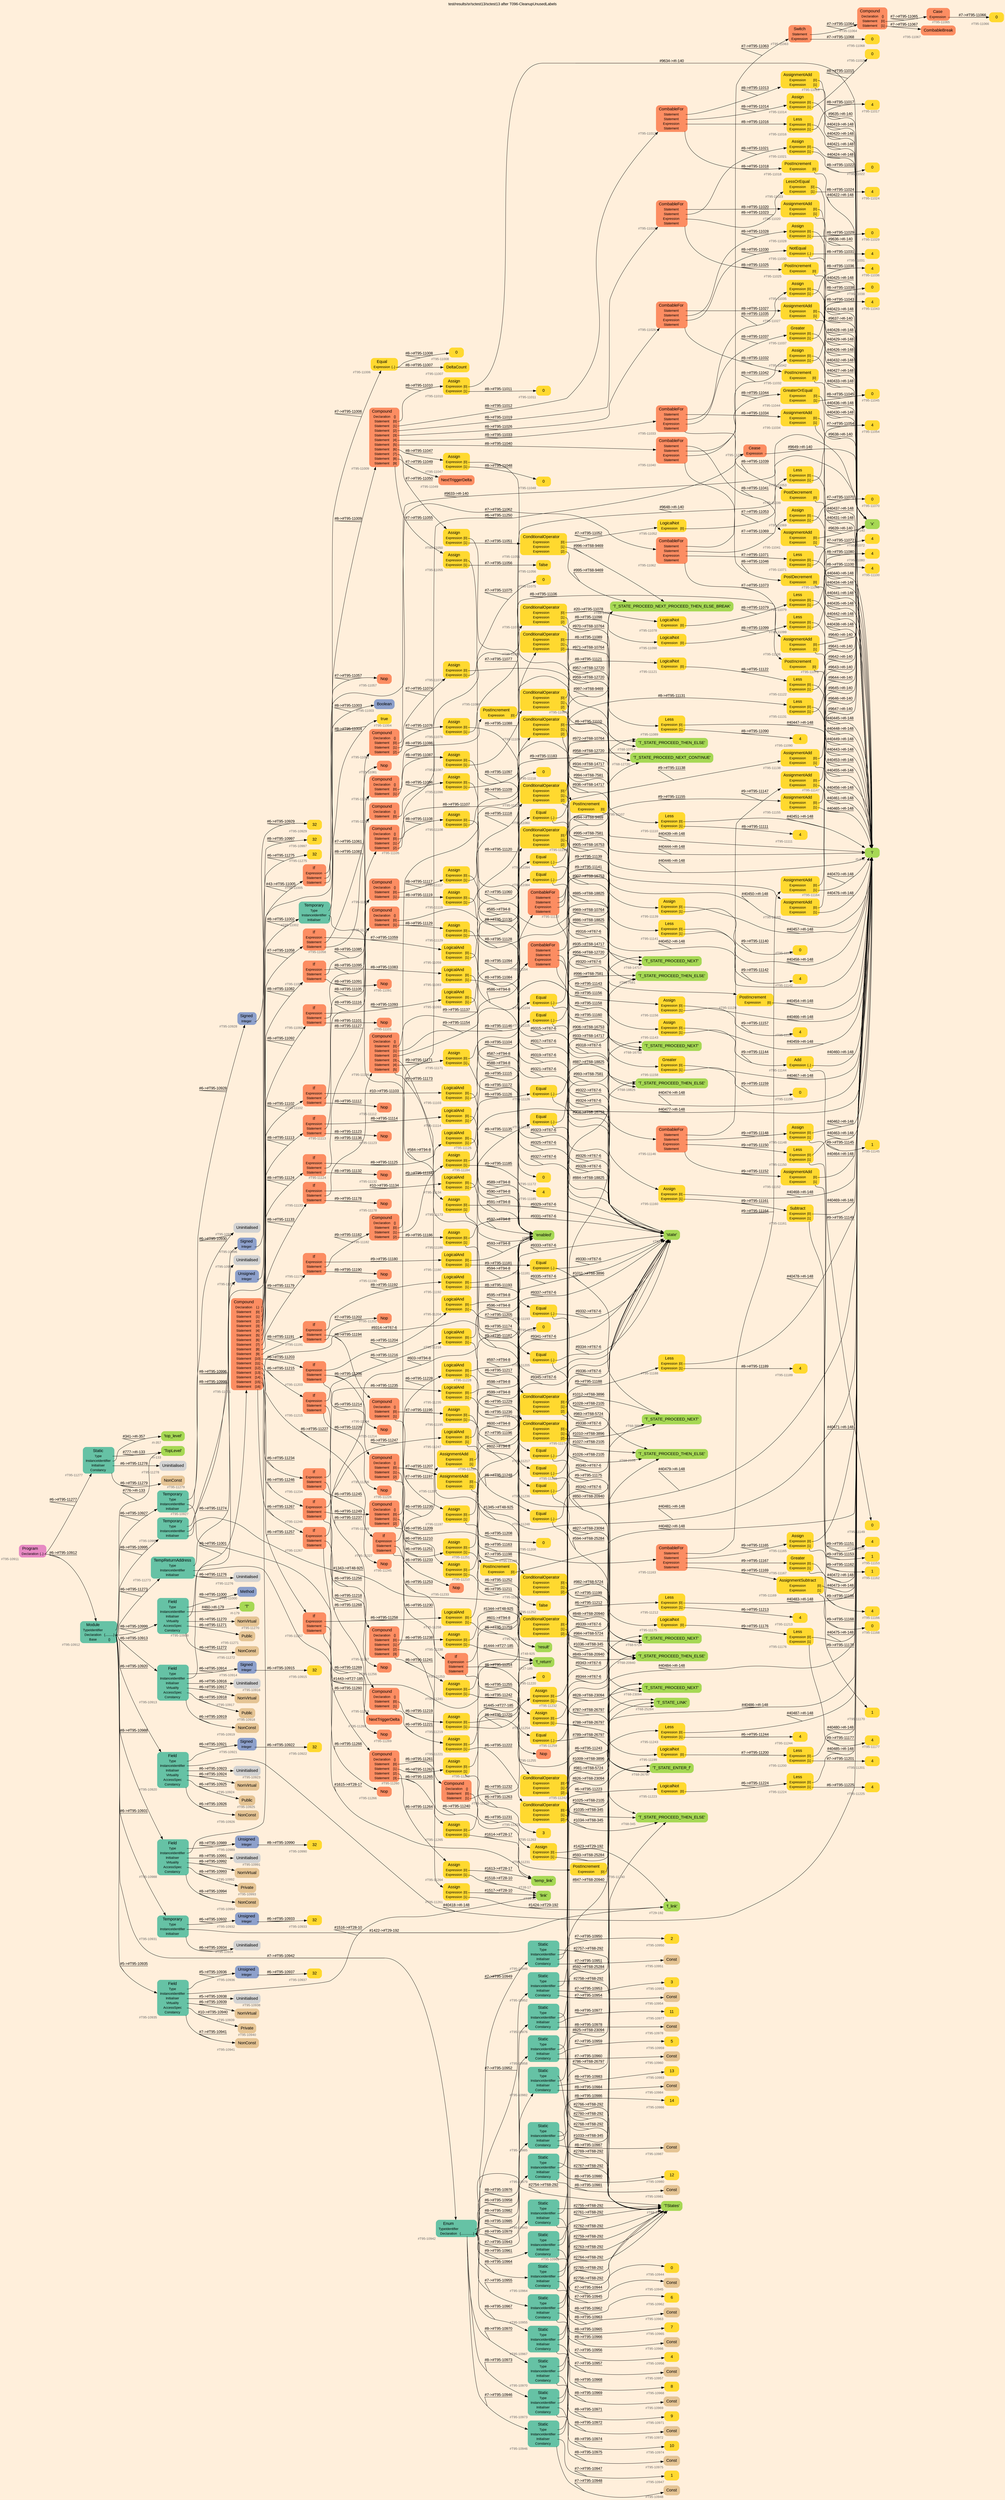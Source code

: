 digraph "test/results/sr/sctest13/sctest13 after T096-CleanupUnusedLabels" {
label = "test/results/sr/sctest13/sctest13 after T096-CleanupUnusedLabels"
labelloc = t
graph [
    rankdir = "LR"
    ranksep = 0.3
    bgcolor = antiquewhite1
    color = black
    fontcolor = black
    fontname = "Arial"
];
node [
    fontname = "Arial"
];
edge [
    fontname = "Arial"
];

// -------------------- node figure --------------------
// -------- block #T95-10911 ----------
"#T95-10911" [
    fillcolor = "/set28/4"
    xlabel = "#T95-10911"
    fontsize = "12"
    fontcolor = grey40
    shape = "plaintext"
    label = <<TABLE BORDER="0" CELLBORDER="0" CELLSPACING="0">
     <TR><TD><FONT COLOR="black" POINT-SIZE="15">Program</FONT></TD></TR>
     <TR><TD><FONT COLOR="black" POINT-SIZE="12">Declaration</FONT></TD><TD PORT="port0"><FONT COLOR="black" POINT-SIZE="12">{..}</FONT></TD></TR>
    </TABLE>>
    style = "rounded,filled"
];

// -------- block #T95-10912 ----------
"#T95-10912" [
    fillcolor = "/set28/1"
    xlabel = "#T95-10912"
    fontsize = "12"
    fontcolor = grey40
    shape = "plaintext"
    label = <<TABLE BORDER="0" CELLBORDER="0" CELLSPACING="0">
     <TR><TD><FONT COLOR="black" POINT-SIZE="15">Module</FONT></TD></TR>
     <TR><TD><FONT COLOR="black" POINT-SIZE="12">TypeIdentifier</FONT></TD><TD PORT="port0"></TD></TR>
     <TR><TD><FONT COLOR="black" POINT-SIZE="12">Declaration</FONT></TD><TD PORT="port1"><FONT COLOR="black" POINT-SIZE="12">{..........}</FONT></TD></TR>
     <TR><TD><FONT COLOR="black" POINT-SIZE="12">Base</FONT></TD><TD PORT="port2"><FONT COLOR="black" POINT-SIZE="12">{}</FONT></TD></TR>
    </TABLE>>
    style = "rounded,filled"
];

// -------- block #I-133 ----------
"#I-133" [
    fillcolor = "/set28/5"
    xlabel = "#I-133"
    fontsize = "12"
    fontcolor = grey40
    shape = "plaintext"
    label = <<TABLE BORDER="0" CELLBORDER="0" CELLSPACING="0">
     <TR><TD><FONT COLOR="black" POINT-SIZE="15">'TopLevel'</FONT></TD></TR>
    </TABLE>>
    style = "rounded,filled"
];

// -------- block #T95-10913 ----------
"#T95-10913" [
    fillcolor = "/set28/1"
    xlabel = "#T95-10913"
    fontsize = "12"
    fontcolor = grey40
    shape = "plaintext"
    label = <<TABLE BORDER="0" CELLBORDER="0" CELLSPACING="0">
     <TR><TD><FONT COLOR="black" POINT-SIZE="15">Field</FONT></TD></TR>
     <TR><TD><FONT COLOR="black" POINT-SIZE="12">Type</FONT></TD><TD PORT="port0"></TD></TR>
     <TR><TD><FONT COLOR="black" POINT-SIZE="12">InstanceIdentifier</FONT></TD><TD PORT="port1"></TD></TR>
     <TR><TD><FONT COLOR="black" POINT-SIZE="12">Initialiser</FONT></TD><TD PORT="port2"></TD></TR>
     <TR><TD><FONT COLOR="black" POINT-SIZE="12">Virtuality</FONT></TD><TD PORT="port3"></TD></TR>
     <TR><TD><FONT COLOR="black" POINT-SIZE="12">AccessSpec</FONT></TD><TD PORT="port4"></TD></TR>
     <TR><TD><FONT COLOR="black" POINT-SIZE="12">Constancy</FONT></TD><TD PORT="port5"></TD></TR>
    </TABLE>>
    style = "rounded,filled"
];

// -------- block #T95-10914 ----------
"#T95-10914" [
    fillcolor = "/set28/3"
    xlabel = "#T95-10914"
    fontsize = "12"
    fontcolor = grey40
    shape = "plaintext"
    label = <<TABLE BORDER="0" CELLBORDER="0" CELLSPACING="0">
     <TR><TD><FONT COLOR="black" POINT-SIZE="15">Signed</FONT></TD></TR>
     <TR><TD><FONT COLOR="black" POINT-SIZE="12">Integer</FONT></TD><TD PORT="port0"></TD></TR>
    </TABLE>>
    style = "rounded,filled"
];

// -------- block #T95-10915 ----------
"#T95-10915" [
    fillcolor = "/set28/6"
    xlabel = "#T95-10915"
    fontsize = "12"
    fontcolor = grey40
    shape = "plaintext"
    label = <<TABLE BORDER="0" CELLBORDER="0" CELLSPACING="0">
     <TR><TD><FONT COLOR="black" POINT-SIZE="15">32</FONT></TD></TR>
    </TABLE>>
    style = "rounded,filled"
];

// -------- block #I-140 ----------
"#I-140" [
    fillcolor = "/set28/5"
    xlabel = "#I-140"
    fontsize = "12"
    fontcolor = grey40
    shape = "plaintext"
    label = <<TABLE BORDER="0" CELLBORDER="0" CELLSPACING="0">
     <TR><TD><FONT COLOR="black" POINT-SIZE="15">'x'</FONT></TD></TR>
    </TABLE>>
    style = "rounded,filled"
];

// -------- block #T95-10916 ----------
"#T95-10916" [
    xlabel = "#T95-10916"
    fontsize = "12"
    fontcolor = grey40
    shape = "plaintext"
    label = <<TABLE BORDER="0" CELLBORDER="0" CELLSPACING="0">
     <TR><TD><FONT COLOR="black" POINT-SIZE="15">Uninitialised</FONT></TD></TR>
    </TABLE>>
    style = "rounded,filled"
];

// -------- block #T95-10917 ----------
"#T95-10917" [
    fillcolor = "/set28/7"
    xlabel = "#T95-10917"
    fontsize = "12"
    fontcolor = grey40
    shape = "plaintext"
    label = <<TABLE BORDER="0" CELLBORDER="0" CELLSPACING="0">
     <TR><TD><FONT COLOR="black" POINT-SIZE="15">NonVirtual</FONT></TD></TR>
    </TABLE>>
    style = "rounded,filled"
];

// -------- block #T95-10918 ----------
"#T95-10918" [
    fillcolor = "/set28/7"
    xlabel = "#T95-10918"
    fontsize = "12"
    fontcolor = grey40
    shape = "plaintext"
    label = <<TABLE BORDER="0" CELLBORDER="0" CELLSPACING="0">
     <TR><TD><FONT COLOR="black" POINT-SIZE="15">Public</FONT></TD></TR>
    </TABLE>>
    style = "rounded,filled"
];

// -------- block #T95-10919 ----------
"#T95-10919" [
    fillcolor = "/set28/7"
    xlabel = "#T95-10919"
    fontsize = "12"
    fontcolor = grey40
    shape = "plaintext"
    label = <<TABLE BORDER="0" CELLBORDER="0" CELLSPACING="0">
     <TR><TD><FONT COLOR="black" POINT-SIZE="15">NonConst</FONT></TD></TR>
    </TABLE>>
    style = "rounded,filled"
];

// -------- block #T95-10920 ----------
"#T95-10920" [
    fillcolor = "/set28/1"
    xlabel = "#T95-10920"
    fontsize = "12"
    fontcolor = grey40
    shape = "plaintext"
    label = <<TABLE BORDER="0" CELLBORDER="0" CELLSPACING="0">
     <TR><TD><FONT COLOR="black" POINT-SIZE="15">Field</FONT></TD></TR>
     <TR><TD><FONT COLOR="black" POINT-SIZE="12">Type</FONT></TD><TD PORT="port0"></TD></TR>
     <TR><TD><FONT COLOR="black" POINT-SIZE="12">InstanceIdentifier</FONT></TD><TD PORT="port1"></TD></TR>
     <TR><TD><FONT COLOR="black" POINT-SIZE="12">Initialiser</FONT></TD><TD PORT="port2"></TD></TR>
     <TR><TD><FONT COLOR="black" POINT-SIZE="12">Virtuality</FONT></TD><TD PORT="port3"></TD></TR>
     <TR><TD><FONT COLOR="black" POINT-SIZE="12">AccessSpec</FONT></TD><TD PORT="port4"></TD></TR>
     <TR><TD><FONT COLOR="black" POINT-SIZE="12">Constancy</FONT></TD><TD PORT="port5"></TD></TR>
    </TABLE>>
    style = "rounded,filled"
];

// -------- block #T95-10921 ----------
"#T95-10921" [
    fillcolor = "/set28/3"
    xlabel = "#T95-10921"
    fontsize = "12"
    fontcolor = grey40
    shape = "plaintext"
    label = <<TABLE BORDER="0" CELLBORDER="0" CELLSPACING="0">
     <TR><TD><FONT COLOR="black" POINT-SIZE="15">Signed</FONT></TD></TR>
     <TR><TD><FONT COLOR="black" POINT-SIZE="12">Integer</FONT></TD><TD PORT="port0"></TD></TR>
    </TABLE>>
    style = "rounded,filled"
];

// -------- block #T95-10922 ----------
"#T95-10922" [
    fillcolor = "/set28/6"
    xlabel = "#T95-10922"
    fontsize = "12"
    fontcolor = grey40
    shape = "plaintext"
    label = <<TABLE BORDER="0" CELLBORDER="0" CELLSPACING="0">
     <TR><TD><FONT COLOR="black" POINT-SIZE="15">32</FONT></TD></TR>
    </TABLE>>
    style = "rounded,filled"
];

// -------- block #I-148 ----------
"#I-148" [
    fillcolor = "/set28/5"
    xlabel = "#I-148"
    fontsize = "12"
    fontcolor = grey40
    shape = "plaintext"
    label = <<TABLE BORDER="0" CELLBORDER="0" CELLSPACING="0">
     <TR><TD><FONT COLOR="black" POINT-SIZE="15">'i'</FONT></TD></TR>
    </TABLE>>
    style = "rounded,filled"
];

// -------- block #T95-10923 ----------
"#T95-10923" [
    xlabel = "#T95-10923"
    fontsize = "12"
    fontcolor = grey40
    shape = "plaintext"
    label = <<TABLE BORDER="0" CELLBORDER="0" CELLSPACING="0">
     <TR><TD><FONT COLOR="black" POINT-SIZE="15">Uninitialised</FONT></TD></TR>
    </TABLE>>
    style = "rounded,filled"
];

// -------- block #T95-10924 ----------
"#T95-10924" [
    fillcolor = "/set28/7"
    xlabel = "#T95-10924"
    fontsize = "12"
    fontcolor = grey40
    shape = "plaintext"
    label = <<TABLE BORDER="0" CELLBORDER="0" CELLSPACING="0">
     <TR><TD><FONT COLOR="black" POINT-SIZE="15">NonVirtual</FONT></TD></TR>
    </TABLE>>
    style = "rounded,filled"
];

// -------- block #T95-10925 ----------
"#T95-10925" [
    fillcolor = "/set28/7"
    xlabel = "#T95-10925"
    fontsize = "12"
    fontcolor = grey40
    shape = "plaintext"
    label = <<TABLE BORDER="0" CELLBORDER="0" CELLSPACING="0">
     <TR><TD><FONT COLOR="black" POINT-SIZE="15">Public</FONT></TD></TR>
    </TABLE>>
    style = "rounded,filled"
];

// -------- block #T95-10926 ----------
"#T95-10926" [
    fillcolor = "/set28/7"
    xlabel = "#T95-10926"
    fontsize = "12"
    fontcolor = grey40
    shape = "plaintext"
    label = <<TABLE BORDER="0" CELLBORDER="0" CELLSPACING="0">
     <TR><TD><FONT COLOR="black" POINT-SIZE="15">NonConst</FONT></TD></TR>
    </TABLE>>
    style = "rounded,filled"
];

// -------- block #T95-10927 ----------
"#T95-10927" [
    fillcolor = "/set28/1"
    xlabel = "#T95-10927"
    fontsize = "12"
    fontcolor = grey40
    shape = "plaintext"
    label = <<TABLE BORDER="0" CELLBORDER="0" CELLSPACING="0">
     <TR><TD><FONT COLOR="black" POINT-SIZE="15">Temporary</FONT></TD></TR>
     <TR><TD><FONT COLOR="black" POINT-SIZE="12">Type</FONT></TD><TD PORT="port0"></TD></TR>
     <TR><TD><FONT COLOR="black" POINT-SIZE="12">InstanceIdentifier</FONT></TD><TD PORT="port1"></TD></TR>
     <TR><TD><FONT COLOR="black" POINT-SIZE="12">Initialiser</FONT></TD><TD PORT="port2"></TD></TR>
    </TABLE>>
    style = "rounded,filled"
];

// -------- block #T95-10928 ----------
"#T95-10928" [
    fillcolor = "/set28/3"
    xlabel = "#T95-10928"
    fontsize = "12"
    fontcolor = grey40
    shape = "plaintext"
    label = <<TABLE BORDER="0" CELLBORDER="0" CELLSPACING="0">
     <TR><TD><FONT COLOR="black" POINT-SIZE="15">Signed</FONT></TD></TR>
     <TR><TD><FONT COLOR="black" POINT-SIZE="12">Integer</FONT></TD><TD PORT="port0"></TD></TR>
    </TABLE>>
    style = "rounded,filled"
];

// -------- block #T95-10929 ----------
"#T95-10929" [
    fillcolor = "/set28/6"
    xlabel = "#T95-10929"
    fontsize = "12"
    fontcolor = grey40
    shape = "plaintext"
    label = <<TABLE BORDER="0" CELLBORDER="0" CELLSPACING="0">
     <TR><TD><FONT COLOR="black" POINT-SIZE="15">32</FONT></TD></TR>
    </TABLE>>
    style = "rounded,filled"
];

// -------- block #T27-185 ----------
"#T27-185" [
    fillcolor = "/set28/5"
    xlabel = "#T27-185"
    fontsize = "12"
    fontcolor = grey40
    shape = "plaintext"
    label = <<TABLE BORDER="0" CELLBORDER="0" CELLSPACING="0">
     <TR><TD><FONT COLOR="black" POINT-SIZE="15">'f_return'</FONT></TD></TR>
    </TABLE>>
    style = "rounded,filled"
];

// -------- block #T95-10930 ----------
"#T95-10930" [
    xlabel = "#T95-10930"
    fontsize = "12"
    fontcolor = grey40
    shape = "plaintext"
    label = <<TABLE BORDER="0" CELLBORDER="0" CELLSPACING="0">
     <TR><TD><FONT COLOR="black" POINT-SIZE="15">Uninitialised</FONT></TD></TR>
    </TABLE>>
    style = "rounded,filled"
];

// -------- block #T95-10931 ----------
"#T95-10931" [
    fillcolor = "/set28/1"
    xlabel = "#T95-10931"
    fontsize = "12"
    fontcolor = grey40
    shape = "plaintext"
    label = <<TABLE BORDER="0" CELLBORDER="0" CELLSPACING="0">
     <TR><TD><FONT COLOR="black" POINT-SIZE="15">Temporary</FONT></TD></TR>
     <TR><TD><FONT COLOR="black" POINT-SIZE="12">Type</FONT></TD><TD PORT="port0"></TD></TR>
     <TR><TD><FONT COLOR="black" POINT-SIZE="12">InstanceIdentifier</FONT></TD><TD PORT="port1"></TD></TR>
     <TR><TD><FONT COLOR="black" POINT-SIZE="12">Initialiser</FONT></TD><TD PORT="port2"></TD></TR>
    </TABLE>>
    style = "rounded,filled"
];

// -------- block #T95-10932 ----------
"#T95-10932" [
    fillcolor = "/set28/3"
    xlabel = "#T95-10932"
    fontsize = "12"
    fontcolor = grey40
    shape = "plaintext"
    label = <<TABLE BORDER="0" CELLBORDER="0" CELLSPACING="0">
     <TR><TD><FONT COLOR="black" POINT-SIZE="15">Unsigned</FONT></TD></TR>
     <TR><TD><FONT COLOR="black" POINT-SIZE="12">Integer</FONT></TD><TD PORT="port0"></TD></TR>
    </TABLE>>
    style = "rounded,filled"
];

// -------- block #T95-10933 ----------
"#T95-10933" [
    fillcolor = "/set28/6"
    xlabel = "#T95-10933"
    fontsize = "12"
    fontcolor = grey40
    shape = "plaintext"
    label = <<TABLE BORDER="0" CELLBORDER="0" CELLSPACING="0">
     <TR><TD><FONT COLOR="black" POINT-SIZE="15">32</FONT></TD></TR>
    </TABLE>>
    style = "rounded,filled"
];

// -------- block #T29-192 ----------
"#T29-192" [
    fillcolor = "/set28/5"
    xlabel = "#T29-192"
    fontsize = "12"
    fontcolor = grey40
    shape = "plaintext"
    label = <<TABLE BORDER="0" CELLBORDER="0" CELLSPACING="0">
     <TR><TD><FONT COLOR="black" POINT-SIZE="15">'f_link'</FONT></TD></TR>
    </TABLE>>
    style = "rounded,filled"
];

// -------- block #T95-10934 ----------
"#T95-10934" [
    xlabel = "#T95-10934"
    fontsize = "12"
    fontcolor = grey40
    shape = "plaintext"
    label = <<TABLE BORDER="0" CELLBORDER="0" CELLSPACING="0">
     <TR><TD><FONT COLOR="black" POINT-SIZE="15">Uninitialised</FONT></TD></TR>
    </TABLE>>
    style = "rounded,filled"
];

// -------- block #T95-10935 ----------
"#T95-10935" [
    fillcolor = "/set28/1"
    xlabel = "#T95-10935"
    fontsize = "12"
    fontcolor = grey40
    shape = "plaintext"
    label = <<TABLE BORDER="0" CELLBORDER="0" CELLSPACING="0">
     <TR><TD><FONT COLOR="black" POINT-SIZE="15">Field</FONT></TD></TR>
     <TR><TD><FONT COLOR="black" POINT-SIZE="12">Type</FONT></TD><TD PORT="port0"></TD></TR>
     <TR><TD><FONT COLOR="black" POINT-SIZE="12">InstanceIdentifier</FONT></TD><TD PORT="port1"></TD></TR>
     <TR><TD><FONT COLOR="black" POINT-SIZE="12">Initialiser</FONT></TD><TD PORT="port2"></TD></TR>
     <TR><TD><FONT COLOR="black" POINT-SIZE="12">Virtuality</FONT></TD><TD PORT="port3"></TD></TR>
     <TR><TD><FONT COLOR="black" POINT-SIZE="12">AccessSpec</FONT></TD><TD PORT="port4"></TD></TR>
     <TR><TD><FONT COLOR="black" POINT-SIZE="12">Constancy</FONT></TD><TD PORT="port5"></TD></TR>
    </TABLE>>
    style = "rounded,filled"
];

// -------- block #T95-10936 ----------
"#T95-10936" [
    fillcolor = "/set28/3"
    xlabel = "#T95-10936"
    fontsize = "12"
    fontcolor = grey40
    shape = "plaintext"
    label = <<TABLE BORDER="0" CELLBORDER="0" CELLSPACING="0">
     <TR><TD><FONT COLOR="black" POINT-SIZE="15">Unsigned</FONT></TD></TR>
     <TR><TD><FONT COLOR="black" POINT-SIZE="12">Integer</FONT></TD><TD PORT="port0"></TD></TR>
    </TABLE>>
    style = "rounded,filled"
];

// -------- block #T95-10937 ----------
"#T95-10937" [
    fillcolor = "/set28/6"
    xlabel = "#T95-10937"
    fontsize = "12"
    fontcolor = grey40
    shape = "plaintext"
    label = <<TABLE BORDER="0" CELLBORDER="0" CELLSPACING="0">
     <TR><TD><FONT COLOR="black" POINT-SIZE="15">32</FONT></TD></TR>
    </TABLE>>
    style = "rounded,filled"
];

// -------- block #T28-10 ----------
"#T28-10" [
    fillcolor = "/set28/5"
    xlabel = "#T28-10"
    fontsize = "12"
    fontcolor = grey40
    shape = "plaintext"
    label = <<TABLE BORDER="0" CELLBORDER="0" CELLSPACING="0">
     <TR><TD><FONT COLOR="black" POINT-SIZE="15">'link'</FONT></TD></TR>
    </TABLE>>
    style = "rounded,filled"
];

// -------- block #T95-10938 ----------
"#T95-10938" [
    xlabel = "#T95-10938"
    fontsize = "12"
    fontcolor = grey40
    shape = "plaintext"
    label = <<TABLE BORDER="0" CELLBORDER="0" CELLSPACING="0">
     <TR><TD><FONT COLOR="black" POINT-SIZE="15">Uninitialised</FONT></TD></TR>
    </TABLE>>
    style = "rounded,filled"
];

// -------- block #T95-10939 ----------
"#T95-10939" [
    fillcolor = "/set28/7"
    xlabel = "#T95-10939"
    fontsize = "12"
    fontcolor = grey40
    shape = "plaintext"
    label = <<TABLE BORDER="0" CELLBORDER="0" CELLSPACING="0">
     <TR><TD><FONT COLOR="black" POINT-SIZE="15">NonVirtual</FONT></TD></TR>
    </TABLE>>
    style = "rounded,filled"
];

// -------- block #T95-10940 ----------
"#T95-10940" [
    fillcolor = "/set28/7"
    xlabel = "#T95-10940"
    fontsize = "12"
    fontcolor = grey40
    shape = "plaintext"
    label = <<TABLE BORDER="0" CELLBORDER="0" CELLSPACING="0">
     <TR><TD><FONT COLOR="black" POINT-SIZE="15">Private</FONT></TD></TR>
    </TABLE>>
    style = "rounded,filled"
];

// -------- block #T95-10941 ----------
"#T95-10941" [
    fillcolor = "/set28/7"
    xlabel = "#T95-10941"
    fontsize = "12"
    fontcolor = grey40
    shape = "plaintext"
    label = <<TABLE BORDER="0" CELLBORDER="0" CELLSPACING="0">
     <TR><TD><FONT COLOR="black" POINT-SIZE="15">NonConst</FONT></TD></TR>
    </TABLE>>
    style = "rounded,filled"
];

// -------- block #T95-10942 ----------
"#T95-10942" [
    fillcolor = "/set28/1"
    xlabel = "#T95-10942"
    fontsize = "12"
    fontcolor = grey40
    shape = "plaintext"
    label = <<TABLE BORDER="0" CELLBORDER="0" CELLSPACING="0">
     <TR><TD><FONT COLOR="black" POINT-SIZE="15">Enum</FONT></TD></TR>
     <TR><TD><FONT COLOR="black" POINT-SIZE="12">TypeIdentifier</FONT></TD><TD PORT="port0"></TD></TR>
     <TR><TD><FONT COLOR="black" POINT-SIZE="12">Declaration</FONT></TD><TD PORT="port1"><FONT COLOR="black" POINT-SIZE="12">{...............}</FONT></TD></TR>
    </TABLE>>
    style = "rounded,filled"
];

// -------- block #T68-292 ----------
"#T68-292" [
    fillcolor = "/set28/5"
    xlabel = "#T68-292"
    fontsize = "12"
    fontcolor = grey40
    shape = "plaintext"
    label = <<TABLE BORDER="0" CELLBORDER="0" CELLSPACING="0">
     <TR><TD><FONT COLOR="black" POINT-SIZE="15">'TStates'</FONT></TD></TR>
    </TABLE>>
    style = "rounded,filled"
];

// -------- block #T95-10943 ----------
"#T95-10943" [
    fillcolor = "/set28/1"
    xlabel = "#T95-10943"
    fontsize = "12"
    fontcolor = grey40
    shape = "plaintext"
    label = <<TABLE BORDER="0" CELLBORDER="0" CELLSPACING="0">
     <TR><TD><FONT COLOR="black" POINT-SIZE="15">Static</FONT></TD></TR>
     <TR><TD><FONT COLOR="black" POINT-SIZE="12">Type</FONT></TD><TD PORT="port0"></TD></TR>
     <TR><TD><FONT COLOR="black" POINT-SIZE="12">InstanceIdentifier</FONT></TD><TD PORT="port1"></TD></TR>
     <TR><TD><FONT COLOR="black" POINT-SIZE="12">Initialiser</FONT></TD><TD PORT="port2"></TD></TR>
     <TR><TD><FONT COLOR="black" POINT-SIZE="12">Constancy</FONT></TD><TD PORT="port3"></TD></TR>
    </TABLE>>
    style = "rounded,filled"
];

// -------- block #T68-345 ----------
"#T68-345" [
    fillcolor = "/set28/5"
    xlabel = "#T68-345"
    fontsize = "12"
    fontcolor = grey40
    shape = "plaintext"
    label = <<TABLE BORDER="0" CELLBORDER="0" CELLSPACING="0">
     <TR><TD><FONT COLOR="black" POINT-SIZE="15">'T_STATE_PROCEED_THEN_ELSE'</FONT></TD></TR>
    </TABLE>>
    style = "rounded,filled"
];

// -------- block #T95-10944 ----------
"#T95-10944" [
    fillcolor = "/set28/6"
    xlabel = "#T95-10944"
    fontsize = "12"
    fontcolor = grey40
    shape = "plaintext"
    label = <<TABLE BORDER="0" CELLBORDER="0" CELLSPACING="0">
     <TR><TD><FONT COLOR="black" POINT-SIZE="15">0</FONT></TD></TR>
    </TABLE>>
    style = "rounded,filled"
];

// -------- block #T95-10945 ----------
"#T95-10945" [
    fillcolor = "/set28/7"
    xlabel = "#T95-10945"
    fontsize = "12"
    fontcolor = grey40
    shape = "plaintext"
    label = <<TABLE BORDER="0" CELLBORDER="0" CELLSPACING="0">
     <TR><TD><FONT COLOR="black" POINT-SIZE="15">Const</FONT></TD></TR>
    </TABLE>>
    style = "rounded,filled"
];

// -------- block #T95-10946 ----------
"#T95-10946" [
    fillcolor = "/set28/1"
    xlabel = "#T95-10946"
    fontsize = "12"
    fontcolor = grey40
    shape = "plaintext"
    label = <<TABLE BORDER="0" CELLBORDER="0" CELLSPACING="0">
     <TR><TD><FONT COLOR="black" POINT-SIZE="15">Static</FONT></TD></TR>
     <TR><TD><FONT COLOR="black" POINT-SIZE="12">Type</FONT></TD><TD PORT="port0"></TD></TR>
     <TR><TD><FONT COLOR="black" POINT-SIZE="12">InstanceIdentifier</FONT></TD><TD PORT="port1"></TD></TR>
     <TR><TD><FONT COLOR="black" POINT-SIZE="12">Initialiser</FONT></TD><TD PORT="port2"></TD></TR>
     <TR><TD><FONT COLOR="black" POINT-SIZE="12">Constancy</FONT></TD><TD PORT="port3"></TD></TR>
    </TABLE>>
    style = "rounded,filled"
];

// -------- block #T68-2105 ----------
"#T68-2105" [
    fillcolor = "/set28/5"
    xlabel = "#T68-2105"
    fontsize = "12"
    fontcolor = grey40
    shape = "plaintext"
    label = <<TABLE BORDER="0" CELLBORDER="0" CELLSPACING="0">
     <TR><TD><FONT COLOR="black" POINT-SIZE="15">'T_STATE_PROCEED_THEN_ELSE'</FONT></TD></TR>
    </TABLE>>
    style = "rounded,filled"
];

// -------- block #T95-10947 ----------
"#T95-10947" [
    fillcolor = "/set28/6"
    xlabel = "#T95-10947"
    fontsize = "12"
    fontcolor = grey40
    shape = "plaintext"
    label = <<TABLE BORDER="0" CELLBORDER="0" CELLSPACING="0">
     <TR><TD><FONT COLOR="black" POINT-SIZE="15">1</FONT></TD></TR>
    </TABLE>>
    style = "rounded,filled"
];

// -------- block #T95-10948 ----------
"#T95-10948" [
    fillcolor = "/set28/7"
    xlabel = "#T95-10948"
    fontsize = "12"
    fontcolor = grey40
    shape = "plaintext"
    label = <<TABLE BORDER="0" CELLBORDER="0" CELLSPACING="0">
     <TR><TD><FONT COLOR="black" POINT-SIZE="15">Const</FONT></TD></TR>
    </TABLE>>
    style = "rounded,filled"
];

// -------- block #T95-10949 ----------
"#T95-10949" [
    fillcolor = "/set28/1"
    xlabel = "#T95-10949"
    fontsize = "12"
    fontcolor = grey40
    shape = "plaintext"
    label = <<TABLE BORDER="0" CELLBORDER="0" CELLSPACING="0">
     <TR><TD><FONT COLOR="black" POINT-SIZE="15">Static</FONT></TD></TR>
     <TR><TD><FONT COLOR="black" POINT-SIZE="12">Type</FONT></TD><TD PORT="port0"></TD></TR>
     <TR><TD><FONT COLOR="black" POINT-SIZE="12">InstanceIdentifier</FONT></TD><TD PORT="port1"></TD></TR>
     <TR><TD><FONT COLOR="black" POINT-SIZE="12">Initialiser</FONT></TD><TD PORT="port2"></TD></TR>
     <TR><TD><FONT COLOR="black" POINT-SIZE="12">Constancy</FONT></TD><TD PORT="port3"></TD></TR>
    </TABLE>>
    style = "rounded,filled"
];

// -------- block #T68-3896 ----------
"#T68-3896" [
    fillcolor = "/set28/5"
    xlabel = "#T68-3896"
    fontsize = "12"
    fontcolor = grey40
    shape = "plaintext"
    label = <<TABLE BORDER="0" CELLBORDER="0" CELLSPACING="0">
     <TR><TD><FONT COLOR="black" POINT-SIZE="15">'T_STATE_PROCEED_NEXT'</FONT></TD></TR>
    </TABLE>>
    style = "rounded,filled"
];

// -------- block #T95-10950 ----------
"#T95-10950" [
    fillcolor = "/set28/6"
    xlabel = "#T95-10950"
    fontsize = "12"
    fontcolor = grey40
    shape = "plaintext"
    label = <<TABLE BORDER="0" CELLBORDER="0" CELLSPACING="0">
     <TR><TD><FONT COLOR="black" POINT-SIZE="15">2</FONT></TD></TR>
    </TABLE>>
    style = "rounded,filled"
];

// -------- block #T95-10951 ----------
"#T95-10951" [
    fillcolor = "/set28/7"
    xlabel = "#T95-10951"
    fontsize = "12"
    fontcolor = grey40
    shape = "plaintext"
    label = <<TABLE BORDER="0" CELLBORDER="0" CELLSPACING="0">
     <TR><TD><FONT COLOR="black" POINT-SIZE="15">Const</FONT></TD></TR>
    </TABLE>>
    style = "rounded,filled"
];

// -------- block #T95-10952 ----------
"#T95-10952" [
    fillcolor = "/set28/1"
    xlabel = "#T95-10952"
    fontsize = "12"
    fontcolor = grey40
    shape = "plaintext"
    label = <<TABLE BORDER="0" CELLBORDER="0" CELLSPACING="0">
     <TR><TD><FONT COLOR="black" POINT-SIZE="15">Static</FONT></TD></TR>
     <TR><TD><FONT COLOR="black" POINT-SIZE="12">Type</FONT></TD><TD PORT="port0"></TD></TR>
     <TR><TD><FONT COLOR="black" POINT-SIZE="12">InstanceIdentifier</FONT></TD><TD PORT="port1"></TD></TR>
     <TR><TD><FONT COLOR="black" POINT-SIZE="12">Initialiser</FONT></TD><TD PORT="port2"></TD></TR>
     <TR><TD><FONT COLOR="black" POINT-SIZE="12">Constancy</FONT></TD><TD PORT="port3"></TD></TR>
    </TABLE>>
    style = "rounded,filled"
];

// -------- block #T68-5724 ----------
"#T68-5724" [
    fillcolor = "/set28/5"
    xlabel = "#T68-5724"
    fontsize = "12"
    fontcolor = grey40
    shape = "plaintext"
    label = <<TABLE BORDER="0" CELLBORDER="0" CELLSPACING="0">
     <TR><TD><FONT COLOR="black" POINT-SIZE="15">'T_STATE_PROCEED_NEXT'</FONT></TD></TR>
    </TABLE>>
    style = "rounded,filled"
];

// -------- block #T95-10953 ----------
"#T95-10953" [
    fillcolor = "/set28/6"
    xlabel = "#T95-10953"
    fontsize = "12"
    fontcolor = grey40
    shape = "plaintext"
    label = <<TABLE BORDER="0" CELLBORDER="0" CELLSPACING="0">
     <TR><TD><FONT COLOR="black" POINT-SIZE="15">3</FONT></TD></TR>
    </TABLE>>
    style = "rounded,filled"
];

// -------- block #T95-10954 ----------
"#T95-10954" [
    fillcolor = "/set28/7"
    xlabel = "#T95-10954"
    fontsize = "12"
    fontcolor = grey40
    shape = "plaintext"
    label = <<TABLE BORDER="0" CELLBORDER="0" CELLSPACING="0">
     <TR><TD><FONT COLOR="black" POINT-SIZE="15">Const</FONT></TD></TR>
    </TABLE>>
    style = "rounded,filled"
];

// -------- block #T95-10955 ----------
"#T95-10955" [
    fillcolor = "/set28/1"
    xlabel = "#T95-10955"
    fontsize = "12"
    fontcolor = grey40
    shape = "plaintext"
    label = <<TABLE BORDER="0" CELLBORDER="0" CELLSPACING="0">
     <TR><TD><FONT COLOR="black" POINT-SIZE="15">Static</FONT></TD></TR>
     <TR><TD><FONT COLOR="black" POINT-SIZE="12">Type</FONT></TD><TD PORT="port0"></TD></TR>
     <TR><TD><FONT COLOR="black" POINT-SIZE="12">InstanceIdentifier</FONT></TD><TD PORT="port1"></TD></TR>
     <TR><TD><FONT COLOR="black" POINT-SIZE="12">Initialiser</FONT></TD><TD PORT="port2"></TD></TR>
     <TR><TD><FONT COLOR="black" POINT-SIZE="12">Constancy</FONT></TD><TD PORT="port3"></TD></TR>
    </TABLE>>
    style = "rounded,filled"
];

// -------- block #T68-7581 ----------
"#T68-7581" [
    fillcolor = "/set28/5"
    xlabel = "#T68-7581"
    fontsize = "12"
    fontcolor = grey40
    shape = "plaintext"
    label = <<TABLE BORDER="0" CELLBORDER="0" CELLSPACING="0">
     <TR><TD><FONT COLOR="black" POINT-SIZE="15">'T_STATE_PROCEED_THEN_ELSE'</FONT></TD></TR>
    </TABLE>>
    style = "rounded,filled"
];

// -------- block #T95-10956 ----------
"#T95-10956" [
    fillcolor = "/set28/6"
    xlabel = "#T95-10956"
    fontsize = "12"
    fontcolor = grey40
    shape = "plaintext"
    label = <<TABLE BORDER="0" CELLBORDER="0" CELLSPACING="0">
     <TR><TD><FONT COLOR="black" POINT-SIZE="15">4</FONT></TD></TR>
    </TABLE>>
    style = "rounded,filled"
];

// -------- block #T95-10957 ----------
"#T95-10957" [
    fillcolor = "/set28/7"
    xlabel = "#T95-10957"
    fontsize = "12"
    fontcolor = grey40
    shape = "plaintext"
    label = <<TABLE BORDER="0" CELLBORDER="0" CELLSPACING="0">
     <TR><TD><FONT COLOR="black" POINT-SIZE="15">Const</FONT></TD></TR>
    </TABLE>>
    style = "rounded,filled"
];

// -------- block #T95-10958 ----------
"#T95-10958" [
    fillcolor = "/set28/1"
    xlabel = "#T95-10958"
    fontsize = "12"
    fontcolor = grey40
    shape = "plaintext"
    label = <<TABLE BORDER="0" CELLBORDER="0" CELLSPACING="0">
     <TR><TD><FONT COLOR="black" POINT-SIZE="15">Static</FONT></TD></TR>
     <TR><TD><FONT COLOR="black" POINT-SIZE="12">Type</FONT></TD><TD PORT="port0"></TD></TR>
     <TR><TD><FONT COLOR="black" POINT-SIZE="12">InstanceIdentifier</FONT></TD><TD PORT="port1"></TD></TR>
     <TR><TD><FONT COLOR="black" POINT-SIZE="12">Initialiser</FONT></TD><TD PORT="port2"></TD></TR>
     <TR><TD><FONT COLOR="black" POINT-SIZE="12">Constancy</FONT></TD><TD PORT="port3"></TD></TR>
    </TABLE>>
    style = "rounded,filled"
];

// -------- block #T68-9469 ----------
"#T68-9469" [
    fillcolor = "/set28/5"
    xlabel = "#T68-9469"
    fontsize = "12"
    fontcolor = grey40
    shape = "plaintext"
    label = <<TABLE BORDER="0" CELLBORDER="0" CELLSPACING="0">
     <TR><TD><FONT COLOR="black" POINT-SIZE="15">'T_STATE_PROCEED_NEXT_PROCEED_THEN_ELSE_BREAK'</FONT></TD></TR>
    </TABLE>>
    style = "rounded,filled"
];

// -------- block #T95-10959 ----------
"#T95-10959" [
    fillcolor = "/set28/6"
    xlabel = "#T95-10959"
    fontsize = "12"
    fontcolor = grey40
    shape = "plaintext"
    label = <<TABLE BORDER="0" CELLBORDER="0" CELLSPACING="0">
     <TR><TD><FONT COLOR="black" POINT-SIZE="15">5</FONT></TD></TR>
    </TABLE>>
    style = "rounded,filled"
];

// -------- block #T95-10960 ----------
"#T95-10960" [
    fillcolor = "/set28/7"
    xlabel = "#T95-10960"
    fontsize = "12"
    fontcolor = grey40
    shape = "plaintext"
    label = <<TABLE BORDER="0" CELLBORDER="0" CELLSPACING="0">
     <TR><TD><FONT COLOR="black" POINT-SIZE="15">Const</FONT></TD></TR>
    </TABLE>>
    style = "rounded,filled"
];

// -------- block #T95-10961 ----------
"#T95-10961" [
    fillcolor = "/set28/1"
    xlabel = "#T95-10961"
    fontsize = "12"
    fontcolor = grey40
    shape = "plaintext"
    label = <<TABLE BORDER="0" CELLBORDER="0" CELLSPACING="0">
     <TR><TD><FONT COLOR="black" POINT-SIZE="15">Static</FONT></TD></TR>
     <TR><TD><FONT COLOR="black" POINT-SIZE="12">Type</FONT></TD><TD PORT="port0"></TD></TR>
     <TR><TD><FONT COLOR="black" POINT-SIZE="12">InstanceIdentifier</FONT></TD><TD PORT="port1"></TD></TR>
     <TR><TD><FONT COLOR="black" POINT-SIZE="12">Initialiser</FONT></TD><TD PORT="port2"></TD></TR>
     <TR><TD><FONT COLOR="black" POINT-SIZE="12">Constancy</FONT></TD><TD PORT="port3"></TD></TR>
    </TABLE>>
    style = "rounded,filled"
];

// -------- block #T68-10764 ----------
"#T68-10764" [
    fillcolor = "/set28/5"
    xlabel = "#T68-10764"
    fontsize = "12"
    fontcolor = grey40
    shape = "plaintext"
    label = <<TABLE BORDER="0" CELLBORDER="0" CELLSPACING="0">
     <TR><TD><FONT COLOR="black" POINT-SIZE="15">'T_STATE_PROCEED_THEN_ELSE'</FONT></TD></TR>
    </TABLE>>
    style = "rounded,filled"
];

// -------- block #T95-10962 ----------
"#T95-10962" [
    fillcolor = "/set28/6"
    xlabel = "#T95-10962"
    fontsize = "12"
    fontcolor = grey40
    shape = "plaintext"
    label = <<TABLE BORDER="0" CELLBORDER="0" CELLSPACING="0">
     <TR><TD><FONT COLOR="black" POINT-SIZE="15">6</FONT></TD></TR>
    </TABLE>>
    style = "rounded,filled"
];

// -------- block #T95-10963 ----------
"#T95-10963" [
    fillcolor = "/set28/7"
    xlabel = "#T95-10963"
    fontsize = "12"
    fontcolor = grey40
    shape = "plaintext"
    label = <<TABLE BORDER="0" CELLBORDER="0" CELLSPACING="0">
     <TR><TD><FONT COLOR="black" POINT-SIZE="15">Const</FONT></TD></TR>
    </TABLE>>
    style = "rounded,filled"
];

// -------- block #T95-10964 ----------
"#T95-10964" [
    fillcolor = "/set28/1"
    xlabel = "#T95-10964"
    fontsize = "12"
    fontcolor = grey40
    shape = "plaintext"
    label = <<TABLE BORDER="0" CELLBORDER="0" CELLSPACING="0">
     <TR><TD><FONT COLOR="black" POINT-SIZE="15">Static</FONT></TD></TR>
     <TR><TD><FONT COLOR="black" POINT-SIZE="12">Type</FONT></TD><TD PORT="port0"></TD></TR>
     <TR><TD><FONT COLOR="black" POINT-SIZE="12">InstanceIdentifier</FONT></TD><TD PORT="port1"></TD></TR>
     <TR><TD><FONT COLOR="black" POINT-SIZE="12">Initialiser</FONT></TD><TD PORT="port2"></TD></TR>
     <TR><TD><FONT COLOR="black" POINT-SIZE="12">Constancy</FONT></TD><TD PORT="port3"></TD></TR>
    </TABLE>>
    style = "rounded,filled"
];

// -------- block #T68-12720 ----------
"#T68-12720" [
    fillcolor = "/set28/5"
    xlabel = "#T68-12720"
    fontsize = "12"
    fontcolor = grey40
    shape = "plaintext"
    label = <<TABLE BORDER="0" CELLBORDER="0" CELLSPACING="0">
     <TR><TD><FONT COLOR="black" POINT-SIZE="15">'T_STATE_PROCEED_NEXT_CONTINUE'</FONT></TD></TR>
    </TABLE>>
    style = "rounded,filled"
];

// -------- block #T95-10965 ----------
"#T95-10965" [
    fillcolor = "/set28/6"
    xlabel = "#T95-10965"
    fontsize = "12"
    fontcolor = grey40
    shape = "plaintext"
    label = <<TABLE BORDER="0" CELLBORDER="0" CELLSPACING="0">
     <TR><TD><FONT COLOR="black" POINT-SIZE="15">7</FONT></TD></TR>
    </TABLE>>
    style = "rounded,filled"
];

// -------- block #T95-10966 ----------
"#T95-10966" [
    fillcolor = "/set28/7"
    xlabel = "#T95-10966"
    fontsize = "12"
    fontcolor = grey40
    shape = "plaintext"
    label = <<TABLE BORDER="0" CELLBORDER="0" CELLSPACING="0">
     <TR><TD><FONT COLOR="black" POINT-SIZE="15">Const</FONT></TD></TR>
    </TABLE>>
    style = "rounded,filled"
];

// -------- block #T95-10967 ----------
"#T95-10967" [
    fillcolor = "/set28/1"
    xlabel = "#T95-10967"
    fontsize = "12"
    fontcolor = grey40
    shape = "plaintext"
    label = <<TABLE BORDER="0" CELLBORDER="0" CELLSPACING="0">
     <TR><TD><FONT COLOR="black" POINT-SIZE="15">Static</FONT></TD></TR>
     <TR><TD><FONT COLOR="black" POINT-SIZE="12">Type</FONT></TD><TD PORT="port0"></TD></TR>
     <TR><TD><FONT COLOR="black" POINT-SIZE="12">InstanceIdentifier</FONT></TD><TD PORT="port1"></TD></TR>
     <TR><TD><FONT COLOR="black" POINT-SIZE="12">Initialiser</FONT></TD><TD PORT="port2"></TD></TR>
     <TR><TD><FONT COLOR="black" POINT-SIZE="12">Constancy</FONT></TD><TD PORT="port3"></TD></TR>
    </TABLE>>
    style = "rounded,filled"
];

// -------- block #T68-14717 ----------
"#T68-14717" [
    fillcolor = "/set28/5"
    xlabel = "#T68-14717"
    fontsize = "12"
    fontcolor = grey40
    shape = "plaintext"
    label = <<TABLE BORDER="0" CELLBORDER="0" CELLSPACING="0">
     <TR><TD><FONT COLOR="black" POINT-SIZE="15">'T_STATE_PROCEED_NEXT'</FONT></TD></TR>
    </TABLE>>
    style = "rounded,filled"
];

// -------- block #T95-10968 ----------
"#T95-10968" [
    fillcolor = "/set28/6"
    xlabel = "#T95-10968"
    fontsize = "12"
    fontcolor = grey40
    shape = "plaintext"
    label = <<TABLE BORDER="0" CELLBORDER="0" CELLSPACING="0">
     <TR><TD><FONT COLOR="black" POINT-SIZE="15">8</FONT></TD></TR>
    </TABLE>>
    style = "rounded,filled"
];

// -------- block #T95-10969 ----------
"#T95-10969" [
    fillcolor = "/set28/7"
    xlabel = "#T95-10969"
    fontsize = "12"
    fontcolor = grey40
    shape = "plaintext"
    label = <<TABLE BORDER="0" CELLBORDER="0" CELLSPACING="0">
     <TR><TD><FONT COLOR="black" POINT-SIZE="15">Const</FONT></TD></TR>
    </TABLE>>
    style = "rounded,filled"
];

// -------- block #T95-10970 ----------
"#T95-10970" [
    fillcolor = "/set28/1"
    xlabel = "#T95-10970"
    fontsize = "12"
    fontcolor = grey40
    shape = "plaintext"
    label = <<TABLE BORDER="0" CELLBORDER="0" CELLSPACING="0">
     <TR><TD><FONT COLOR="black" POINT-SIZE="15">Static</FONT></TD></TR>
     <TR><TD><FONT COLOR="black" POINT-SIZE="12">Type</FONT></TD><TD PORT="port0"></TD></TR>
     <TR><TD><FONT COLOR="black" POINT-SIZE="12">InstanceIdentifier</FONT></TD><TD PORT="port1"></TD></TR>
     <TR><TD><FONT COLOR="black" POINT-SIZE="12">Initialiser</FONT></TD><TD PORT="port2"></TD></TR>
     <TR><TD><FONT COLOR="black" POINT-SIZE="12">Constancy</FONT></TD><TD PORT="port3"></TD></TR>
    </TABLE>>
    style = "rounded,filled"
];

// -------- block #T68-16753 ----------
"#T68-16753" [
    fillcolor = "/set28/5"
    xlabel = "#T68-16753"
    fontsize = "12"
    fontcolor = grey40
    shape = "plaintext"
    label = <<TABLE BORDER="0" CELLBORDER="0" CELLSPACING="0">
     <TR><TD><FONT COLOR="black" POINT-SIZE="15">'T_STATE_PROCEED_NEXT'</FONT></TD></TR>
    </TABLE>>
    style = "rounded,filled"
];

// -------- block #T95-10971 ----------
"#T95-10971" [
    fillcolor = "/set28/6"
    xlabel = "#T95-10971"
    fontsize = "12"
    fontcolor = grey40
    shape = "plaintext"
    label = <<TABLE BORDER="0" CELLBORDER="0" CELLSPACING="0">
     <TR><TD><FONT COLOR="black" POINT-SIZE="15">9</FONT></TD></TR>
    </TABLE>>
    style = "rounded,filled"
];

// -------- block #T95-10972 ----------
"#T95-10972" [
    fillcolor = "/set28/7"
    xlabel = "#T95-10972"
    fontsize = "12"
    fontcolor = grey40
    shape = "plaintext"
    label = <<TABLE BORDER="0" CELLBORDER="0" CELLSPACING="0">
     <TR><TD><FONT COLOR="black" POINT-SIZE="15">Const</FONT></TD></TR>
    </TABLE>>
    style = "rounded,filled"
];

// -------- block #T95-10973 ----------
"#T95-10973" [
    fillcolor = "/set28/1"
    xlabel = "#T95-10973"
    fontsize = "12"
    fontcolor = grey40
    shape = "plaintext"
    label = <<TABLE BORDER="0" CELLBORDER="0" CELLSPACING="0">
     <TR><TD><FONT COLOR="black" POINT-SIZE="15">Static</FONT></TD></TR>
     <TR><TD><FONT COLOR="black" POINT-SIZE="12">Type</FONT></TD><TD PORT="port0"></TD></TR>
     <TR><TD><FONT COLOR="black" POINT-SIZE="12">InstanceIdentifier</FONT></TD><TD PORT="port1"></TD></TR>
     <TR><TD><FONT COLOR="black" POINT-SIZE="12">Initialiser</FONT></TD><TD PORT="port2"></TD></TR>
     <TR><TD><FONT COLOR="black" POINT-SIZE="12">Constancy</FONT></TD><TD PORT="port3"></TD></TR>
    </TABLE>>
    style = "rounded,filled"
];

// -------- block #T68-18825 ----------
"#T68-18825" [
    fillcolor = "/set28/5"
    xlabel = "#T68-18825"
    fontsize = "12"
    fontcolor = grey40
    shape = "plaintext"
    label = <<TABLE BORDER="0" CELLBORDER="0" CELLSPACING="0">
     <TR><TD><FONT COLOR="black" POINT-SIZE="15">'T_STATE_PROCEED_THEN_ELSE'</FONT></TD></TR>
    </TABLE>>
    style = "rounded,filled"
];

// -------- block #T95-10974 ----------
"#T95-10974" [
    fillcolor = "/set28/6"
    xlabel = "#T95-10974"
    fontsize = "12"
    fontcolor = grey40
    shape = "plaintext"
    label = <<TABLE BORDER="0" CELLBORDER="0" CELLSPACING="0">
     <TR><TD><FONT COLOR="black" POINT-SIZE="15">10</FONT></TD></TR>
    </TABLE>>
    style = "rounded,filled"
];

// -------- block #T95-10975 ----------
"#T95-10975" [
    fillcolor = "/set28/7"
    xlabel = "#T95-10975"
    fontsize = "12"
    fontcolor = grey40
    shape = "plaintext"
    label = <<TABLE BORDER="0" CELLBORDER="0" CELLSPACING="0">
     <TR><TD><FONT COLOR="black" POINT-SIZE="15">Const</FONT></TD></TR>
    </TABLE>>
    style = "rounded,filled"
];

// -------- block #T95-10976 ----------
"#T95-10976" [
    fillcolor = "/set28/1"
    xlabel = "#T95-10976"
    fontsize = "12"
    fontcolor = grey40
    shape = "plaintext"
    label = <<TABLE BORDER="0" CELLBORDER="0" CELLSPACING="0">
     <TR><TD><FONT COLOR="black" POINT-SIZE="15">Static</FONT></TD></TR>
     <TR><TD><FONT COLOR="black" POINT-SIZE="12">Type</FONT></TD><TD PORT="port0"></TD></TR>
     <TR><TD><FONT COLOR="black" POINT-SIZE="12">InstanceIdentifier</FONT></TD><TD PORT="port1"></TD></TR>
     <TR><TD><FONT COLOR="black" POINT-SIZE="12">Initialiser</FONT></TD><TD PORT="port2"></TD></TR>
     <TR><TD><FONT COLOR="black" POINT-SIZE="12">Constancy</FONT></TD><TD PORT="port3"></TD></TR>
    </TABLE>>
    style = "rounded,filled"
];

// -------- block #T68-20940 ----------
"#T68-20940" [
    fillcolor = "/set28/5"
    xlabel = "#T68-20940"
    fontsize = "12"
    fontcolor = grey40
    shape = "plaintext"
    label = <<TABLE BORDER="0" CELLBORDER="0" CELLSPACING="0">
     <TR><TD><FONT COLOR="black" POINT-SIZE="15">'T_STATE_PROCEED_THEN_ELSE'</FONT></TD></TR>
    </TABLE>>
    style = "rounded,filled"
];

// -------- block #T95-10977 ----------
"#T95-10977" [
    fillcolor = "/set28/6"
    xlabel = "#T95-10977"
    fontsize = "12"
    fontcolor = grey40
    shape = "plaintext"
    label = <<TABLE BORDER="0" CELLBORDER="0" CELLSPACING="0">
     <TR><TD><FONT COLOR="black" POINT-SIZE="15">11</FONT></TD></TR>
    </TABLE>>
    style = "rounded,filled"
];

// -------- block #T95-10978 ----------
"#T95-10978" [
    fillcolor = "/set28/7"
    xlabel = "#T95-10978"
    fontsize = "12"
    fontcolor = grey40
    shape = "plaintext"
    label = <<TABLE BORDER="0" CELLBORDER="0" CELLSPACING="0">
     <TR><TD><FONT COLOR="black" POINT-SIZE="15">Const</FONT></TD></TR>
    </TABLE>>
    style = "rounded,filled"
];

// -------- block #T95-10979 ----------
"#T95-10979" [
    fillcolor = "/set28/1"
    xlabel = "#T95-10979"
    fontsize = "12"
    fontcolor = grey40
    shape = "plaintext"
    label = <<TABLE BORDER="0" CELLBORDER="0" CELLSPACING="0">
     <TR><TD><FONT COLOR="black" POINT-SIZE="15">Static</FONT></TD></TR>
     <TR><TD><FONT COLOR="black" POINT-SIZE="12">Type</FONT></TD><TD PORT="port0"></TD></TR>
     <TR><TD><FONT COLOR="black" POINT-SIZE="12">InstanceIdentifier</FONT></TD><TD PORT="port1"></TD></TR>
     <TR><TD><FONT COLOR="black" POINT-SIZE="12">Initialiser</FONT></TD><TD PORT="port2"></TD></TR>
     <TR><TD><FONT COLOR="black" POINT-SIZE="12">Constancy</FONT></TD><TD PORT="port3"></TD></TR>
    </TABLE>>
    style = "rounded,filled"
];

// -------- block #T68-23094 ----------
"#T68-23094" [
    fillcolor = "/set28/5"
    xlabel = "#T68-23094"
    fontsize = "12"
    fontcolor = grey40
    shape = "plaintext"
    label = <<TABLE BORDER="0" CELLBORDER="0" CELLSPACING="0">
     <TR><TD><FONT COLOR="black" POINT-SIZE="15">'T_STATE_PROCEED_NEXT'</FONT></TD></TR>
    </TABLE>>
    style = "rounded,filled"
];

// -------- block #T95-10980 ----------
"#T95-10980" [
    fillcolor = "/set28/6"
    xlabel = "#T95-10980"
    fontsize = "12"
    fontcolor = grey40
    shape = "plaintext"
    label = <<TABLE BORDER="0" CELLBORDER="0" CELLSPACING="0">
     <TR><TD><FONT COLOR="black" POINT-SIZE="15">12</FONT></TD></TR>
    </TABLE>>
    style = "rounded,filled"
];

// -------- block #T95-10981 ----------
"#T95-10981" [
    fillcolor = "/set28/7"
    xlabel = "#T95-10981"
    fontsize = "12"
    fontcolor = grey40
    shape = "plaintext"
    label = <<TABLE BORDER="0" CELLBORDER="0" CELLSPACING="0">
     <TR><TD><FONT COLOR="black" POINT-SIZE="15">Const</FONT></TD></TR>
    </TABLE>>
    style = "rounded,filled"
];

// -------- block #T95-10982 ----------
"#T95-10982" [
    fillcolor = "/set28/1"
    xlabel = "#T95-10982"
    fontsize = "12"
    fontcolor = grey40
    shape = "plaintext"
    label = <<TABLE BORDER="0" CELLBORDER="0" CELLSPACING="0">
     <TR><TD><FONT COLOR="black" POINT-SIZE="15">Static</FONT></TD></TR>
     <TR><TD><FONT COLOR="black" POINT-SIZE="12">Type</FONT></TD><TD PORT="port0"></TD></TR>
     <TR><TD><FONT COLOR="black" POINT-SIZE="12">InstanceIdentifier</FONT></TD><TD PORT="port1"></TD></TR>
     <TR><TD><FONT COLOR="black" POINT-SIZE="12">Initialiser</FONT></TD><TD PORT="port2"></TD></TR>
     <TR><TD><FONT COLOR="black" POINT-SIZE="12">Constancy</FONT></TD><TD PORT="port3"></TD></TR>
    </TABLE>>
    style = "rounded,filled"
];

// -------- block #T68-25284 ----------
"#T68-25284" [
    fillcolor = "/set28/5"
    xlabel = "#T68-25284"
    fontsize = "12"
    fontcolor = grey40
    shape = "plaintext"
    label = <<TABLE BORDER="0" CELLBORDER="0" CELLSPACING="0">
     <TR><TD><FONT COLOR="black" POINT-SIZE="15">'T_STATE_LINK'</FONT></TD></TR>
    </TABLE>>
    style = "rounded,filled"
];

// -------- block #T95-10983 ----------
"#T95-10983" [
    fillcolor = "/set28/6"
    xlabel = "#T95-10983"
    fontsize = "12"
    fontcolor = grey40
    shape = "plaintext"
    label = <<TABLE BORDER="0" CELLBORDER="0" CELLSPACING="0">
     <TR><TD><FONT COLOR="black" POINT-SIZE="15">13</FONT></TD></TR>
    </TABLE>>
    style = "rounded,filled"
];

// -------- block #T95-10984 ----------
"#T95-10984" [
    fillcolor = "/set28/7"
    xlabel = "#T95-10984"
    fontsize = "12"
    fontcolor = grey40
    shape = "plaintext"
    label = <<TABLE BORDER="0" CELLBORDER="0" CELLSPACING="0">
     <TR><TD><FONT COLOR="black" POINT-SIZE="15">Const</FONT></TD></TR>
    </TABLE>>
    style = "rounded,filled"
];

// -------- block #T95-10985 ----------
"#T95-10985" [
    fillcolor = "/set28/1"
    xlabel = "#T95-10985"
    fontsize = "12"
    fontcolor = grey40
    shape = "plaintext"
    label = <<TABLE BORDER="0" CELLBORDER="0" CELLSPACING="0">
     <TR><TD><FONT COLOR="black" POINT-SIZE="15">Static</FONT></TD></TR>
     <TR><TD><FONT COLOR="black" POINT-SIZE="12">Type</FONT></TD><TD PORT="port0"></TD></TR>
     <TR><TD><FONT COLOR="black" POINT-SIZE="12">InstanceIdentifier</FONT></TD><TD PORT="port1"></TD></TR>
     <TR><TD><FONT COLOR="black" POINT-SIZE="12">Initialiser</FONT></TD><TD PORT="port2"></TD></TR>
     <TR><TD><FONT COLOR="black" POINT-SIZE="12">Constancy</FONT></TD><TD PORT="port3"></TD></TR>
    </TABLE>>
    style = "rounded,filled"
];

// -------- block #T68-26797 ----------
"#T68-26797" [
    fillcolor = "/set28/5"
    xlabel = "#T68-26797"
    fontsize = "12"
    fontcolor = grey40
    shape = "plaintext"
    label = <<TABLE BORDER="0" CELLBORDER="0" CELLSPACING="0">
     <TR><TD><FONT COLOR="black" POINT-SIZE="15">'T_STATE_ENTER_f'</FONT></TD></TR>
    </TABLE>>
    style = "rounded,filled"
];

// -------- block #T95-10986 ----------
"#T95-10986" [
    fillcolor = "/set28/6"
    xlabel = "#T95-10986"
    fontsize = "12"
    fontcolor = grey40
    shape = "plaintext"
    label = <<TABLE BORDER="0" CELLBORDER="0" CELLSPACING="0">
     <TR><TD><FONT COLOR="black" POINT-SIZE="15">14</FONT></TD></TR>
    </TABLE>>
    style = "rounded,filled"
];

// -------- block #T95-10987 ----------
"#T95-10987" [
    fillcolor = "/set28/7"
    xlabel = "#T95-10987"
    fontsize = "12"
    fontcolor = grey40
    shape = "plaintext"
    label = <<TABLE BORDER="0" CELLBORDER="0" CELLSPACING="0">
     <TR><TD><FONT COLOR="black" POINT-SIZE="15">Const</FONT></TD></TR>
    </TABLE>>
    style = "rounded,filled"
];

// -------- block #T95-10988 ----------
"#T95-10988" [
    fillcolor = "/set28/1"
    xlabel = "#T95-10988"
    fontsize = "12"
    fontcolor = grey40
    shape = "plaintext"
    label = <<TABLE BORDER="0" CELLBORDER="0" CELLSPACING="0">
     <TR><TD><FONT COLOR="black" POINT-SIZE="15">Field</FONT></TD></TR>
     <TR><TD><FONT COLOR="black" POINT-SIZE="12">Type</FONT></TD><TD PORT="port0"></TD></TR>
     <TR><TD><FONT COLOR="black" POINT-SIZE="12">InstanceIdentifier</FONT></TD><TD PORT="port1"></TD></TR>
     <TR><TD><FONT COLOR="black" POINT-SIZE="12">Initialiser</FONT></TD><TD PORT="port2"></TD></TR>
     <TR><TD><FONT COLOR="black" POINT-SIZE="12">Virtuality</FONT></TD><TD PORT="port3"></TD></TR>
     <TR><TD><FONT COLOR="black" POINT-SIZE="12">AccessSpec</FONT></TD><TD PORT="port4"></TD></TR>
     <TR><TD><FONT COLOR="black" POINT-SIZE="12">Constancy</FONT></TD><TD PORT="port5"></TD></TR>
    </TABLE>>
    style = "rounded,filled"
];

// -------- block #T95-10989 ----------
"#T95-10989" [
    fillcolor = "/set28/3"
    xlabel = "#T95-10989"
    fontsize = "12"
    fontcolor = grey40
    shape = "plaintext"
    label = <<TABLE BORDER="0" CELLBORDER="0" CELLSPACING="0">
     <TR><TD><FONT COLOR="black" POINT-SIZE="15">Unsigned</FONT></TD></TR>
     <TR><TD><FONT COLOR="black" POINT-SIZE="12">Integer</FONT></TD><TD PORT="port0"></TD></TR>
    </TABLE>>
    style = "rounded,filled"
];

// -------- block #T95-10990 ----------
"#T95-10990" [
    fillcolor = "/set28/6"
    xlabel = "#T95-10990"
    fontsize = "12"
    fontcolor = grey40
    shape = "plaintext"
    label = <<TABLE BORDER="0" CELLBORDER="0" CELLSPACING="0">
     <TR><TD><FONT COLOR="black" POINT-SIZE="15">32</FONT></TD></TR>
    </TABLE>>
    style = "rounded,filled"
];

// -------- block #T67-6 ----------
"#T67-6" [
    fillcolor = "/set28/5"
    xlabel = "#T67-6"
    fontsize = "12"
    fontcolor = grey40
    shape = "plaintext"
    label = <<TABLE BORDER="0" CELLBORDER="0" CELLSPACING="0">
     <TR><TD><FONT COLOR="black" POINT-SIZE="15">'state'</FONT></TD></TR>
    </TABLE>>
    style = "rounded,filled"
];

// -------- block #T95-10991 ----------
"#T95-10991" [
    xlabel = "#T95-10991"
    fontsize = "12"
    fontcolor = grey40
    shape = "plaintext"
    label = <<TABLE BORDER="0" CELLBORDER="0" CELLSPACING="0">
     <TR><TD><FONT COLOR="black" POINT-SIZE="15">Uninitialised</FONT></TD></TR>
    </TABLE>>
    style = "rounded,filled"
];

// -------- block #T95-10992 ----------
"#T95-10992" [
    fillcolor = "/set28/7"
    xlabel = "#T95-10992"
    fontsize = "12"
    fontcolor = grey40
    shape = "plaintext"
    label = <<TABLE BORDER="0" CELLBORDER="0" CELLSPACING="0">
     <TR><TD><FONT COLOR="black" POINT-SIZE="15">NonVirtual</FONT></TD></TR>
    </TABLE>>
    style = "rounded,filled"
];

// -------- block #T95-10993 ----------
"#T95-10993" [
    fillcolor = "/set28/7"
    xlabel = "#T95-10993"
    fontsize = "12"
    fontcolor = grey40
    shape = "plaintext"
    label = <<TABLE BORDER="0" CELLBORDER="0" CELLSPACING="0">
     <TR><TD><FONT COLOR="black" POINT-SIZE="15">Private</FONT></TD></TR>
    </TABLE>>
    style = "rounded,filled"
];

// -------- block #T95-10994 ----------
"#T95-10994" [
    fillcolor = "/set28/7"
    xlabel = "#T95-10994"
    fontsize = "12"
    fontcolor = grey40
    shape = "plaintext"
    label = <<TABLE BORDER="0" CELLBORDER="0" CELLSPACING="0">
     <TR><TD><FONT COLOR="black" POINT-SIZE="15">NonConst</FONT></TD></TR>
    </TABLE>>
    style = "rounded,filled"
];

// -------- block #T95-10995 ----------
"#T95-10995" [
    fillcolor = "/set28/1"
    xlabel = "#T95-10995"
    fontsize = "12"
    fontcolor = grey40
    shape = "plaintext"
    label = <<TABLE BORDER="0" CELLBORDER="0" CELLSPACING="0">
     <TR><TD><FONT COLOR="black" POINT-SIZE="15">Temporary</FONT></TD></TR>
     <TR><TD><FONT COLOR="black" POINT-SIZE="12">Type</FONT></TD><TD PORT="port0"></TD></TR>
     <TR><TD><FONT COLOR="black" POINT-SIZE="12">InstanceIdentifier</FONT></TD><TD PORT="port1"></TD></TR>
     <TR><TD><FONT COLOR="black" POINT-SIZE="12">Initialiser</FONT></TD><TD PORT="port2"></TD></TR>
    </TABLE>>
    style = "rounded,filled"
];

// -------- block #T95-10996 ----------
"#T95-10996" [
    fillcolor = "/set28/3"
    xlabel = "#T95-10996"
    fontsize = "12"
    fontcolor = grey40
    shape = "plaintext"
    label = <<TABLE BORDER="0" CELLBORDER="0" CELLSPACING="0">
     <TR><TD><FONT COLOR="black" POINT-SIZE="15">Signed</FONT></TD></TR>
     <TR><TD><FONT COLOR="black" POINT-SIZE="12">Integer</FONT></TD><TD PORT="port0"></TD></TR>
    </TABLE>>
    style = "rounded,filled"
];

// -------- block #T95-10997 ----------
"#T95-10997" [
    fillcolor = "/set28/6"
    xlabel = "#T95-10997"
    fontsize = "12"
    fontcolor = grey40
    shape = "plaintext"
    label = <<TABLE BORDER="0" CELLBORDER="0" CELLSPACING="0">
     <TR><TD><FONT COLOR="black" POINT-SIZE="15">32</FONT></TD></TR>
    </TABLE>>
    style = "rounded,filled"
];

// -------- block #T48-925 ----------
"#T48-925" [
    fillcolor = "/set28/5"
    xlabel = "#T48-925"
    fontsize = "12"
    fontcolor = grey40
    shape = "plaintext"
    label = <<TABLE BORDER="0" CELLBORDER="0" CELLSPACING="0">
     <TR><TD><FONT COLOR="black" POINT-SIZE="15">'result'</FONT></TD></TR>
    </TABLE>>
    style = "rounded,filled"
];

// -------- block #T95-10998 ----------
"#T95-10998" [
    xlabel = "#T95-10998"
    fontsize = "12"
    fontcolor = grey40
    shape = "plaintext"
    label = <<TABLE BORDER="0" CELLBORDER="0" CELLSPACING="0">
     <TR><TD><FONT COLOR="black" POINT-SIZE="15">Uninitialised</FONT></TD></TR>
    </TABLE>>
    style = "rounded,filled"
];

// -------- block #T95-10999 ----------
"#T95-10999" [
    fillcolor = "/set28/1"
    xlabel = "#T95-10999"
    fontsize = "12"
    fontcolor = grey40
    shape = "plaintext"
    label = <<TABLE BORDER="0" CELLBORDER="0" CELLSPACING="0">
     <TR><TD><FONT COLOR="black" POINT-SIZE="15">Field</FONT></TD></TR>
     <TR><TD><FONT COLOR="black" POINT-SIZE="12">Type</FONT></TD><TD PORT="port0"></TD></TR>
     <TR><TD><FONT COLOR="black" POINT-SIZE="12">InstanceIdentifier</FONT></TD><TD PORT="port1"></TD></TR>
     <TR><TD><FONT COLOR="black" POINT-SIZE="12">Initialiser</FONT></TD><TD PORT="port2"></TD></TR>
     <TR><TD><FONT COLOR="black" POINT-SIZE="12">Virtuality</FONT></TD><TD PORT="port3"></TD></TR>
     <TR><TD><FONT COLOR="black" POINT-SIZE="12">AccessSpec</FONT></TD><TD PORT="port4"></TD></TR>
     <TR><TD><FONT COLOR="black" POINT-SIZE="12">Constancy</FONT></TD><TD PORT="port5"></TD></TR>
    </TABLE>>
    style = "rounded,filled"
];

// -------- block #T95-11000 ----------
"#T95-11000" [
    fillcolor = "/set28/3"
    xlabel = "#T95-11000"
    fontsize = "12"
    fontcolor = grey40
    shape = "plaintext"
    label = <<TABLE BORDER="0" CELLBORDER="0" CELLSPACING="0">
     <TR><TD><FONT COLOR="black" POINT-SIZE="15">Method</FONT></TD></TR>
    </TABLE>>
    style = "rounded,filled"
];

// -------- block #I-179 ----------
"#I-179" [
    fillcolor = "/set28/5"
    xlabel = "#I-179"
    fontsize = "12"
    fontcolor = grey40
    shape = "plaintext"
    label = <<TABLE BORDER="0" CELLBORDER="0" CELLSPACING="0">
     <TR><TD><FONT COLOR="black" POINT-SIZE="15">'T'</FONT></TD></TR>
    </TABLE>>
    style = "rounded,filled"
];

// -------- block #T95-11001 ----------
"#T95-11001" [
    fillcolor = "/set28/2"
    xlabel = "#T95-11001"
    fontsize = "12"
    fontcolor = grey40
    shape = "plaintext"
    label = <<TABLE BORDER="0" CELLBORDER="0" CELLSPACING="0">
     <TR><TD><FONT COLOR="black" POINT-SIZE="15">Compound</FONT></TD></TR>
     <TR><TD><FONT COLOR="black" POINT-SIZE="12">Declaration</FONT></TD><TD PORT="port0"><FONT COLOR="black" POINT-SIZE="12">{.}</FONT></TD></TR>
     <TR><TD><FONT COLOR="black" POINT-SIZE="12">Statement</FONT></TD><TD PORT="port1"><FONT COLOR="black" POINT-SIZE="12">[0]</FONT></TD></TR>
     <TR><TD><FONT COLOR="black" POINT-SIZE="12">Statement</FONT></TD><TD PORT="port2"><FONT COLOR="black" POINT-SIZE="12">[1]</FONT></TD></TR>
     <TR><TD><FONT COLOR="black" POINT-SIZE="12">Statement</FONT></TD><TD PORT="port3"><FONT COLOR="black" POINT-SIZE="12">[2]</FONT></TD></TR>
     <TR><TD><FONT COLOR="black" POINT-SIZE="12">Statement</FONT></TD><TD PORT="port4"><FONT COLOR="black" POINT-SIZE="12">[3]</FONT></TD></TR>
     <TR><TD><FONT COLOR="black" POINT-SIZE="12">Statement</FONT></TD><TD PORT="port5"><FONT COLOR="black" POINT-SIZE="12">[4]</FONT></TD></TR>
     <TR><TD><FONT COLOR="black" POINT-SIZE="12">Statement</FONT></TD><TD PORT="port6"><FONT COLOR="black" POINT-SIZE="12">[5]</FONT></TD></TR>
     <TR><TD><FONT COLOR="black" POINT-SIZE="12">Statement</FONT></TD><TD PORT="port7"><FONT COLOR="black" POINT-SIZE="12">[6]</FONT></TD></TR>
     <TR><TD><FONT COLOR="black" POINT-SIZE="12">Statement</FONT></TD><TD PORT="port8"><FONT COLOR="black" POINT-SIZE="12">[7]</FONT></TD></TR>
     <TR><TD><FONT COLOR="black" POINT-SIZE="12">Statement</FONT></TD><TD PORT="port9"><FONT COLOR="black" POINT-SIZE="12">[8]</FONT></TD></TR>
     <TR><TD><FONT COLOR="black" POINT-SIZE="12">Statement</FONT></TD><TD PORT="port10"><FONT COLOR="black" POINT-SIZE="12">[9]</FONT></TD></TR>
     <TR><TD><FONT COLOR="black" POINT-SIZE="12">Statement</FONT></TD><TD PORT="port11"><FONT COLOR="black" POINT-SIZE="12">[10]</FONT></TD></TR>
     <TR><TD><FONT COLOR="black" POINT-SIZE="12">Statement</FONT></TD><TD PORT="port12"><FONT COLOR="black" POINT-SIZE="12">[11]</FONT></TD></TR>
     <TR><TD><FONT COLOR="black" POINT-SIZE="12">Statement</FONT></TD><TD PORT="port13"><FONT COLOR="black" POINT-SIZE="12">[12]</FONT></TD></TR>
     <TR><TD><FONT COLOR="black" POINT-SIZE="12">Statement</FONT></TD><TD PORT="port14"><FONT COLOR="black" POINT-SIZE="12">[13]</FONT></TD></TR>
     <TR><TD><FONT COLOR="black" POINT-SIZE="12">Statement</FONT></TD><TD PORT="port15"><FONT COLOR="black" POINT-SIZE="12">[14]</FONT></TD></TR>
     <TR><TD><FONT COLOR="black" POINT-SIZE="12">Statement</FONT></TD><TD PORT="port16"><FONT COLOR="black" POINT-SIZE="12">[15]</FONT></TD></TR>
     <TR><TD><FONT COLOR="black" POINT-SIZE="12">Statement</FONT></TD><TD PORT="port17"><FONT COLOR="black" POINT-SIZE="12">[16]</FONT></TD></TR>
    </TABLE>>
    style = "rounded,filled"
];

// -------- block #T95-11002 ----------
"#T95-11002" [
    fillcolor = "/set28/1"
    xlabel = "#T95-11002"
    fontsize = "12"
    fontcolor = grey40
    shape = "plaintext"
    label = <<TABLE BORDER="0" CELLBORDER="0" CELLSPACING="0">
     <TR><TD><FONT COLOR="black" POINT-SIZE="15">Temporary</FONT></TD></TR>
     <TR><TD><FONT COLOR="black" POINT-SIZE="12">Type</FONT></TD><TD PORT="port0"></TD></TR>
     <TR><TD><FONT COLOR="black" POINT-SIZE="12">InstanceIdentifier</FONT></TD><TD PORT="port1"></TD></TR>
     <TR><TD><FONT COLOR="black" POINT-SIZE="12">Initialiser</FONT></TD><TD PORT="port2"></TD></TR>
    </TABLE>>
    style = "rounded,filled"
];

// -------- block #T95-11003 ----------
"#T95-11003" [
    fillcolor = "/set28/3"
    xlabel = "#T95-11003"
    fontsize = "12"
    fontcolor = grey40
    shape = "plaintext"
    label = <<TABLE BORDER="0" CELLBORDER="0" CELLSPACING="0">
     <TR><TD><FONT COLOR="black" POINT-SIZE="15">Boolean</FONT></TD></TR>
    </TABLE>>
    style = "rounded,filled"
];

// -------- block #T94-8 ----------
"#T94-8" [
    fillcolor = "/set28/5"
    xlabel = "#T94-8"
    fontsize = "12"
    fontcolor = grey40
    shape = "plaintext"
    label = <<TABLE BORDER="0" CELLBORDER="0" CELLSPACING="0">
     <TR><TD><FONT COLOR="black" POINT-SIZE="15">'enabled'</FONT></TD></TR>
    </TABLE>>
    style = "rounded,filled"
];

// -------- block #T95-11004 ----------
"#T95-11004" [
    fillcolor = "/set28/6"
    xlabel = "#T95-11004"
    fontsize = "12"
    fontcolor = grey40
    shape = "plaintext"
    label = <<TABLE BORDER="0" CELLBORDER="0" CELLSPACING="0">
     <TR><TD><FONT COLOR="black" POINT-SIZE="15">true</FONT></TD></TR>
    </TABLE>>
    style = "rounded,filled"
];

// -------- block #T95-11005 ----------
"#T95-11005" [
    fillcolor = "/set28/2"
    xlabel = "#T95-11005"
    fontsize = "12"
    fontcolor = grey40
    shape = "plaintext"
    label = <<TABLE BORDER="0" CELLBORDER="0" CELLSPACING="0">
     <TR><TD><FONT COLOR="black" POINT-SIZE="15">If</FONT></TD></TR>
     <TR><TD><FONT COLOR="black" POINT-SIZE="12">Expression</FONT></TD><TD PORT="port0"></TD></TR>
     <TR><TD><FONT COLOR="black" POINT-SIZE="12">Statement</FONT></TD><TD PORT="port1"></TD></TR>
     <TR><TD><FONT COLOR="black" POINT-SIZE="12">Statement</FONT></TD><TD PORT="port2"></TD></TR>
    </TABLE>>
    style = "rounded,filled"
];

// -------- block #T95-11006 ----------
"#T95-11006" [
    fillcolor = "/set28/6"
    xlabel = "#T95-11006"
    fontsize = "12"
    fontcolor = grey40
    shape = "plaintext"
    label = <<TABLE BORDER="0" CELLBORDER="0" CELLSPACING="0">
     <TR><TD><FONT COLOR="black" POINT-SIZE="15">Equal</FONT></TD></TR>
     <TR><TD><FONT COLOR="black" POINT-SIZE="12">Expression</FONT></TD><TD PORT="port0"><FONT COLOR="black" POINT-SIZE="12">{..}</FONT></TD></TR>
    </TABLE>>
    style = "rounded,filled"
];

// -------- block #T95-11007 ----------
"#T95-11007" [
    fillcolor = "/set28/6"
    xlabel = "#T95-11007"
    fontsize = "12"
    fontcolor = grey40
    shape = "plaintext"
    label = <<TABLE BORDER="0" CELLBORDER="0" CELLSPACING="0">
     <TR><TD><FONT COLOR="black" POINT-SIZE="15">DeltaCount</FONT></TD></TR>
    </TABLE>>
    style = "rounded,filled"
];

// -------- block #T95-11008 ----------
"#T95-11008" [
    fillcolor = "/set28/6"
    xlabel = "#T95-11008"
    fontsize = "12"
    fontcolor = grey40
    shape = "plaintext"
    label = <<TABLE BORDER="0" CELLBORDER="0" CELLSPACING="0">
     <TR><TD><FONT COLOR="black" POINT-SIZE="15">0</FONT></TD></TR>
    </TABLE>>
    style = "rounded,filled"
];

// -------- block #T95-11009 ----------
"#T95-11009" [
    fillcolor = "/set28/2"
    xlabel = "#T95-11009"
    fontsize = "12"
    fontcolor = grey40
    shape = "plaintext"
    label = <<TABLE BORDER="0" CELLBORDER="0" CELLSPACING="0">
     <TR><TD><FONT COLOR="black" POINT-SIZE="15">Compound</FONT></TD></TR>
     <TR><TD><FONT COLOR="black" POINT-SIZE="12">Declaration</FONT></TD><TD PORT="port0"><FONT COLOR="black" POINT-SIZE="12">{}</FONT></TD></TR>
     <TR><TD><FONT COLOR="black" POINT-SIZE="12">Statement</FONT></TD><TD PORT="port1"><FONT COLOR="black" POINT-SIZE="12">[0]</FONT></TD></TR>
     <TR><TD><FONT COLOR="black" POINT-SIZE="12">Statement</FONT></TD><TD PORT="port2"><FONT COLOR="black" POINT-SIZE="12">[1]</FONT></TD></TR>
     <TR><TD><FONT COLOR="black" POINT-SIZE="12">Statement</FONT></TD><TD PORT="port3"><FONT COLOR="black" POINT-SIZE="12">[2]</FONT></TD></TR>
     <TR><TD><FONT COLOR="black" POINT-SIZE="12">Statement</FONT></TD><TD PORT="port4"><FONT COLOR="black" POINT-SIZE="12">[3]</FONT></TD></TR>
     <TR><TD><FONT COLOR="black" POINT-SIZE="12">Statement</FONT></TD><TD PORT="port5"><FONT COLOR="black" POINT-SIZE="12">[4]</FONT></TD></TR>
     <TR><TD><FONT COLOR="black" POINT-SIZE="12">Statement</FONT></TD><TD PORT="port6"><FONT COLOR="black" POINT-SIZE="12">[5]</FONT></TD></TR>
     <TR><TD><FONT COLOR="black" POINT-SIZE="12">Statement</FONT></TD><TD PORT="port7"><FONT COLOR="black" POINT-SIZE="12">[6]</FONT></TD></TR>
     <TR><TD><FONT COLOR="black" POINT-SIZE="12">Statement</FONT></TD><TD PORT="port8"><FONT COLOR="black" POINT-SIZE="12">[7]</FONT></TD></TR>
     <TR><TD><FONT COLOR="black" POINT-SIZE="12">Statement</FONT></TD><TD PORT="port9"><FONT COLOR="black" POINT-SIZE="12">[8]</FONT></TD></TR>
     <TR><TD><FONT COLOR="black" POINT-SIZE="12">Statement</FONT></TD><TD PORT="port10"><FONT COLOR="black" POINT-SIZE="12">[9]</FONT></TD></TR>
    </TABLE>>
    style = "rounded,filled"
];

// -------- block #T95-11010 ----------
"#T95-11010" [
    fillcolor = "/set28/6"
    xlabel = "#T95-11010"
    fontsize = "12"
    fontcolor = grey40
    shape = "plaintext"
    label = <<TABLE BORDER="0" CELLBORDER="0" CELLSPACING="0">
     <TR><TD><FONT COLOR="black" POINT-SIZE="15">Assign</FONT></TD></TR>
     <TR><TD><FONT COLOR="black" POINT-SIZE="12">Expression</FONT></TD><TD PORT="port0"><FONT COLOR="black" POINT-SIZE="12">[0]</FONT></TD></TR>
     <TR><TD><FONT COLOR="black" POINT-SIZE="12">Expression</FONT></TD><TD PORT="port1"><FONT COLOR="black" POINT-SIZE="12">[1]</FONT></TD></TR>
    </TABLE>>
    style = "rounded,filled"
];

// -------- block #T95-11011 ----------
"#T95-11011" [
    fillcolor = "/set28/6"
    xlabel = "#T95-11011"
    fontsize = "12"
    fontcolor = grey40
    shape = "plaintext"
    label = <<TABLE BORDER="0" CELLBORDER="0" CELLSPACING="0">
     <TR><TD><FONT COLOR="black" POINT-SIZE="15">0</FONT></TD></TR>
    </TABLE>>
    style = "rounded,filled"
];

// -------- block #T95-11012 ----------
"#T95-11012" [
    fillcolor = "/set28/2"
    xlabel = "#T95-11012"
    fontsize = "12"
    fontcolor = grey40
    shape = "plaintext"
    label = <<TABLE BORDER="0" CELLBORDER="0" CELLSPACING="0">
     <TR><TD><FONT COLOR="black" POINT-SIZE="15">CombableFor</FONT></TD></TR>
     <TR><TD><FONT COLOR="black" POINT-SIZE="12">Statement</FONT></TD><TD PORT="port0"></TD></TR>
     <TR><TD><FONT COLOR="black" POINT-SIZE="12">Statement</FONT></TD><TD PORT="port1"></TD></TR>
     <TR><TD><FONT COLOR="black" POINT-SIZE="12">Expression</FONT></TD><TD PORT="port2"></TD></TR>
     <TR><TD><FONT COLOR="black" POINT-SIZE="12">Statement</FONT></TD><TD PORT="port3"></TD></TR>
    </TABLE>>
    style = "rounded,filled"
];

// -------- block #T95-11013 ----------
"#T95-11013" [
    fillcolor = "/set28/6"
    xlabel = "#T95-11013"
    fontsize = "12"
    fontcolor = grey40
    shape = "plaintext"
    label = <<TABLE BORDER="0" CELLBORDER="0" CELLSPACING="0">
     <TR><TD><FONT COLOR="black" POINT-SIZE="15">AssignmentAdd</FONT></TD></TR>
     <TR><TD><FONT COLOR="black" POINT-SIZE="12">Expression</FONT></TD><TD PORT="port0"><FONT COLOR="black" POINT-SIZE="12">[0]</FONT></TD></TR>
     <TR><TD><FONT COLOR="black" POINT-SIZE="12">Expression</FONT></TD><TD PORT="port1"><FONT COLOR="black" POINT-SIZE="12">[1]</FONT></TD></TR>
    </TABLE>>
    style = "rounded,filled"
];

// -------- block #T95-11014 ----------
"#T95-11014" [
    fillcolor = "/set28/6"
    xlabel = "#T95-11014"
    fontsize = "12"
    fontcolor = grey40
    shape = "plaintext"
    label = <<TABLE BORDER="0" CELLBORDER="0" CELLSPACING="0">
     <TR><TD><FONT COLOR="black" POINT-SIZE="15">Assign</FONT></TD></TR>
     <TR><TD><FONT COLOR="black" POINT-SIZE="12">Expression</FONT></TD><TD PORT="port0"><FONT COLOR="black" POINT-SIZE="12">[0]</FONT></TD></TR>
     <TR><TD><FONT COLOR="black" POINT-SIZE="12">Expression</FONT></TD><TD PORT="port1"><FONT COLOR="black" POINT-SIZE="12">[1]</FONT></TD></TR>
    </TABLE>>
    style = "rounded,filled"
];

// -------- block #T95-11015 ----------
"#T95-11015" [
    fillcolor = "/set28/6"
    xlabel = "#T95-11015"
    fontsize = "12"
    fontcolor = grey40
    shape = "plaintext"
    label = <<TABLE BORDER="0" CELLBORDER="0" CELLSPACING="0">
     <TR><TD><FONT COLOR="black" POINT-SIZE="15">0</FONT></TD></TR>
    </TABLE>>
    style = "rounded,filled"
];

// -------- block #T95-11016 ----------
"#T95-11016" [
    fillcolor = "/set28/6"
    xlabel = "#T95-11016"
    fontsize = "12"
    fontcolor = grey40
    shape = "plaintext"
    label = <<TABLE BORDER="0" CELLBORDER="0" CELLSPACING="0">
     <TR><TD><FONT COLOR="black" POINT-SIZE="15">Less</FONT></TD></TR>
     <TR><TD><FONT COLOR="black" POINT-SIZE="12">Expression</FONT></TD><TD PORT="port0"><FONT COLOR="black" POINT-SIZE="12">[0]</FONT></TD></TR>
     <TR><TD><FONT COLOR="black" POINT-SIZE="12">Expression</FONT></TD><TD PORT="port1"><FONT COLOR="black" POINT-SIZE="12">[1]</FONT></TD></TR>
    </TABLE>>
    style = "rounded,filled"
];

// -------- block #T95-11017 ----------
"#T95-11017" [
    fillcolor = "/set28/6"
    xlabel = "#T95-11017"
    fontsize = "12"
    fontcolor = grey40
    shape = "plaintext"
    label = <<TABLE BORDER="0" CELLBORDER="0" CELLSPACING="0">
     <TR><TD><FONT COLOR="black" POINT-SIZE="15">4</FONT></TD></TR>
    </TABLE>>
    style = "rounded,filled"
];

// -------- block #T95-11018 ----------
"#T95-11018" [
    fillcolor = "/set28/6"
    xlabel = "#T95-11018"
    fontsize = "12"
    fontcolor = grey40
    shape = "plaintext"
    label = <<TABLE BORDER="0" CELLBORDER="0" CELLSPACING="0">
     <TR><TD><FONT COLOR="black" POINT-SIZE="15">PostIncrement</FONT></TD></TR>
     <TR><TD><FONT COLOR="black" POINT-SIZE="12">Expression</FONT></TD><TD PORT="port0"><FONT COLOR="black" POINT-SIZE="12">[0]</FONT></TD></TR>
    </TABLE>>
    style = "rounded,filled"
];

// -------- block #T95-11019 ----------
"#T95-11019" [
    fillcolor = "/set28/2"
    xlabel = "#T95-11019"
    fontsize = "12"
    fontcolor = grey40
    shape = "plaintext"
    label = <<TABLE BORDER="0" CELLBORDER="0" CELLSPACING="0">
     <TR><TD><FONT COLOR="black" POINT-SIZE="15">CombableFor</FONT></TD></TR>
     <TR><TD><FONT COLOR="black" POINT-SIZE="12">Statement</FONT></TD><TD PORT="port0"></TD></TR>
     <TR><TD><FONT COLOR="black" POINT-SIZE="12">Statement</FONT></TD><TD PORT="port1"></TD></TR>
     <TR><TD><FONT COLOR="black" POINT-SIZE="12">Expression</FONT></TD><TD PORT="port2"></TD></TR>
     <TR><TD><FONT COLOR="black" POINT-SIZE="12">Statement</FONT></TD><TD PORT="port3"></TD></TR>
    </TABLE>>
    style = "rounded,filled"
];

// -------- block #T95-11020 ----------
"#T95-11020" [
    fillcolor = "/set28/6"
    xlabel = "#T95-11020"
    fontsize = "12"
    fontcolor = grey40
    shape = "plaintext"
    label = <<TABLE BORDER="0" CELLBORDER="0" CELLSPACING="0">
     <TR><TD><FONT COLOR="black" POINT-SIZE="15">AssignmentAdd</FONT></TD></TR>
     <TR><TD><FONT COLOR="black" POINT-SIZE="12">Expression</FONT></TD><TD PORT="port0"><FONT COLOR="black" POINT-SIZE="12">[0]</FONT></TD></TR>
     <TR><TD><FONT COLOR="black" POINT-SIZE="12">Expression</FONT></TD><TD PORT="port1"><FONT COLOR="black" POINT-SIZE="12">[1]</FONT></TD></TR>
    </TABLE>>
    style = "rounded,filled"
];

// -------- block #T95-11021 ----------
"#T95-11021" [
    fillcolor = "/set28/6"
    xlabel = "#T95-11021"
    fontsize = "12"
    fontcolor = grey40
    shape = "plaintext"
    label = <<TABLE BORDER="0" CELLBORDER="0" CELLSPACING="0">
     <TR><TD><FONT COLOR="black" POINT-SIZE="15">Assign</FONT></TD></TR>
     <TR><TD><FONT COLOR="black" POINT-SIZE="12">Expression</FONT></TD><TD PORT="port0"><FONT COLOR="black" POINT-SIZE="12">[0]</FONT></TD></TR>
     <TR><TD><FONT COLOR="black" POINT-SIZE="12">Expression</FONT></TD><TD PORT="port1"><FONT COLOR="black" POINT-SIZE="12">[1]</FONT></TD></TR>
    </TABLE>>
    style = "rounded,filled"
];

// -------- block #T95-11022 ----------
"#T95-11022" [
    fillcolor = "/set28/6"
    xlabel = "#T95-11022"
    fontsize = "12"
    fontcolor = grey40
    shape = "plaintext"
    label = <<TABLE BORDER="0" CELLBORDER="0" CELLSPACING="0">
     <TR><TD><FONT COLOR="black" POINT-SIZE="15">0</FONT></TD></TR>
    </TABLE>>
    style = "rounded,filled"
];

// -------- block #T95-11023 ----------
"#T95-11023" [
    fillcolor = "/set28/6"
    xlabel = "#T95-11023"
    fontsize = "12"
    fontcolor = grey40
    shape = "plaintext"
    label = <<TABLE BORDER="0" CELLBORDER="0" CELLSPACING="0">
     <TR><TD><FONT COLOR="black" POINT-SIZE="15">LessOrEqual</FONT></TD></TR>
     <TR><TD><FONT COLOR="black" POINT-SIZE="12">Expression</FONT></TD><TD PORT="port0"><FONT COLOR="black" POINT-SIZE="12">[0]</FONT></TD></TR>
     <TR><TD><FONT COLOR="black" POINT-SIZE="12">Expression</FONT></TD><TD PORT="port1"><FONT COLOR="black" POINT-SIZE="12">[1]</FONT></TD></TR>
    </TABLE>>
    style = "rounded,filled"
];

// -------- block #T95-11024 ----------
"#T95-11024" [
    fillcolor = "/set28/6"
    xlabel = "#T95-11024"
    fontsize = "12"
    fontcolor = grey40
    shape = "plaintext"
    label = <<TABLE BORDER="0" CELLBORDER="0" CELLSPACING="0">
     <TR><TD><FONT COLOR="black" POINT-SIZE="15">4</FONT></TD></TR>
    </TABLE>>
    style = "rounded,filled"
];

// -------- block #T95-11025 ----------
"#T95-11025" [
    fillcolor = "/set28/6"
    xlabel = "#T95-11025"
    fontsize = "12"
    fontcolor = grey40
    shape = "plaintext"
    label = <<TABLE BORDER="0" CELLBORDER="0" CELLSPACING="0">
     <TR><TD><FONT COLOR="black" POINT-SIZE="15">PostIncrement</FONT></TD></TR>
     <TR><TD><FONT COLOR="black" POINT-SIZE="12">Expression</FONT></TD><TD PORT="port0"><FONT COLOR="black" POINT-SIZE="12">[0]</FONT></TD></TR>
    </TABLE>>
    style = "rounded,filled"
];

// -------- block #T95-11026 ----------
"#T95-11026" [
    fillcolor = "/set28/2"
    xlabel = "#T95-11026"
    fontsize = "12"
    fontcolor = grey40
    shape = "plaintext"
    label = <<TABLE BORDER="0" CELLBORDER="0" CELLSPACING="0">
     <TR><TD><FONT COLOR="black" POINT-SIZE="15">CombableFor</FONT></TD></TR>
     <TR><TD><FONT COLOR="black" POINT-SIZE="12">Statement</FONT></TD><TD PORT="port0"></TD></TR>
     <TR><TD><FONT COLOR="black" POINT-SIZE="12">Statement</FONT></TD><TD PORT="port1"></TD></TR>
     <TR><TD><FONT COLOR="black" POINT-SIZE="12">Expression</FONT></TD><TD PORT="port2"></TD></TR>
     <TR><TD><FONT COLOR="black" POINT-SIZE="12">Statement</FONT></TD><TD PORT="port3"></TD></TR>
    </TABLE>>
    style = "rounded,filled"
];

// -------- block #T95-11027 ----------
"#T95-11027" [
    fillcolor = "/set28/6"
    xlabel = "#T95-11027"
    fontsize = "12"
    fontcolor = grey40
    shape = "plaintext"
    label = <<TABLE BORDER="0" CELLBORDER="0" CELLSPACING="0">
     <TR><TD><FONT COLOR="black" POINT-SIZE="15">AssignmentAdd</FONT></TD></TR>
     <TR><TD><FONT COLOR="black" POINT-SIZE="12">Expression</FONT></TD><TD PORT="port0"><FONT COLOR="black" POINT-SIZE="12">[0]</FONT></TD></TR>
     <TR><TD><FONT COLOR="black" POINT-SIZE="12">Expression</FONT></TD><TD PORT="port1"><FONT COLOR="black" POINT-SIZE="12">[1]</FONT></TD></TR>
    </TABLE>>
    style = "rounded,filled"
];

// -------- block #T95-11028 ----------
"#T95-11028" [
    fillcolor = "/set28/6"
    xlabel = "#T95-11028"
    fontsize = "12"
    fontcolor = grey40
    shape = "plaintext"
    label = <<TABLE BORDER="0" CELLBORDER="0" CELLSPACING="0">
     <TR><TD><FONT COLOR="black" POINT-SIZE="15">Assign</FONT></TD></TR>
     <TR><TD><FONT COLOR="black" POINT-SIZE="12">Expression</FONT></TD><TD PORT="port0"><FONT COLOR="black" POINT-SIZE="12">[0]</FONT></TD></TR>
     <TR><TD><FONT COLOR="black" POINT-SIZE="12">Expression</FONT></TD><TD PORT="port1"><FONT COLOR="black" POINT-SIZE="12">[1]</FONT></TD></TR>
    </TABLE>>
    style = "rounded,filled"
];

// -------- block #T95-11029 ----------
"#T95-11029" [
    fillcolor = "/set28/6"
    xlabel = "#T95-11029"
    fontsize = "12"
    fontcolor = grey40
    shape = "plaintext"
    label = <<TABLE BORDER="0" CELLBORDER="0" CELLSPACING="0">
     <TR><TD><FONT COLOR="black" POINT-SIZE="15">0</FONT></TD></TR>
    </TABLE>>
    style = "rounded,filled"
];

// -------- block #T95-11030 ----------
"#T95-11030" [
    fillcolor = "/set28/6"
    xlabel = "#T95-11030"
    fontsize = "12"
    fontcolor = grey40
    shape = "plaintext"
    label = <<TABLE BORDER="0" CELLBORDER="0" CELLSPACING="0">
     <TR><TD><FONT COLOR="black" POINT-SIZE="15">NotEqual</FONT></TD></TR>
     <TR><TD><FONT COLOR="black" POINT-SIZE="12">Expression</FONT></TD><TD PORT="port0"><FONT COLOR="black" POINT-SIZE="12">{..}</FONT></TD></TR>
    </TABLE>>
    style = "rounded,filled"
];

// -------- block #T95-11031 ----------
"#T95-11031" [
    fillcolor = "/set28/6"
    xlabel = "#T95-11031"
    fontsize = "12"
    fontcolor = grey40
    shape = "plaintext"
    label = <<TABLE BORDER="0" CELLBORDER="0" CELLSPACING="0">
     <TR><TD><FONT COLOR="black" POINT-SIZE="15">4</FONT></TD></TR>
    </TABLE>>
    style = "rounded,filled"
];

// -------- block #T95-11032 ----------
"#T95-11032" [
    fillcolor = "/set28/6"
    xlabel = "#T95-11032"
    fontsize = "12"
    fontcolor = grey40
    shape = "plaintext"
    label = <<TABLE BORDER="0" CELLBORDER="0" CELLSPACING="0">
     <TR><TD><FONT COLOR="black" POINT-SIZE="15">PostIncrement</FONT></TD></TR>
     <TR><TD><FONT COLOR="black" POINT-SIZE="12">Expression</FONT></TD><TD PORT="port0"><FONT COLOR="black" POINT-SIZE="12">[0]</FONT></TD></TR>
    </TABLE>>
    style = "rounded,filled"
];

// -------- block #T95-11033 ----------
"#T95-11033" [
    fillcolor = "/set28/2"
    xlabel = "#T95-11033"
    fontsize = "12"
    fontcolor = grey40
    shape = "plaintext"
    label = <<TABLE BORDER="0" CELLBORDER="0" CELLSPACING="0">
     <TR><TD><FONT COLOR="black" POINT-SIZE="15">CombableFor</FONT></TD></TR>
     <TR><TD><FONT COLOR="black" POINT-SIZE="12">Statement</FONT></TD><TD PORT="port0"></TD></TR>
     <TR><TD><FONT COLOR="black" POINT-SIZE="12">Statement</FONT></TD><TD PORT="port1"></TD></TR>
     <TR><TD><FONT COLOR="black" POINT-SIZE="12">Expression</FONT></TD><TD PORT="port2"></TD></TR>
     <TR><TD><FONT COLOR="black" POINT-SIZE="12">Statement</FONT></TD><TD PORT="port3"></TD></TR>
    </TABLE>>
    style = "rounded,filled"
];

// -------- block #T95-11034 ----------
"#T95-11034" [
    fillcolor = "/set28/6"
    xlabel = "#T95-11034"
    fontsize = "12"
    fontcolor = grey40
    shape = "plaintext"
    label = <<TABLE BORDER="0" CELLBORDER="0" CELLSPACING="0">
     <TR><TD><FONT COLOR="black" POINT-SIZE="15">AssignmentAdd</FONT></TD></TR>
     <TR><TD><FONT COLOR="black" POINT-SIZE="12">Expression</FONT></TD><TD PORT="port0"><FONT COLOR="black" POINT-SIZE="12">[0]</FONT></TD></TR>
     <TR><TD><FONT COLOR="black" POINT-SIZE="12">Expression</FONT></TD><TD PORT="port1"><FONT COLOR="black" POINT-SIZE="12">[1]</FONT></TD></TR>
    </TABLE>>
    style = "rounded,filled"
];

// -------- block #T95-11035 ----------
"#T95-11035" [
    fillcolor = "/set28/6"
    xlabel = "#T95-11035"
    fontsize = "12"
    fontcolor = grey40
    shape = "plaintext"
    label = <<TABLE BORDER="0" CELLBORDER="0" CELLSPACING="0">
     <TR><TD><FONT COLOR="black" POINT-SIZE="15">Assign</FONT></TD></TR>
     <TR><TD><FONT COLOR="black" POINT-SIZE="12">Expression</FONT></TD><TD PORT="port0"><FONT COLOR="black" POINT-SIZE="12">[0]</FONT></TD></TR>
     <TR><TD><FONT COLOR="black" POINT-SIZE="12">Expression</FONT></TD><TD PORT="port1"><FONT COLOR="black" POINT-SIZE="12">[1]</FONT></TD></TR>
    </TABLE>>
    style = "rounded,filled"
];

// -------- block #T95-11036 ----------
"#T95-11036" [
    fillcolor = "/set28/6"
    xlabel = "#T95-11036"
    fontsize = "12"
    fontcolor = grey40
    shape = "plaintext"
    label = <<TABLE BORDER="0" CELLBORDER="0" CELLSPACING="0">
     <TR><TD><FONT COLOR="black" POINT-SIZE="15">4</FONT></TD></TR>
    </TABLE>>
    style = "rounded,filled"
];

// -------- block #T95-11037 ----------
"#T95-11037" [
    fillcolor = "/set28/6"
    xlabel = "#T95-11037"
    fontsize = "12"
    fontcolor = grey40
    shape = "plaintext"
    label = <<TABLE BORDER="0" CELLBORDER="0" CELLSPACING="0">
     <TR><TD><FONT COLOR="black" POINT-SIZE="15">Greater</FONT></TD></TR>
     <TR><TD><FONT COLOR="black" POINT-SIZE="12">Expression</FONT></TD><TD PORT="port0"><FONT COLOR="black" POINT-SIZE="12">[0]</FONT></TD></TR>
     <TR><TD><FONT COLOR="black" POINT-SIZE="12">Expression</FONT></TD><TD PORT="port1"><FONT COLOR="black" POINT-SIZE="12">[1]</FONT></TD></TR>
    </TABLE>>
    style = "rounded,filled"
];

// -------- block #T95-11038 ----------
"#T95-11038" [
    fillcolor = "/set28/6"
    xlabel = "#T95-11038"
    fontsize = "12"
    fontcolor = grey40
    shape = "plaintext"
    label = <<TABLE BORDER="0" CELLBORDER="0" CELLSPACING="0">
     <TR><TD><FONT COLOR="black" POINT-SIZE="15">0</FONT></TD></TR>
    </TABLE>>
    style = "rounded,filled"
];

// -------- block #T95-11039 ----------
"#T95-11039" [
    fillcolor = "/set28/6"
    xlabel = "#T95-11039"
    fontsize = "12"
    fontcolor = grey40
    shape = "plaintext"
    label = <<TABLE BORDER="0" CELLBORDER="0" CELLSPACING="0">
     <TR><TD><FONT COLOR="black" POINT-SIZE="15">PostDecrement</FONT></TD></TR>
     <TR><TD><FONT COLOR="black" POINT-SIZE="12">Expression</FONT></TD><TD PORT="port0"><FONT COLOR="black" POINT-SIZE="12">[0]</FONT></TD></TR>
    </TABLE>>
    style = "rounded,filled"
];

// -------- block #T95-11040 ----------
"#T95-11040" [
    fillcolor = "/set28/2"
    xlabel = "#T95-11040"
    fontsize = "12"
    fontcolor = grey40
    shape = "plaintext"
    label = <<TABLE BORDER="0" CELLBORDER="0" CELLSPACING="0">
     <TR><TD><FONT COLOR="black" POINT-SIZE="15">CombableFor</FONT></TD></TR>
     <TR><TD><FONT COLOR="black" POINT-SIZE="12">Statement</FONT></TD><TD PORT="port0"></TD></TR>
     <TR><TD><FONT COLOR="black" POINT-SIZE="12">Statement</FONT></TD><TD PORT="port1"></TD></TR>
     <TR><TD><FONT COLOR="black" POINT-SIZE="12">Expression</FONT></TD><TD PORT="port2"></TD></TR>
     <TR><TD><FONT COLOR="black" POINT-SIZE="12">Statement</FONT></TD><TD PORT="port3"></TD></TR>
    </TABLE>>
    style = "rounded,filled"
];

// -------- block #T95-11041 ----------
"#T95-11041" [
    fillcolor = "/set28/6"
    xlabel = "#T95-11041"
    fontsize = "12"
    fontcolor = grey40
    shape = "plaintext"
    label = <<TABLE BORDER="0" CELLBORDER="0" CELLSPACING="0">
     <TR><TD><FONT COLOR="black" POINT-SIZE="15">AssignmentAdd</FONT></TD></TR>
     <TR><TD><FONT COLOR="black" POINT-SIZE="12">Expression</FONT></TD><TD PORT="port0"><FONT COLOR="black" POINT-SIZE="12">[0]</FONT></TD></TR>
     <TR><TD><FONT COLOR="black" POINT-SIZE="12">Expression</FONT></TD><TD PORT="port1"><FONT COLOR="black" POINT-SIZE="12">[1]</FONT></TD></TR>
    </TABLE>>
    style = "rounded,filled"
];

// -------- block #T95-11042 ----------
"#T95-11042" [
    fillcolor = "/set28/6"
    xlabel = "#T95-11042"
    fontsize = "12"
    fontcolor = grey40
    shape = "plaintext"
    label = <<TABLE BORDER="0" CELLBORDER="0" CELLSPACING="0">
     <TR><TD><FONT COLOR="black" POINT-SIZE="15">Assign</FONT></TD></TR>
     <TR><TD><FONT COLOR="black" POINT-SIZE="12">Expression</FONT></TD><TD PORT="port0"><FONT COLOR="black" POINT-SIZE="12">[0]</FONT></TD></TR>
     <TR><TD><FONT COLOR="black" POINT-SIZE="12">Expression</FONT></TD><TD PORT="port1"><FONT COLOR="black" POINT-SIZE="12">[1]</FONT></TD></TR>
    </TABLE>>
    style = "rounded,filled"
];

// -------- block #T95-11043 ----------
"#T95-11043" [
    fillcolor = "/set28/6"
    xlabel = "#T95-11043"
    fontsize = "12"
    fontcolor = grey40
    shape = "plaintext"
    label = <<TABLE BORDER="0" CELLBORDER="0" CELLSPACING="0">
     <TR><TD><FONT COLOR="black" POINT-SIZE="15">4</FONT></TD></TR>
    </TABLE>>
    style = "rounded,filled"
];

// -------- block #T95-11044 ----------
"#T95-11044" [
    fillcolor = "/set28/6"
    xlabel = "#T95-11044"
    fontsize = "12"
    fontcolor = grey40
    shape = "plaintext"
    label = <<TABLE BORDER="0" CELLBORDER="0" CELLSPACING="0">
     <TR><TD><FONT COLOR="black" POINT-SIZE="15">GreaterOrEqual</FONT></TD></TR>
     <TR><TD><FONT COLOR="black" POINT-SIZE="12">Expression</FONT></TD><TD PORT="port0"><FONT COLOR="black" POINT-SIZE="12">[0]</FONT></TD></TR>
     <TR><TD><FONT COLOR="black" POINT-SIZE="12">Expression</FONT></TD><TD PORT="port1"><FONT COLOR="black" POINT-SIZE="12">[1]</FONT></TD></TR>
    </TABLE>>
    style = "rounded,filled"
];

// -------- block #T95-11045 ----------
"#T95-11045" [
    fillcolor = "/set28/6"
    xlabel = "#T95-11045"
    fontsize = "12"
    fontcolor = grey40
    shape = "plaintext"
    label = <<TABLE BORDER="0" CELLBORDER="0" CELLSPACING="0">
     <TR><TD><FONT COLOR="black" POINT-SIZE="15">0</FONT></TD></TR>
    </TABLE>>
    style = "rounded,filled"
];

// -------- block #T95-11046 ----------
"#T95-11046" [
    fillcolor = "/set28/6"
    xlabel = "#T95-11046"
    fontsize = "12"
    fontcolor = grey40
    shape = "plaintext"
    label = <<TABLE BORDER="0" CELLBORDER="0" CELLSPACING="0">
     <TR><TD><FONT COLOR="black" POINT-SIZE="15">PostDecrement</FONT></TD></TR>
     <TR><TD><FONT COLOR="black" POINT-SIZE="12">Expression</FONT></TD><TD PORT="port0"><FONT COLOR="black" POINT-SIZE="12">[0]</FONT></TD></TR>
    </TABLE>>
    style = "rounded,filled"
];

// -------- block #T95-11047 ----------
"#T95-11047" [
    fillcolor = "/set28/6"
    xlabel = "#T95-11047"
    fontsize = "12"
    fontcolor = grey40
    shape = "plaintext"
    label = <<TABLE BORDER="0" CELLBORDER="0" CELLSPACING="0">
     <TR><TD><FONT COLOR="black" POINT-SIZE="15">Assign</FONT></TD></TR>
     <TR><TD><FONT COLOR="black" POINT-SIZE="12">Expression</FONT></TD><TD PORT="port0"><FONT COLOR="black" POINT-SIZE="12">[0]</FONT></TD></TR>
     <TR><TD><FONT COLOR="black" POINT-SIZE="12">Expression</FONT></TD><TD PORT="port1"><FONT COLOR="black" POINT-SIZE="12">[1]</FONT></TD></TR>
    </TABLE>>
    style = "rounded,filled"
];

// -------- block #T95-11048 ----------
"#T95-11048" [
    fillcolor = "/set28/6"
    xlabel = "#T95-11048"
    fontsize = "12"
    fontcolor = grey40
    shape = "plaintext"
    label = <<TABLE BORDER="0" CELLBORDER="0" CELLSPACING="0">
     <TR><TD><FONT COLOR="black" POINT-SIZE="15">0</FONT></TD></TR>
    </TABLE>>
    style = "rounded,filled"
];

// -------- block #T95-11049 ----------
"#T95-11049" [
    fillcolor = "/set28/2"
    xlabel = "#T95-11049"
    fontsize = "12"
    fontcolor = grey40
    shape = "plaintext"
    label = <<TABLE BORDER="0" CELLBORDER="0" CELLSPACING="0">
     <TR><TD><FONT COLOR="black" POINT-SIZE="15">NextTriggerDelta</FONT></TD></TR>
    </TABLE>>
    style = "rounded,filled"
];

// -------- block #T95-11050 ----------
"#T95-11050" [
    fillcolor = "/set28/6"
    xlabel = "#T95-11050"
    fontsize = "12"
    fontcolor = grey40
    shape = "plaintext"
    label = <<TABLE BORDER="0" CELLBORDER="0" CELLSPACING="0">
     <TR><TD><FONT COLOR="black" POINT-SIZE="15">Assign</FONT></TD></TR>
     <TR><TD><FONT COLOR="black" POINT-SIZE="12">Expression</FONT></TD><TD PORT="port0"><FONT COLOR="black" POINT-SIZE="12">[0]</FONT></TD></TR>
     <TR><TD><FONT COLOR="black" POINT-SIZE="12">Expression</FONT></TD><TD PORT="port1"><FONT COLOR="black" POINT-SIZE="12">[1]</FONT></TD></TR>
    </TABLE>>
    style = "rounded,filled"
];

// -------- block #T95-11051 ----------
"#T95-11051" [
    fillcolor = "/set28/6"
    xlabel = "#T95-11051"
    fontsize = "12"
    fontcolor = grey40
    shape = "plaintext"
    label = <<TABLE BORDER="0" CELLBORDER="0" CELLSPACING="0">
     <TR><TD><FONT COLOR="black" POINT-SIZE="15">ConditionalOperator</FONT></TD></TR>
     <TR><TD><FONT COLOR="black" POINT-SIZE="12">Expression</FONT></TD><TD PORT="port0"><FONT COLOR="black" POINT-SIZE="12">[0]</FONT></TD></TR>
     <TR><TD><FONT COLOR="black" POINT-SIZE="12">Expression</FONT></TD><TD PORT="port1"><FONT COLOR="black" POINT-SIZE="12">[1]</FONT></TD></TR>
     <TR><TD><FONT COLOR="black" POINT-SIZE="12">Expression</FONT></TD><TD PORT="port2"><FONT COLOR="black" POINT-SIZE="12">[2]</FONT></TD></TR>
    </TABLE>>
    style = "rounded,filled"
];

// -------- block #T95-11052 ----------
"#T95-11052" [
    fillcolor = "/set28/6"
    xlabel = "#T95-11052"
    fontsize = "12"
    fontcolor = grey40
    shape = "plaintext"
    label = <<TABLE BORDER="0" CELLBORDER="0" CELLSPACING="0">
     <TR><TD><FONT COLOR="black" POINT-SIZE="15">LogicalNot</FONT></TD></TR>
     <TR><TD><FONT COLOR="black" POINT-SIZE="12">Expression</FONT></TD><TD PORT="port0"><FONT COLOR="black" POINT-SIZE="12">[0]</FONT></TD></TR>
    </TABLE>>
    style = "rounded,filled"
];

// -------- block #T95-11053 ----------
"#T95-11053" [
    fillcolor = "/set28/6"
    xlabel = "#T95-11053"
    fontsize = "12"
    fontcolor = grey40
    shape = "plaintext"
    label = <<TABLE BORDER="0" CELLBORDER="0" CELLSPACING="0">
     <TR><TD><FONT COLOR="black" POINT-SIZE="15">Less</FONT></TD></TR>
     <TR><TD><FONT COLOR="black" POINT-SIZE="12">Expression</FONT></TD><TD PORT="port0"><FONT COLOR="black" POINT-SIZE="12">[0]</FONT></TD></TR>
     <TR><TD><FONT COLOR="black" POINT-SIZE="12">Expression</FONT></TD><TD PORT="port1"><FONT COLOR="black" POINT-SIZE="12">[1]</FONT></TD></TR>
    </TABLE>>
    style = "rounded,filled"
];

// -------- block #T95-11054 ----------
"#T95-11054" [
    fillcolor = "/set28/6"
    xlabel = "#T95-11054"
    fontsize = "12"
    fontcolor = grey40
    shape = "plaintext"
    label = <<TABLE BORDER="0" CELLBORDER="0" CELLSPACING="0">
     <TR><TD><FONT COLOR="black" POINT-SIZE="15">4</FONT></TD></TR>
    </TABLE>>
    style = "rounded,filled"
];

// -------- block #T95-11055 ----------
"#T95-11055" [
    fillcolor = "/set28/6"
    xlabel = "#T95-11055"
    fontsize = "12"
    fontcolor = grey40
    shape = "plaintext"
    label = <<TABLE BORDER="0" CELLBORDER="0" CELLSPACING="0">
     <TR><TD><FONT COLOR="black" POINT-SIZE="15">Assign</FONT></TD></TR>
     <TR><TD><FONT COLOR="black" POINT-SIZE="12">Expression</FONT></TD><TD PORT="port0"><FONT COLOR="black" POINT-SIZE="12">[0]</FONT></TD></TR>
     <TR><TD><FONT COLOR="black" POINT-SIZE="12">Expression</FONT></TD><TD PORT="port1"><FONT COLOR="black" POINT-SIZE="12">[1]</FONT></TD></TR>
    </TABLE>>
    style = "rounded,filled"
];

// -------- block #T95-11056 ----------
"#T95-11056" [
    fillcolor = "/set28/6"
    xlabel = "#T95-11056"
    fontsize = "12"
    fontcolor = grey40
    shape = "plaintext"
    label = <<TABLE BORDER="0" CELLBORDER="0" CELLSPACING="0">
     <TR><TD><FONT COLOR="black" POINT-SIZE="15">false</FONT></TD></TR>
    </TABLE>>
    style = "rounded,filled"
];

// -------- block #T95-11057 ----------
"#T95-11057" [
    fillcolor = "/set28/2"
    xlabel = "#T95-11057"
    fontsize = "12"
    fontcolor = grey40
    shape = "plaintext"
    label = <<TABLE BORDER="0" CELLBORDER="0" CELLSPACING="0">
     <TR><TD><FONT COLOR="black" POINT-SIZE="15">Nop</FONT></TD></TR>
    </TABLE>>
    style = "rounded,filled"
];

// -------- block #T95-11058 ----------
"#T95-11058" [
    fillcolor = "/set28/2"
    xlabel = "#T95-11058"
    fontsize = "12"
    fontcolor = grey40
    shape = "plaintext"
    label = <<TABLE BORDER="0" CELLBORDER="0" CELLSPACING="0">
     <TR><TD><FONT COLOR="black" POINT-SIZE="15">If</FONT></TD></TR>
     <TR><TD><FONT COLOR="black" POINT-SIZE="12">Expression</FONT></TD><TD PORT="port0"></TD></TR>
     <TR><TD><FONT COLOR="black" POINT-SIZE="12">Statement</FONT></TD><TD PORT="port1"></TD></TR>
     <TR><TD><FONT COLOR="black" POINT-SIZE="12">Statement</FONT></TD><TD PORT="port2"></TD></TR>
    </TABLE>>
    style = "rounded,filled"
];

// -------- block #T95-11059 ----------
"#T95-11059" [
    fillcolor = "/set28/6"
    xlabel = "#T95-11059"
    fontsize = "12"
    fontcolor = grey40
    shape = "plaintext"
    label = <<TABLE BORDER="0" CELLBORDER="0" CELLSPACING="0">
     <TR><TD><FONT COLOR="black" POINT-SIZE="15">LogicalAnd</FONT></TD></TR>
     <TR><TD><FONT COLOR="black" POINT-SIZE="12">Expression</FONT></TD><TD PORT="port0"><FONT COLOR="black" POINT-SIZE="12">[0]</FONT></TD></TR>
     <TR><TD><FONT COLOR="black" POINT-SIZE="12">Expression</FONT></TD><TD PORT="port1"><FONT COLOR="black" POINT-SIZE="12">[1]</FONT></TD></TR>
    </TABLE>>
    style = "rounded,filled"
];

// -------- block #T95-11060 ----------
"#T95-11060" [
    fillcolor = "/set28/6"
    xlabel = "#T95-11060"
    fontsize = "12"
    fontcolor = grey40
    shape = "plaintext"
    label = <<TABLE BORDER="0" CELLBORDER="0" CELLSPACING="0">
     <TR><TD><FONT COLOR="black" POINT-SIZE="15">Equal</FONT></TD></TR>
     <TR><TD><FONT COLOR="black" POINT-SIZE="12">Expression</FONT></TD><TD PORT="port0"><FONT COLOR="black" POINT-SIZE="12">{..}</FONT></TD></TR>
    </TABLE>>
    style = "rounded,filled"
];

// -------- block #T95-11061 ----------
"#T95-11061" [
    fillcolor = "/set28/2"
    xlabel = "#T95-11061"
    fontsize = "12"
    fontcolor = grey40
    shape = "plaintext"
    label = <<TABLE BORDER="0" CELLBORDER="0" CELLSPACING="0">
     <TR><TD><FONT COLOR="black" POINT-SIZE="15">Compound</FONT></TD></TR>
     <TR><TD><FONT COLOR="black" POINT-SIZE="12">Declaration</FONT></TD><TD PORT="port0"><FONT COLOR="black" POINT-SIZE="12">{}</FONT></TD></TR>
     <TR><TD><FONT COLOR="black" POINT-SIZE="12">Statement</FONT></TD><TD PORT="port1"><FONT COLOR="black" POINT-SIZE="12">[0]</FONT></TD></TR>
     <TR><TD><FONT COLOR="black" POINT-SIZE="12">Statement</FONT></TD><TD PORT="port2"><FONT COLOR="black" POINT-SIZE="12">[1]</FONT></TD></TR>
     <TR><TD><FONT COLOR="black" POINT-SIZE="12">Statement</FONT></TD><TD PORT="port3"><FONT COLOR="black" POINT-SIZE="12">[2]</FONT></TD></TR>
    </TABLE>>
    style = "rounded,filled"
];

// -------- block #T95-11062 ----------
"#T95-11062" [
    fillcolor = "/set28/2"
    xlabel = "#T95-11062"
    fontsize = "12"
    fontcolor = grey40
    shape = "plaintext"
    label = <<TABLE BORDER="0" CELLBORDER="0" CELLSPACING="0">
     <TR><TD><FONT COLOR="black" POINT-SIZE="15">CombableFor</FONT></TD></TR>
     <TR><TD><FONT COLOR="black" POINT-SIZE="12">Statement</FONT></TD><TD PORT="port0"></TD></TR>
     <TR><TD><FONT COLOR="black" POINT-SIZE="12">Statement</FONT></TD><TD PORT="port1"></TD></TR>
     <TR><TD><FONT COLOR="black" POINT-SIZE="12">Expression</FONT></TD><TD PORT="port2"></TD></TR>
     <TR><TD><FONT COLOR="black" POINT-SIZE="12">Statement</FONT></TD><TD PORT="port3"></TD></TR>
    </TABLE>>
    style = "rounded,filled"
];

// -------- block #T95-11063 ----------
"#T95-11063" [
    fillcolor = "/set28/2"
    xlabel = "#T95-11063"
    fontsize = "12"
    fontcolor = grey40
    shape = "plaintext"
    label = <<TABLE BORDER="0" CELLBORDER="0" CELLSPACING="0">
     <TR><TD><FONT COLOR="black" POINT-SIZE="15">Switch</FONT></TD></TR>
     <TR><TD><FONT COLOR="black" POINT-SIZE="12">Statement</FONT></TD><TD PORT="port0"></TD></TR>
     <TR><TD><FONT COLOR="black" POINT-SIZE="12">Expression</FONT></TD><TD PORT="port1"></TD></TR>
    </TABLE>>
    style = "rounded,filled"
];

// -------- block #T95-11064 ----------
"#T95-11064" [
    fillcolor = "/set28/2"
    xlabel = "#T95-11064"
    fontsize = "12"
    fontcolor = grey40
    shape = "plaintext"
    label = <<TABLE BORDER="0" CELLBORDER="0" CELLSPACING="0">
     <TR><TD><FONT COLOR="black" POINT-SIZE="15">Compound</FONT></TD></TR>
     <TR><TD><FONT COLOR="black" POINT-SIZE="12">Declaration</FONT></TD><TD PORT="port0"><FONT COLOR="black" POINT-SIZE="12">{}</FONT></TD></TR>
     <TR><TD><FONT COLOR="black" POINT-SIZE="12">Statement</FONT></TD><TD PORT="port1"><FONT COLOR="black" POINT-SIZE="12">[0]</FONT></TD></TR>
     <TR><TD><FONT COLOR="black" POINT-SIZE="12">Statement</FONT></TD><TD PORT="port2"><FONT COLOR="black" POINT-SIZE="12">[1]</FONT></TD></TR>
    </TABLE>>
    style = "rounded,filled"
];

// -------- block #T95-11065 ----------
"#T95-11065" [
    fillcolor = "/set28/2"
    xlabel = "#T95-11065"
    fontsize = "12"
    fontcolor = grey40
    shape = "plaintext"
    label = <<TABLE BORDER="0" CELLBORDER="0" CELLSPACING="0">
     <TR><TD><FONT COLOR="black" POINT-SIZE="15">Case</FONT></TD></TR>
     <TR><TD><FONT COLOR="black" POINT-SIZE="12">Expression</FONT></TD><TD PORT="port0"></TD></TR>
    </TABLE>>
    style = "rounded,filled"
];

// -------- block #T95-11066 ----------
"#T95-11066" [
    fillcolor = "/set28/6"
    xlabel = "#T95-11066"
    fontsize = "12"
    fontcolor = grey40
    shape = "plaintext"
    label = <<TABLE BORDER="0" CELLBORDER="0" CELLSPACING="0">
     <TR><TD><FONT COLOR="black" POINT-SIZE="15">0</FONT></TD></TR>
    </TABLE>>
    style = "rounded,filled"
];

// -------- block #T95-11067 ----------
"#T95-11067" [
    fillcolor = "/set28/2"
    xlabel = "#T95-11067"
    fontsize = "12"
    fontcolor = grey40
    shape = "plaintext"
    label = <<TABLE BORDER="0" CELLBORDER="0" CELLSPACING="0">
     <TR><TD><FONT COLOR="black" POINT-SIZE="15">CombableBreak</FONT></TD></TR>
    </TABLE>>
    style = "rounded,filled"
];

// -------- block #T95-11068 ----------
"#T95-11068" [
    fillcolor = "/set28/6"
    xlabel = "#T95-11068"
    fontsize = "12"
    fontcolor = grey40
    shape = "plaintext"
    label = <<TABLE BORDER="0" CELLBORDER="0" CELLSPACING="0">
     <TR><TD><FONT COLOR="black" POINT-SIZE="15">0</FONT></TD></TR>
    </TABLE>>
    style = "rounded,filled"
];

// -------- block #T95-11069 ----------
"#T95-11069" [
    fillcolor = "/set28/6"
    xlabel = "#T95-11069"
    fontsize = "12"
    fontcolor = grey40
    shape = "plaintext"
    label = <<TABLE BORDER="0" CELLBORDER="0" CELLSPACING="0">
     <TR><TD><FONT COLOR="black" POINT-SIZE="15">Assign</FONT></TD></TR>
     <TR><TD><FONT COLOR="black" POINT-SIZE="12">Expression</FONT></TD><TD PORT="port0"><FONT COLOR="black" POINT-SIZE="12">[0]</FONT></TD></TR>
     <TR><TD><FONT COLOR="black" POINT-SIZE="12">Expression</FONT></TD><TD PORT="port1"><FONT COLOR="black" POINT-SIZE="12">[1]</FONT></TD></TR>
    </TABLE>>
    style = "rounded,filled"
];

// -------- block #T95-11070 ----------
"#T95-11070" [
    fillcolor = "/set28/6"
    xlabel = "#T95-11070"
    fontsize = "12"
    fontcolor = grey40
    shape = "plaintext"
    label = <<TABLE BORDER="0" CELLBORDER="0" CELLSPACING="0">
     <TR><TD><FONT COLOR="black" POINT-SIZE="15">0</FONT></TD></TR>
    </TABLE>>
    style = "rounded,filled"
];

// -------- block #T95-11071 ----------
"#T95-11071" [
    fillcolor = "/set28/6"
    xlabel = "#T95-11071"
    fontsize = "12"
    fontcolor = grey40
    shape = "plaintext"
    label = <<TABLE BORDER="0" CELLBORDER="0" CELLSPACING="0">
     <TR><TD><FONT COLOR="black" POINT-SIZE="15">Less</FONT></TD></TR>
     <TR><TD><FONT COLOR="black" POINT-SIZE="12">Expression</FONT></TD><TD PORT="port0"><FONT COLOR="black" POINT-SIZE="12">[0]</FONT></TD></TR>
     <TR><TD><FONT COLOR="black" POINT-SIZE="12">Expression</FONT></TD><TD PORT="port1"><FONT COLOR="black" POINT-SIZE="12">[1]</FONT></TD></TR>
    </TABLE>>
    style = "rounded,filled"
];

// -------- block #T95-11072 ----------
"#T95-11072" [
    fillcolor = "/set28/6"
    xlabel = "#T95-11072"
    fontsize = "12"
    fontcolor = grey40
    shape = "plaintext"
    label = <<TABLE BORDER="0" CELLBORDER="0" CELLSPACING="0">
     <TR><TD><FONT COLOR="black" POINT-SIZE="15">4</FONT></TD></TR>
    </TABLE>>
    style = "rounded,filled"
];

// -------- block #T95-11073 ----------
"#T95-11073" [
    fillcolor = "/set28/6"
    xlabel = "#T95-11073"
    fontsize = "12"
    fontcolor = grey40
    shape = "plaintext"
    label = <<TABLE BORDER="0" CELLBORDER="0" CELLSPACING="0">
     <TR><TD><FONT COLOR="black" POINT-SIZE="15">PostIncrement</FONT></TD></TR>
     <TR><TD><FONT COLOR="black" POINT-SIZE="12">Expression</FONT></TD><TD PORT="port0"><FONT COLOR="black" POINT-SIZE="12">[0]</FONT></TD></TR>
    </TABLE>>
    style = "rounded,filled"
];

// -------- block #T95-11074 ----------
"#T95-11074" [
    fillcolor = "/set28/6"
    xlabel = "#T95-11074"
    fontsize = "12"
    fontcolor = grey40
    shape = "plaintext"
    label = <<TABLE BORDER="0" CELLBORDER="0" CELLSPACING="0">
     <TR><TD><FONT COLOR="black" POINT-SIZE="15">Assign</FONT></TD></TR>
     <TR><TD><FONT COLOR="black" POINT-SIZE="12">Expression</FONT></TD><TD PORT="port0"><FONT COLOR="black" POINT-SIZE="12">[0]</FONT></TD></TR>
     <TR><TD><FONT COLOR="black" POINT-SIZE="12">Expression</FONT></TD><TD PORT="port1"><FONT COLOR="black" POINT-SIZE="12">[1]</FONT></TD></TR>
    </TABLE>>
    style = "rounded,filled"
];

// -------- block #T95-11075 ----------
"#T95-11075" [
    fillcolor = "/set28/6"
    xlabel = "#T95-11075"
    fontsize = "12"
    fontcolor = grey40
    shape = "plaintext"
    label = <<TABLE BORDER="0" CELLBORDER="0" CELLSPACING="0">
     <TR><TD><FONT COLOR="black" POINT-SIZE="15">0</FONT></TD></TR>
    </TABLE>>
    style = "rounded,filled"
];

// -------- block #T95-11076 ----------
"#T95-11076" [
    fillcolor = "/set28/6"
    xlabel = "#T95-11076"
    fontsize = "12"
    fontcolor = grey40
    shape = "plaintext"
    label = <<TABLE BORDER="0" CELLBORDER="0" CELLSPACING="0">
     <TR><TD><FONT COLOR="black" POINT-SIZE="15">Assign</FONT></TD></TR>
     <TR><TD><FONT COLOR="black" POINT-SIZE="12">Expression</FONT></TD><TD PORT="port0"><FONT COLOR="black" POINT-SIZE="12">[0]</FONT></TD></TR>
     <TR><TD><FONT COLOR="black" POINT-SIZE="12">Expression</FONT></TD><TD PORT="port1"><FONT COLOR="black" POINT-SIZE="12">[1]</FONT></TD></TR>
    </TABLE>>
    style = "rounded,filled"
];

// -------- block #T95-11077 ----------
"#T95-11077" [
    fillcolor = "/set28/6"
    xlabel = "#T95-11077"
    fontsize = "12"
    fontcolor = grey40
    shape = "plaintext"
    label = <<TABLE BORDER="0" CELLBORDER="0" CELLSPACING="0">
     <TR><TD><FONT COLOR="black" POINT-SIZE="15">ConditionalOperator</FONT></TD></TR>
     <TR><TD><FONT COLOR="black" POINT-SIZE="12">Expression</FONT></TD><TD PORT="port0"><FONT COLOR="black" POINT-SIZE="12">[0]</FONT></TD></TR>
     <TR><TD><FONT COLOR="black" POINT-SIZE="12">Expression</FONT></TD><TD PORT="port1"><FONT COLOR="black" POINT-SIZE="12">[1]</FONT></TD></TR>
     <TR><TD><FONT COLOR="black" POINT-SIZE="12">Expression</FONT></TD><TD PORT="port2"><FONT COLOR="black" POINT-SIZE="12">[2]</FONT></TD></TR>
    </TABLE>>
    style = "rounded,filled"
];

// -------- block #T95-11078 ----------
"#T95-11078" [
    fillcolor = "/set28/6"
    xlabel = "#T95-11078"
    fontsize = "12"
    fontcolor = grey40
    shape = "plaintext"
    label = <<TABLE BORDER="0" CELLBORDER="0" CELLSPACING="0">
     <TR><TD><FONT COLOR="black" POINT-SIZE="15">LogicalNot</FONT></TD></TR>
     <TR><TD><FONT COLOR="black" POINT-SIZE="12">Expression</FONT></TD><TD PORT="port0"><FONT COLOR="black" POINT-SIZE="12">[0]</FONT></TD></TR>
    </TABLE>>
    style = "rounded,filled"
];

// -------- block #T95-11079 ----------
"#T95-11079" [
    fillcolor = "/set28/6"
    xlabel = "#T95-11079"
    fontsize = "12"
    fontcolor = grey40
    shape = "plaintext"
    label = <<TABLE BORDER="0" CELLBORDER="0" CELLSPACING="0">
     <TR><TD><FONT COLOR="black" POINT-SIZE="15">Less</FONT></TD></TR>
     <TR><TD><FONT COLOR="black" POINT-SIZE="12">Expression</FONT></TD><TD PORT="port0"><FONT COLOR="black" POINT-SIZE="12">[0]</FONT></TD></TR>
     <TR><TD><FONT COLOR="black" POINT-SIZE="12">Expression</FONT></TD><TD PORT="port1"><FONT COLOR="black" POINT-SIZE="12">[1]</FONT></TD></TR>
    </TABLE>>
    style = "rounded,filled"
];

// -------- block #T95-11080 ----------
"#T95-11080" [
    fillcolor = "/set28/6"
    xlabel = "#T95-11080"
    fontsize = "12"
    fontcolor = grey40
    shape = "plaintext"
    label = <<TABLE BORDER="0" CELLBORDER="0" CELLSPACING="0">
     <TR><TD><FONT COLOR="black" POINT-SIZE="15">4</FONT></TD></TR>
    </TABLE>>
    style = "rounded,filled"
];

// -------- block #T95-11081 ----------
"#T95-11081" [
    fillcolor = "/set28/2"
    xlabel = "#T95-11081"
    fontsize = "12"
    fontcolor = grey40
    shape = "plaintext"
    label = <<TABLE BORDER="0" CELLBORDER="0" CELLSPACING="0">
     <TR><TD><FONT COLOR="black" POINT-SIZE="15">Nop</FONT></TD></TR>
    </TABLE>>
    style = "rounded,filled"
];

// -------- block #T95-11082 ----------
"#T95-11082" [
    fillcolor = "/set28/2"
    xlabel = "#T95-11082"
    fontsize = "12"
    fontcolor = grey40
    shape = "plaintext"
    label = <<TABLE BORDER="0" CELLBORDER="0" CELLSPACING="0">
     <TR><TD><FONT COLOR="black" POINT-SIZE="15">If</FONT></TD></TR>
     <TR><TD><FONT COLOR="black" POINT-SIZE="12">Expression</FONT></TD><TD PORT="port0"></TD></TR>
     <TR><TD><FONT COLOR="black" POINT-SIZE="12">Statement</FONT></TD><TD PORT="port1"></TD></TR>
     <TR><TD><FONT COLOR="black" POINT-SIZE="12">Statement</FONT></TD><TD PORT="port2"></TD></TR>
    </TABLE>>
    style = "rounded,filled"
];

// -------- block #T95-11083 ----------
"#T95-11083" [
    fillcolor = "/set28/6"
    xlabel = "#T95-11083"
    fontsize = "12"
    fontcolor = grey40
    shape = "plaintext"
    label = <<TABLE BORDER="0" CELLBORDER="0" CELLSPACING="0">
     <TR><TD><FONT COLOR="black" POINT-SIZE="15">LogicalAnd</FONT></TD></TR>
     <TR><TD><FONT COLOR="black" POINT-SIZE="12">Expression</FONT></TD><TD PORT="port0"><FONT COLOR="black" POINT-SIZE="12">[0]</FONT></TD></TR>
     <TR><TD><FONT COLOR="black" POINT-SIZE="12">Expression</FONT></TD><TD PORT="port1"><FONT COLOR="black" POINT-SIZE="12">[1]</FONT></TD></TR>
    </TABLE>>
    style = "rounded,filled"
];

// -------- block #T95-11084 ----------
"#T95-11084" [
    fillcolor = "/set28/6"
    xlabel = "#T95-11084"
    fontsize = "12"
    fontcolor = grey40
    shape = "plaintext"
    label = <<TABLE BORDER="0" CELLBORDER="0" CELLSPACING="0">
     <TR><TD><FONT COLOR="black" POINT-SIZE="15">Equal</FONT></TD></TR>
     <TR><TD><FONT COLOR="black" POINT-SIZE="12">Expression</FONT></TD><TD PORT="port0"><FONT COLOR="black" POINT-SIZE="12">{..}</FONT></TD></TR>
    </TABLE>>
    style = "rounded,filled"
];

// -------- block #T95-11085 ----------
"#T95-11085" [
    fillcolor = "/set28/2"
    xlabel = "#T95-11085"
    fontsize = "12"
    fontcolor = grey40
    shape = "plaintext"
    label = <<TABLE BORDER="0" CELLBORDER="0" CELLSPACING="0">
     <TR><TD><FONT COLOR="black" POINT-SIZE="15">Compound</FONT></TD></TR>
     <TR><TD><FONT COLOR="black" POINT-SIZE="12">Declaration</FONT></TD><TD PORT="port0"><FONT COLOR="black" POINT-SIZE="12">{}</FONT></TD></TR>
     <TR><TD><FONT COLOR="black" POINT-SIZE="12">Statement</FONT></TD><TD PORT="port1"><FONT COLOR="black" POINT-SIZE="12">[0]</FONT></TD></TR>
     <TR><TD><FONT COLOR="black" POINT-SIZE="12">Statement</FONT></TD><TD PORT="port2"><FONT COLOR="black" POINT-SIZE="12">[1]</FONT></TD></TR>
    </TABLE>>
    style = "rounded,filled"
];

// -------- block #T95-11086 ----------
"#T95-11086" [
    fillcolor = "/set28/6"
    xlabel = "#T95-11086"
    fontsize = "12"
    fontcolor = grey40
    shape = "plaintext"
    label = <<TABLE BORDER="0" CELLBORDER="0" CELLSPACING="0">
     <TR><TD><FONT COLOR="black" POINT-SIZE="15">PostIncrement</FONT></TD></TR>
     <TR><TD><FONT COLOR="black" POINT-SIZE="12">Expression</FONT></TD><TD PORT="port0"><FONT COLOR="black" POINT-SIZE="12">[0]</FONT></TD></TR>
    </TABLE>>
    style = "rounded,filled"
];

// -------- block #T95-11087 ----------
"#T95-11087" [
    fillcolor = "/set28/6"
    xlabel = "#T95-11087"
    fontsize = "12"
    fontcolor = grey40
    shape = "plaintext"
    label = <<TABLE BORDER="0" CELLBORDER="0" CELLSPACING="0">
     <TR><TD><FONT COLOR="black" POINT-SIZE="15">Assign</FONT></TD></TR>
     <TR><TD><FONT COLOR="black" POINT-SIZE="12">Expression</FONT></TD><TD PORT="port0"><FONT COLOR="black" POINT-SIZE="12">[0]</FONT></TD></TR>
     <TR><TD><FONT COLOR="black" POINT-SIZE="12">Expression</FONT></TD><TD PORT="port1"><FONT COLOR="black" POINT-SIZE="12">[1]</FONT></TD></TR>
    </TABLE>>
    style = "rounded,filled"
];

// -------- block #T95-11088 ----------
"#T95-11088" [
    fillcolor = "/set28/6"
    xlabel = "#T95-11088"
    fontsize = "12"
    fontcolor = grey40
    shape = "plaintext"
    label = <<TABLE BORDER="0" CELLBORDER="0" CELLSPACING="0">
     <TR><TD><FONT COLOR="black" POINT-SIZE="15">ConditionalOperator</FONT></TD></TR>
     <TR><TD><FONT COLOR="black" POINT-SIZE="12">Expression</FONT></TD><TD PORT="port0"><FONT COLOR="black" POINT-SIZE="12">[0]</FONT></TD></TR>
     <TR><TD><FONT COLOR="black" POINT-SIZE="12">Expression</FONT></TD><TD PORT="port1"><FONT COLOR="black" POINT-SIZE="12">[1]</FONT></TD></TR>
     <TR><TD><FONT COLOR="black" POINT-SIZE="12">Expression</FONT></TD><TD PORT="port2"><FONT COLOR="black" POINT-SIZE="12">[2]</FONT></TD></TR>
    </TABLE>>
    style = "rounded,filled"
];

// -------- block #T95-11089 ----------
"#T95-11089" [
    fillcolor = "/set28/6"
    xlabel = "#T95-11089"
    fontsize = "12"
    fontcolor = grey40
    shape = "plaintext"
    label = <<TABLE BORDER="0" CELLBORDER="0" CELLSPACING="0">
     <TR><TD><FONT COLOR="black" POINT-SIZE="15">Less</FONT></TD></TR>
     <TR><TD><FONT COLOR="black" POINT-SIZE="12">Expression</FONT></TD><TD PORT="port0"><FONT COLOR="black" POINT-SIZE="12">[0]</FONT></TD></TR>
     <TR><TD><FONT COLOR="black" POINT-SIZE="12">Expression</FONT></TD><TD PORT="port1"><FONT COLOR="black" POINT-SIZE="12">[1]</FONT></TD></TR>
    </TABLE>>
    style = "rounded,filled"
];

// -------- block #T95-11090 ----------
"#T95-11090" [
    fillcolor = "/set28/6"
    xlabel = "#T95-11090"
    fontsize = "12"
    fontcolor = grey40
    shape = "plaintext"
    label = <<TABLE BORDER="0" CELLBORDER="0" CELLSPACING="0">
     <TR><TD><FONT COLOR="black" POINT-SIZE="15">4</FONT></TD></TR>
    </TABLE>>
    style = "rounded,filled"
];

// -------- block #T95-11091 ----------
"#T95-11091" [
    fillcolor = "/set28/2"
    xlabel = "#T95-11091"
    fontsize = "12"
    fontcolor = grey40
    shape = "plaintext"
    label = <<TABLE BORDER="0" CELLBORDER="0" CELLSPACING="0">
     <TR><TD><FONT COLOR="black" POINT-SIZE="15">Nop</FONT></TD></TR>
    </TABLE>>
    style = "rounded,filled"
];

// -------- block #T95-11092 ----------
"#T95-11092" [
    fillcolor = "/set28/2"
    xlabel = "#T95-11092"
    fontsize = "12"
    fontcolor = grey40
    shape = "plaintext"
    label = <<TABLE BORDER="0" CELLBORDER="0" CELLSPACING="0">
     <TR><TD><FONT COLOR="black" POINT-SIZE="15">If</FONT></TD></TR>
     <TR><TD><FONT COLOR="black" POINT-SIZE="12">Expression</FONT></TD><TD PORT="port0"></TD></TR>
     <TR><TD><FONT COLOR="black" POINT-SIZE="12">Statement</FONT></TD><TD PORT="port1"></TD></TR>
     <TR><TD><FONT COLOR="black" POINT-SIZE="12">Statement</FONT></TD><TD PORT="port2"></TD></TR>
    </TABLE>>
    style = "rounded,filled"
];

// -------- block #T95-11093 ----------
"#T95-11093" [
    fillcolor = "/set28/6"
    xlabel = "#T95-11093"
    fontsize = "12"
    fontcolor = grey40
    shape = "plaintext"
    label = <<TABLE BORDER="0" CELLBORDER="0" CELLSPACING="0">
     <TR><TD><FONT COLOR="black" POINT-SIZE="15">LogicalAnd</FONT></TD></TR>
     <TR><TD><FONT COLOR="black" POINT-SIZE="12">Expression</FONT></TD><TD PORT="port0"><FONT COLOR="black" POINT-SIZE="12">[0]</FONT></TD></TR>
     <TR><TD><FONT COLOR="black" POINT-SIZE="12">Expression</FONT></TD><TD PORT="port1"><FONT COLOR="black" POINT-SIZE="12">[1]</FONT></TD></TR>
    </TABLE>>
    style = "rounded,filled"
];

// -------- block #T95-11094 ----------
"#T95-11094" [
    fillcolor = "/set28/6"
    xlabel = "#T95-11094"
    fontsize = "12"
    fontcolor = grey40
    shape = "plaintext"
    label = <<TABLE BORDER="0" CELLBORDER="0" CELLSPACING="0">
     <TR><TD><FONT COLOR="black" POINT-SIZE="15">Equal</FONT></TD></TR>
     <TR><TD><FONT COLOR="black" POINT-SIZE="12">Expression</FONT></TD><TD PORT="port0"><FONT COLOR="black" POINT-SIZE="12">{..}</FONT></TD></TR>
    </TABLE>>
    style = "rounded,filled"
];

// -------- block #T95-11095 ----------
"#T95-11095" [
    fillcolor = "/set28/2"
    xlabel = "#T95-11095"
    fontsize = "12"
    fontcolor = grey40
    shape = "plaintext"
    label = <<TABLE BORDER="0" CELLBORDER="0" CELLSPACING="0">
     <TR><TD><FONT COLOR="black" POINT-SIZE="15">Compound</FONT></TD></TR>
     <TR><TD><FONT COLOR="black" POINT-SIZE="12">Declaration</FONT></TD><TD PORT="port0"><FONT COLOR="black" POINT-SIZE="12">{}</FONT></TD></TR>
     <TR><TD><FONT COLOR="black" POINT-SIZE="12">Statement</FONT></TD><TD PORT="port1"><FONT COLOR="black" POINT-SIZE="12">[0]</FONT></TD></TR>
    </TABLE>>
    style = "rounded,filled"
];

// -------- block #T95-11096 ----------
"#T95-11096" [
    fillcolor = "/set28/6"
    xlabel = "#T95-11096"
    fontsize = "12"
    fontcolor = grey40
    shape = "plaintext"
    label = <<TABLE BORDER="0" CELLBORDER="0" CELLSPACING="0">
     <TR><TD><FONT COLOR="black" POINT-SIZE="15">Assign</FONT></TD></TR>
     <TR><TD><FONT COLOR="black" POINT-SIZE="12">Expression</FONT></TD><TD PORT="port0"><FONT COLOR="black" POINT-SIZE="12">[0]</FONT></TD></TR>
     <TR><TD><FONT COLOR="black" POINT-SIZE="12">Expression</FONT></TD><TD PORT="port1"><FONT COLOR="black" POINT-SIZE="12">[1]</FONT></TD></TR>
    </TABLE>>
    style = "rounded,filled"
];

// -------- block #T95-11097 ----------
"#T95-11097" [
    fillcolor = "/set28/6"
    xlabel = "#T95-11097"
    fontsize = "12"
    fontcolor = grey40
    shape = "plaintext"
    label = <<TABLE BORDER="0" CELLBORDER="0" CELLSPACING="0">
     <TR><TD><FONT COLOR="black" POINT-SIZE="15">ConditionalOperator</FONT></TD></TR>
     <TR><TD><FONT COLOR="black" POINT-SIZE="12">Expression</FONT></TD><TD PORT="port0"><FONT COLOR="black" POINT-SIZE="12">[0]</FONT></TD></TR>
     <TR><TD><FONT COLOR="black" POINT-SIZE="12">Expression</FONT></TD><TD PORT="port1"><FONT COLOR="black" POINT-SIZE="12">[1]</FONT></TD></TR>
     <TR><TD><FONT COLOR="black" POINT-SIZE="12">Expression</FONT></TD><TD PORT="port2"><FONT COLOR="black" POINT-SIZE="12">[2]</FONT></TD></TR>
    </TABLE>>
    style = "rounded,filled"
];

// -------- block #T95-11098 ----------
"#T95-11098" [
    fillcolor = "/set28/6"
    xlabel = "#T95-11098"
    fontsize = "12"
    fontcolor = grey40
    shape = "plaintext"
    label = <<TABLE BORDER="0" CELLBORDER="0" CELLSPACING="0">
     <TR><TD><FONT COLOR="black" POINT-SIZE="15">LogicalNot</FONT></TD></TR>
     <TR><TD><FONT COLOR="black" POINT-SIZE="12">Expression</FONT></TD><TD PORT="port0"><FONT COLOR="black" POINT-SIZE="12">[0]</FONT></TD></TR>
    </TABLE>>
    style = "rounded,filled"
];

// -------- block #T95-11099 ----------
"#T95-11099" [
    fillcolor = "/set28/6"
    xlabel = "#T95-11099"
    fontsize = "12"
    fontcolor = grey40
    shape = "plaintext"
    label = <<TABLE BORDER="0" CELLBORDER="0" CELLSPACING="0">
     <TR><TD><FONT COLOR="black" POINT-SIZE="15">Less</FONT></TD></TR>
     <TR><TD><FONT COLOR="black" POINT-SIZE="12">Expression</FONT></TD><TD PORT="port0"><FONT COLOR="black" POINT-SIZE="12">[0]</FONT></TD></TR>
     <TR><TD><FONT COLOR="black" POINT-SIZE="12">Expression</FONT></TD><TD PORT="port1"><FONT COLOR="black" POINT-SIZE="12">[1]</FONT></TD></TR>
    </TABLE>>
    style = "rounded,filled"
];

// -------- block #T95-11100 ----------
"#T95-11100" [
    fillcolor = "/set28/6"
    xlabel = "#T95-11100"
    fontsize = "12"
    fontcolor = grey40
    shape = "plaintext"
    label = <<TABLE BORDER="0" CELLBORDER="0" CELLSPACING="0">
     <TR><TD><FONT COLOR="black" POINT-SIZE="15">4</FONT></TD></TR>
    </TABLE>>
    style = "rounded,filled"
];

// -------- block #T95-11101 ----------
"#T95-11101" [
    fillcolor = "/set28/2"
    xlabel = "#T95-11101"
    fontsize = "12"
    fontcolor = grey40
    shape = "plaintext"
    label = <<TABLE BORDER="0" CELLBORDER="0" CELLSPACING="0">
     <TR><TD><FONT COLOR="black" POINT-SIZE="15">Nop</FONT></TD></TR>
    </TABLE>>
    style = "rounded,filled"
];

// -------- block #T95-11102 ----------
"#T95-11102" [
    fillcolor = "/set28/2"
    xlabel = "#T95-11102"
    fontsize = "12"
    fontcolor = grey40
    shape = "plaintext"
    label = <<TABLE BORDER="0" CELLBORDER="0" CELLSPACING="0">
     <TR><TD><FONT COLOR="black" POINT-SIZE="15">If</FONT></TD></TR>
     <TR><TD><FONT COLOR="black" POINT-SIZE="12">Expression</FONT></TD><TD PORT="port0"></TD></TR>
     <TR><TD><FONT COLOR="black" POINT-SIZE="12">Statement</FONT></TD><TD PORT="port1"></TD></TR>
     <TR><TD><FONT COLOR="black" POINT-SIZE="12">Statement</FONT></TD><TD PORT="port2"></TD></TR>
    </TABLE>>
    style = "rounded,filled"
];

// -------- block #T95-11103 ----------
"#T95-11103" [
    fillcolor = "/set28/6"
    xlabel = "#T95-11103"
    fontsize = "12"
    fontcolor = grey40
    shape = "plaintext"
    label = <<TABLE BORDER="0" CELLBORDER="0" CELLSPACING="0">
     <TR><TD><FONT COLOR="black" POINT-SIZE="15">LogicalAnd</FONT></TD></TR>
     <TR><TD><FONT COLOR="black" POINT-SIZE="12">Expression</FONT></TD><TD PORT="port0"><FONT COLOR="black" POINT-SIZE="12">[0]</FONT></TD></TR>
     <TR><TD><FONT COLOR="black" POINT-SIZE="12">Expression</FONT></TD><TD PORT="port1"><FONT COLOR="black" POINT-SIZE="12">[1]</FONT></TD></TR>
    </TABLE>>
    style = "rounded,filled"
];

// -------- block #T95-11104 ----------
"#T95-11104" [
    fillcolor = "/set28/6"
    xlabel = "#T95-11104"
    fontsize = "12"
    fontcolor = grey40
    shape = "plaintext"
    label = <<TABLE BORDER="0" CELLBORDER="0" CELLSPACING="0">
     <TR><TD><FONT COLOR="black" POINT-SIZE="15">Equal</FONT></TD></TR>
     <TR><TD><FONT COLOR="black" POINT-SIZE="12">Expression</FONT></TD><TD PORT="port0"><FONT COLOR="black" POINT-SIZE="12">{..}</FONT></TD></TR>
    </TABLE>>
    style = "rounded,filled"
];

// -------- block #T95-11105 ----------
"#T95-11105" [
    fillcolor = "/set28/2"
    xlabel = "#T95-11105"
    fontsize = "12"
    fontcolor = grey40
    shape = "plaintext"
    label = <<TABLE BORDER="0" CELLBORDER="0" CELLSPACING="0">
     <TR><TD><FONT COLOR="black" POINT-SIZE="15">Compound</FONT></TD></TR>
     <TR><TD><FONT COLOR="black" POINT-SIZE="12">Declaration</FONT></TD><TD PORT="port0"><FONT COLOR="black" POINT-SIZE="12">{}</FONT></TD></TR>
     <TR><TD><FONT COLOR="black" POINT-SIZE="12">Statement</FONT></TD><TD PORT="port1"><FONT COLOR="black" POINT-SIZE="12">[0]</FONT></TD></TR>
     <TR><TD><FONT COLOR="black" POINT-SIZE="12">Statement</FONT></TD><TD PORT="port2"><FONT COLOR="black" POINT-SIZE="12">[1]</FONT></TD></TR>
     <TR><TD><FONT COLOR="black" POINT-SIZE="12">Statement</FONT></TD><TD PORT="port3"><FONT COLOR="black" POINT-SIZE="12">[2]</FONT></TD></TR>
    </TABLE>>
    style = "rounded,filled"
];

// -------- block #T95-11106 ----------
"#T95-11106" [
    fillcolor = "/set28/6"
    xlabel = "#T95-11106"
    fontsize = "12"
    fontcolor = grey40
    shape = "plaintext"
    label = <<TABLE BORDER="0" CELLBORDER="0" CELLSPACING="0">
     <TR><TD><FONT COLOR="black" POINT-SIZE="15">AssignmentAdd</FONT></TD></TR>
     <TR><TD><FONT COLOR="black" POINT-SIZE="12">Expression</FONT></TD><TD PORT="port0"><FONT COLOR="black" POINT-SIZE="12">[0]</FONT></TD></TR>
     <TR><TD><FONT COLOR="black" POINT-SIZE="12">Expression</FONT></TD><TD PORT="port1"><FONT COLOR="black" POINT-SIZE="12">[1]</FONT></TD></TR>
    </TABLE>>
    style = "rounded,filled"
];

// -------- block #T95-11107 ----------
"#T95-11107" [
    fillcolor = "/set28/6"
    xlabel = "#T95-11107"
    fontsize = "12"
    fontcolor = grey40
    shape = "plaintext"
    label = <<TABLE BORDER="0" CELLBORDER="0" CELLSPACING="0">
     <TR><TD><FONT COLOR="black" POINT-SIZE="15">PostIncrement</FONT></TD></TR>
     <TR><TD><FONT COLOR="black" POINT-SIZE="12">Expression</FONT></TD><TD PORT="port0"><FONT COLOR="black" POINT-SIZE="12">[0]</FONT></TD></TR>
    </TABLE>>
    style = "rounded,filled"
];

// -------- block #T95-11108 ----------
"#T95-11108" [
    fillcolor = "/set28/6"
    xlabel = "#T95-11108"
    fontsize = "12"
    fontcolor = grey40
    shape = "plaintext"
    label = <<TABLE BORDER="0" CELLBORDER="0" CELLSPACING="0">
     <TR><TD><FONT COLOR="black" POINT-SIZE="15">Assign</FONT></TD></TR>
     <TR><TD><FONT COLOR="black" POINT-SIZE="12">Expression</FONT></TD><TD PORT="port0"><FONT COLOR="black" POINT-SIZE="12">[0]</FONT></TD></TR>
     <TR><TD><FONT COLOR="black" POINT-SIZE="12">Expression</FONT></TD><TD PORT="port1"><FONT COLOR="black" POINT-SIZE="12">[1]</FONT></TD></TR>
    </TABLE>>
    style = "rounded,filled"
];

// -------- block #T95-11109 ----------
"#T95-11109" [
    fillcolor = "/set28/6"
    xlabel = "#T95-11109"
    fontsize = "12"
    fontcolor = grey40
    shape = "plaintext"
    label = <<TABLE BORDER="0" CELLBORDER="0" CELLSPACING="0">
     <TR><TD><FONT COLOR="black" POINT-SIZE="15">ConditionalOperator</FONT></TD></TR>
     <TR><TD><FONT COLOR="black" POINT-SIZE="12">Expression</FONT></TD><TD PORT="port0"><FONT COLOR="black" POINT-SIZE="12">[0]</FONT></TD></TR>
     <TR><TD><FONT COLOR="black" POINT-SIZE="12">Expression</FONT></TD><TD PORT="port1"><FONT COLOR="black" POINT-SIZE="12">[1]</FONT></TD></TR>
     <TR><TD><FONT COLOR="black" POINT-SIZE="12">Expression</FONT></TD><TD PORT="port2"><FONT COLOR="black" POINT-SIZE="12">[2]</FONT></TD></TR>
    </TABLE>>
    style = "rounded,filled"
];

// -------- block #T95-11110 ----------
"#T95-11110" [
    fillcolor = "/set28/6"
    xlabel = "#T95-11110"
    fontsize = "12"
    fontcolor = grey40
    shape = "plaintext"
    label = <<TABLE BORDER="0" CELLBORDER="0" CELLSPACING="0">
     <TR><TD><FONT COLOR="black" POINT-SIZE="15">Less</FONT></TD></TR>
     <TR><TD><FONT COLOR="black" POINT-SIZE="12">Expression</FONT></TD><TD PORT="port0"><FONT COLOR="black" POINT-SIZE="12">[0]</FONT></TD></TR>
     <TR><TD><FONT COLOR="black" POINT-SIZE="12">Expression</FONT></TD><TD PORT="port1"><FONT COLOR="black" POINT-SIZE="12">[1]</FONT></TD></TR>
    </TABLE>>
    style = "rounded,filled"
];

// -------- block #T95-11111 ----------
"#T95-11111" [
    fillcolor = "/set28/6"
    xlabel = "#T95-11111"
    fontsize = "12"
    fontcolor = grey40
    shape = "plaintext"
    label = <<TABLE BORDER="0" CELLBORDER="0" CELLSPACING="0">
     <TR><TD><FONT COLOR="black" POINT-SIZE="15">4</FONT></TD></TR>
    </TABLE>>
    style = "rounded,filled"
];

// -------- block #T95-11112 ----------
"#T95-11112" [
    fillcolor = "/set28/2"
    xlabel = "#T95-11112"
    fontsize = "12"
    fontcolor = grey40
    shape = "plaintext"
    label = <<TABLE BORDER="0" CELLBORDER="0" CELLSPACING="0">
     <TR><TD><FONT COLOR="black" POINT-SIZE="15">Nop</FONT></TD></TR>
    </TABLE>>
    style = "rounded,filled"
];

// -------- block #T95-11113 ----------
"#T95-11113" [
    fillcolor = "/set28/2"
    xlabel = "#T95-11113"
    fontsize = "12"
    fontcolor = grey40
    shape = "plaintext"
    label = <<TABLE BORDER="0" CELLBORDER="0" CELLSPACING="0">
     <TR><TD><FONT COLOR="black" POINT-SIZE="15">If</FONT></TD></TR>
     <TR><TD><FONT COLOR="black" POINT-SIZE="12">Expression</FONT></TD><TD PORT="port0"></TD></TR>
     <TR><TD><FONT COLOR="black" POINT-SIZE="12">Statement</FONT></TD><TD PORT="port1"></TD></TR>
     <TR><TD><FONT COLOR="black" POINT-SIZE="12">Statement</FONT></TD><TD PORT="port2"></TD></TR>
    </TABLE>>
    style = "rounded,filled"
];

// -------- block #T95-11114 ----------
"#T95-11114" [
    fillcolor = "/set28/6"
    xlabel = "#T95-11114"
    fontsize = "12"
    fontcolor = grey40
    shape = "plaintext"
    label = <<TABLE BORDER="0" CELLBORDER="0" CELLSPACING="0">
     <TR><TD><FONT COLOR="black" POINT-SIZE="15">LogicalAnd</FONT></TD></TR>
     <TR><TD><FONT COLOR="black" POINT-SIZE="12">Expression</FONT></TD><TD PORT="port0"><FONT COLOR="black" POINT-SIZE="12">[0]</FONT></TD></TR>
     <TR><TD><FONT COLOR="black" POINT-SIZE="12">Expression</FONT></TD><TD PORT="port1"><FONT COLOR="black" POINT-SIZE="12">[1]</FONT></TD></TR>
    </TABLE>>
    style = "rounded,filled"
];

// -------- block #T95-11115 ----------
"#T95-11115" [
    fillcolor = "/set28/6"
    xlabel = "#T95-11115"
    fontsize = "12"
    fontcolor = grey40
    shape = "plaintext"
    label = <<TABLE BORDER="0" CELLBORDER="0" CELLSPACING="0">
     <TR><TD><FONT COLOR="black" POINT-SIZE="15">Equal</FONT></TD></TR>
     <TR><TD><FONT COLOR="black" POINT-SIZE="12">Expression</FONT></TD><TD PORT="port0"><FONT COLOR="black" POINT-SIZE="12">{..}</FONT></TD></TR>
    </TABLE>>
    style = "rounded,filled"
];

// -------- block #T95-11116 ----------
"#T95-11116" [
    fillcolor = "/set28/2"
    xlabel = "#T95-11116"
    fontsize = "12"
    fontcolor = grey40
    shape = "plaintext"
    label = <<TABLE BORDER="0" CELLBORDER="0" CELLSPACING="0">
     <TR><TD><FONT COLOR="black" POINT-SIZE="15">Compound</FONT></TD></TR>
     <TR><TD><FONT COLOR="black" POINT-SIZE="12">Declaration</FONT></TD><TD PORT="port0"><FONT COLOR="black" POINT-SIZE="12">{}</FONT></TD></TR>
     <TR><TD><FONT COLOR="black" POINT-SIZE="12">Statement</FONT></TD><TD PORT="port1"><FONT COLOR="black" POINT-SIZE="12">[0]</FONT></TD></TR>
     <TR><TD><FONT COLOR="black" POINT-SIZE="12">Statement</FONT></TD><TD PORT="port2"><FONT COLOR="black" POINT-SIZE="12">[1]</FONT></TD></TR>
    </TABLE>>
    style = "rounded,filled"
];

// -------- block #T95-11117 ----------
"#T95-11117" [
    fillcolor = "/set28/6"
    xlabel = "#T95-11117"
    fontsize = "12"
    fontcolor = grey40
    shape = "plaintext"
    label = <<TABLE BORDER="0" CELLBORDER="0" CELLSPACING="0">
     <TR><TD><FONT COLOR="black" POINT-SIZE="15">Assign</FONT></TD></TR>
     <TR><TD><FONT COLOR="black" POINT-SIZE="12">Expression</FONT></TD><TD PORT="port0"><FONT COLOR="black" POINT-SIZE="12">[0]</FONT></TD></TR>
     <TR><TD><FONT COLOR="black" POINT-SIZE="12">Expression</FONT></TD><TD PORT="port1"><FONT COLOR="black" POINT-SIZE="12">[1]</FONT></TD></TR>
    </TABLE>>
    style = "rounded,filled"
];

// -------- block #T95-11118 ----------
"#T95-11118" [
    fillcolor = "/set28/6"
    xlabel = "#T95-11118"
    fontsize = "12"
    fontcolor = grey40
    shape = "plaintext"
    label = <<TABLE BORDER="0" CELLBORDER="0" CELLSPACING="0">
     <TR><TD><FONT COLOR="black" POINT-SIZE="15">0</FONT></TD></TR>
    </TABLE>>
    style = "rounded,filled"
];

// -------- block #T95-11119 ----------
"#T95-11119" [
    fillcolor = "/set28/6"
    xlabel = "#T95-11119"
    fontsize = "12"
    fontcolor = grey40
    shape = "plaintext"
    label = <<TABLE BORDER="0" CELLBORDER="0" CELLSPACING="0">
     <TR><TD><FONT COLOR="black" POINT-SIZE="15">Assign</FONT></TD></TR>
     <TR><TD><FONT COLOR="black" POINT-SIZE="12">Expression</FONT></TD><TD PORT="port0"><FONT COLOR="black" POINT-SIZE="12">[0]</FONT></TD></TR>
     <TR><TD><FONT COLOR="black" POINT-SIZE="12">Expression</FONT></TD><TD PORT="port1"><FONT COLOR="black" POINT-SIZE="12">[1]</FONT></TD></TR>
    </TABLE>>
    style = "rounded,filled"
];

// -------- block #T95-11120 ----------
"#T95-11120" [
    fillcolor = "/set28/6"
    xlabel = "#T95-11120"
    fontsize = "12"
    fontcolor = grey40
    shape = "plaintext"
    label = <<TABLE BORDER="0" CELLBORDER="0" CELLSPACING="0">
     <TR><TD><FONT COLOR="black" POINT-SIZE="15">ConditionalOperator</FONT></TD></TR>
     <TR><TD><FONT COLOR="black" POINT-SIZE="12">Expression</FONT></TD><TD PORT="port0"><FONT COLOR="black" POINT-SIZE="12">[0]</FONT></TD></TR>
     <TR><TD><FONT COLOR="black" POINT-SIZE="12">Expression</FONT></TD><TD PORT="port1"><FONT COLOR="black" POINT-SIZE="12">[1]</FONT></TD></TR>
     <TR><TD><FONT COLOR="black" POINT-SIZE="12">Expression</FONT></TD><TD PORT="port2"><FONT COLOR="black" POINT-SIZE="12">[2]</FONT></TD></TR>
    </TABLE>>
    style = "rounded,filled"
];

// -------- block #T95-11121 ----------
"#T95-11121" [
    fillcolor = "/set28/6"
    xlabel = "#T95-11121"
    fontsize = "12"
    fontcolor = grey40
    shape = "plaintext"
    label = <<TABLE BORDER="0" CELLBORDER="0" CELLSPACING="0">
     <TR><TD><FONT COLOR="black" POINT-SIZE="15">LogicalNot</FONT></TD></TR>
     <TR><TD><FONT COLOR="black" POINT-SIZE="12">Expression</FONT></TD><TD PORT="port0"><FONT COLOR="black" POINT-SIZE="12">[0]</FONT></TD></TR>
    </TABLE>>
    style = "rounded,filled"
];

// -------- block #T95-11122 ----------
"#T95-11122" [
    fillcolor = "/set28/6"
    xlabel = "#T95-11122"
    fontsize = "12"
    fontcolor = grey40
    shape = "plaintext"
    label = <<TABLE BORDER="0" CELLBORDER="0" CELLSPACING="0">
     <TR><TD><FONT COLOR="black" POINT-SIZE="15">Less</FONT></TD></TR>
     <TR><TD><FONT COLOR="black" POINT-SIZE="12">Expression</FONT></TD><TD PORT="port0"><FONT COLOR="black" POINT-SIZE="12">[0]</FONT></TD></TR>
     <TR><TD><FONT COLOR="black" POINT-SIZE="12">Expression</FONT></TD><TD PORT="port1"><FONT COLOR="black" POINT-SIZE="12">[1]</FONT></TD></TR>
    </TABLE>>
    style = "rounded,filled"
];

// -------- block #T95-11123 ----------
"#T95-11123" [
    fillcolor = "/set28/2"
    xlabel = "#T95-11123"
    fontsize = "12"
    fontcolor = grey40
    shape = "plaintext"
    label = <<TABLE BORDER="0" CELLBORDER="0" CELLSPACING="0">
     <TR><TD><FONT COLOR="black" POINT-SIZE="15">Nop</FONT></TD></TR>
    </TABLE>>
    style = "rounded,filled"
];

// -------- block #T95-11124 ----------
"#T95-11124" [
    fillcolor = "/set28/2"
    xlabel = "#T95-11124"
    fontsize = "12"
    fontcolor = grey40
    shape = "plaintext"
    label = <<TABLE BORDER="0" CELLBORDER="0" CELLSPACING="0">
     <TR><TD><FONT COLOR="black" POINT-SIZE="15">If</FONT></TD></TR>
     <TR><TD><FONT COLOR="black" POINT-SIZE="12">Expression</FONT></TD><TD PORT="port0"></TD></TR>
     <TR><TD><FONT COLOR="black" POINT-SIZE="12">Statement</FONT></TD><TD PORT="port1"></TD></TR>
     <TR><TD><FONT COLOR="black" POINT-SIZE="12">Statement</FONT></TD><TD PORT="port2"></TD></TR>
    </TABLE>>
    style = "rounded,filled"
];

// -------- block #T95-11125 ----------
"#T95-11125" [
    fillcolor = "/set28/6"
    xlabel = "#T95-11125"
    fontsize = "12"
    fontcolor = grey40
    shape = "plaintext"
    label = <<TABLE BORDER="0" CELLBORDER="0" CELLSPACING="0">
     <TR><TD><FONT COLOR="black" POINT-SIZE="15">LogicalAnd</FONT></TD></TR>
     <TR><TD><FONT COLOR="black" POINT-SIZE="12">Expression</FONT></TD><TD PORT="port0"><FONT COLOR="black" POINT-SIZE="12">[0]</FONT></TD></TR>
     <TR><TD><FONT COLOR="black" POINT-SIZE="12">Expression</FONT></TD><TD PORT="port1"><FONT COLOR="black" POINT-SIZE="12">[1]</FONT></TD></TR>
    </TABLE>>
    style = "rounded,filled"
];

// -------- block #T95-11126 ----------
"#T95-11126" [
    fillcolor = "/set28/6"
    xlabel = "#T95-11126"
    fontsize = "12"
    fontcolor = grey40
    shape = "plaintext"
    label = <<TABLE BORDER="0" CELLBORDER="0" CELLSPACING="0">
     <TR><TD><FONT COLOR="black" POINT-SIZE="15">Equal</FONT></TD></TR>
     <TR><TD><FONT COLOR="black" POINT-SIZE="12">Expression</FONT></TD><TD PORT="port0"><FONT COLOR="black" POINT-SIZE="12">{..}</FONT></TD></TR>
    </TABLE>>
    style = "rounded,filled"
];

// -------- block #T95-11127 ----------
"#T95-11127" [
    fillcolor = "/set28/2"
    xlabel = "#T95-11127"
    fontsize = "12"
    fontcolor = grey40
    shape = "plaintext"
    label = <<TABLE BORDER="0" CELLBORDER="0" CELLSPACING="0">
     <TR><TD><FONT COLOR="black" POINT-SIZE="15">Compound</FONT></TD></TR>
     <TR><TD><FONT COLOR="black" POINT-SIZE="12">Declaration</FONT></TD><TD PORT="port0"><FONT COLOR="black" POINT-SIZE="12">{}</FONT></TD></TR>
     <TR><TD><FONT COLOR="black" POINT-SIZE="12">Statement</FONT></TD><TD PORT="port1"><FONT COLOR="black" POINT-SIZE="12">[0]</FONT></TD></TR>
     <TR><TD><FONT COLOR="black" POINT-SIZE="12">Statement</FONT></TD><TD PORT="port2"><FONT COLOR="black" POINT-SIZE="12">[1]</FONT></TD></TR>
    </TABLE>>
    style = "rounded,filled"
];

// -------- block #T95-11128 ----------
"#T95-11128" [
    fillcolor = "/set28/6"
    xlabel = "#T95-11128"
    fontsize = "12"
    fontcolor = grey40
    shape = "plaintext"
    label = <<TABLE BORDER="0" CELLBORDER="0" CELLSPACING="0">
     <TR><TD><FONT COLOR="black" POINT-SIZE="15">PostIncrement</FONT></TD></TR>
     <TR><TD><FONT COLOR="black" POINT-SIZE="12">Expression</FONT></TD><TD PORT="port0"><FONT COLOR="black" POINT-SIZE="12">[0]</FONT></TD></TR>
    </TABLE>>
    style = "rounded,filled"
];

// -------- block #T95-11129 ----------
"#T95-11129" [
    fillcolor = "/set28/6"
    xlabel = "#T95-11129"
    fontsize = "12"
    fontcolor = grey40
    shape = "plaintext"
    label = <<TABLE BORDER="0" CELLBORDER="0" CELLSPACING="0">
     <TR><TD><FONT COLOR="black" POINT-SIZE="15">Assign</FONT></TD></TR>
     <TR><TD><FONT COLOR="black" POINT-SIZE="12">Expression</FONT></TD><TD PORT="port0"><FONT COLOR="black" POINT-SIZE="12">[0]</FONT></TD></TR>
     <TR><TD><FONT COLOR="black" POINT-SIZE="12">Expression</FONT></TD><TD PORT="port1"><FONT COLOR="black" POINT-SIZE="12">[1]</FONT></TD></TR>
    </TABLE>>
    style = "rounded,filled"
];

// -------- block #T95-11130 ----------
"#T95-11130" [
    fillcolor = "/set28/6"
    xlabel = "#T95-11130"
    fontsize = "12"
    fontcolor = grey40
    shape = "plaintext"
    label = <<TABLE BORDER="0" CELLBORDER="0" CELLSPACING="0">
     <TR><TD><FONT COLOR="black" POINT-SIZE="15">ConditionalOperator</FONT></TD></TR>
     <TR><TD><FONT COLOR="black" POINT-SIZE="12">Expression</FONT></TD><TD PORT="port0"><FONT COLOR="black" POINT-SIZE="12">[0]</FONT></TD></TR>
     <TR><TD><FONT COLOR="black" POINT-SIZE="12">Expression</FONT></TD><TD PORT="port1"><FONT COLOR="black" POINT-SIZE="12">[1]</FONT></TD></TR>
     <TR><TD><FONT COLOR="black" POINT-SIZE="12">Expression</FONT></TD><TD PORT="port2"><FONT COLOR="black" POINT-SIZE="12">[2]</FONT></TD></TR>
    </TABLE>>
    style = "rounded,filled"
];

// -------- block #T95-11131 ----------
"#T95-11131" [
    fillcolor = "/set28/6"
    xlabel = "#T95-11131"
    fontsize = "12"
    fontcolor = grey40
    shape = "plaintext"
    label = <<TABLE BORDER="0" CELLBORDER="0" CELLSPACING="0">
     <TR><TD><FONT COLOR="black" POINT-SIZE="15">Less</FONT></TD></TR>
     <TR><TD><FONT COLOR="black" POINT-SIZE="12">Expression</FONT></TD><TD PORT="port0"><FONT COLOR="black" POINT-SIZE="12">[0]</FONT></TD></TR>
     <TR><TD><FONT COLOR="black" POINT-SIZE="12">Expression</FONT></TD><TD PORT="port1"><FONT COLOR="black" POINT-SIZE="12">[1]</FONT></TD></TR>
    </TABLE>>
    style = "rounded,filled"
];

// -------- block #T95-11132 ----------
"#T95-11132" [
    fillcolor = "/set28/2"
    xlabel = "#T95-11132"
    fontsize = "12"
    fontcolor = grey40
    shape = "plaintext"
    label = <<TABLE BORDER="0" CELLBORDER="0" CELLSPACING="0">
     <TR><TD><FONT COLOR="black" POINT-SIZE="15">Nop</FONT></TD></TR>
    </TABLE>>
    style = "rounded,filled"
];

// -------- block #T95-11133 ----------
"#T95-11133" [
    fillcolor = "/set28/2"
    xlabel = "#T95-11133"
    fontsize = "12"
    fontcolor = grey40
    shape = "plaintext"
    label = <<TABLE BORDER="0" CELLBORDER="0" CELLSPACING="0">
     <TR><TD><FONT COLOR="black" POINT-SIZE="15">If</FONT></TD></TR>
     <TR><TD><FONT COLOR="black" POINT-SIZE="12">Expression</FONT></TD><TD PORT="port0"></TD></TR>
     <TR><TD><FONT COLOR="black" POINT-SIZE="12">Statement</FONT></TD><TD PORT="port1"></TD></TR>
     <TR><TD><FONT COLOR="black" POINT-SIZE="12">Statement</FONT></TD><TD PORT="port2"></TD></TR>
    </TABLE>>
    style = "rounded,filled"
];

// -------- block #T95-11134 ----------
"#T95-11134" [
    fillcolor = "/set28/6"
    xlabel = "#T95-11134"
    fontsize = "12"
    fontcolor = grey40
    shape = "plaintext"
    label = <<TABLE BORDER="0" CELLBORDER="0" CELLSPACING="0">
     <TR><TD><FONT COLOR="black" POINT-SIZE="15">LogicalAnd</FONT></TD></TR>
     <TR><TD><FONT COLOR="black" POINT-SIZE="12">Expression</FONT></TD><TD PORT="port0"><FONT COLOR="black" POINT-SIZE="12">[0]</FONT></TD></TR>
     <TR><TD><FONT COLOR="black" POINT-SIZE="12">Expression</FONT></TD><TD PORT="port1"><FONT COLOR="black" POINT-SIZE="12">[1]</FONT></TD></TR>
    </TABLE>>
    style = "rounded,filled"
];

// -------- block #T95-11135 ----------
"#T95-11135" [
    fillcolor = "/set28/6"
    xlabel = "#T95-11135"
    fontsize = "12"
    fontcolor = grey40
    shape = "plaintext"
    label = <<TABLE BORDER="0" CELLBORDER="0" CELLSPACING="0">
     <TR><TD><FONT COLOR="black" POINT-SIZE="15">Equal</FONT></TD></TR>
     <TR><TD><FONT COLOR="black" POINT-SIZE="12">Expression</FONT></TD><TD PORT="port0"><FONT COLOR="black" POINT-SIZE="12">{..}</FONT></TD></TR>
    </TABLE>>
    style = "rounded,filled"
];

// -------- block #T95-11136 ----------
"#T95-11136" [
    fillcolor = "/set28/2"
    xlabel = "#T95-11136"
    fontsize = "12"
    fontcolor = grey40
    shape = "plaintext"
    label = <<TABLE BORDER="0" CELLBORDER="0" CELLSPACING="0">
     <TR><TD><FONT COLOR="black" POINT-SIZE="15">Compound</FONT></TD></TR>
     <TR><TD><FONT COLOR="black" POINT-SIZE="12">Declaration</FONT></TD><TD PORT="port0"><FONT COLOR="black" POINT-SIZE="12">{}</FONT></TD></TR>
     <TR><TD><FONT COLOR="black" POINT-SIZE="12">Statement</FONT></TD><TD PORT="port1"><FONT COLOR="black" POINT-SIZE="12">[0]</FONT></TD></TR>
     <TR><TD><FONT COLOR="black" POINT-SIZE="12">Statement</FONT></TD><TD PORT="port2"><FONT COLOR="black" POINT-SIZE="12">[1]</FONT></TD></TR>
     <TR><TD><FONT COLOR="black" POINT-SIZE="12">Statement</FONT></TD><TD PORT="port3"><FONT COLOR="black" POINT-SIZE="12">[2]</FONT></TD></TR>
     <TR><TD><FONT COLOR="black" POINT-SIZE="12">Statement</FONT></TD><TD PORT="port4"><FONT COLOR="black" POINT-SIZE="12">[3]</FONT></TD></TR>
     <TR><TD><FONT COLOR="black" POINT-SIZE="12">Statement</FONT></TD><TD PORT="port5"><FONT COLOR="black" POINT-SIZE="12">[4]</FONT></TD></TR>
     <TR><TD><FONT COLOR="black" POINT-SIZE="12">Statement</FONT></TD><TD PORT="port6"><FONT COLOR="black" POINT-SIZE="12">[5]</FONT></TD></TR>
    </TABLE>>
    style = "rounded,filled"
];

// -------- block #T95-11137 ----------
"#T95-11137" [
    fillcolor = "/set28/2"
    xlabel = "#T95-11137"
    fontsize = "12"
    fontcolor = grey40
    shape = "plaintext"
    label = <<TABLE BORDER="0" CELLBORDER="0" CELLSPACING="0">
     <TR><TD><FONT COLOR="black" POINT-SIZE="15">CombableFor</FONT></TD></TR>
     <TR><TD><FONT COLOR="black" POINT-SIZE="12">Statement</FONT></TD><TD PORT="port0"></TD></TR>
     <TR><TD><FONT COLOR="black" POINT-SIZE="12">Statement</FONT></TD><TD PORT="port1"></TD></TR>
     <TR><TD><FONT COLOR="black" POINT-SIZE="12">Expression</FONT></TD><TD PORT="port2"></TD></TR>
     <TR><TD><FONT COLOR="black" POINT-SIZE="12">Statement</FONT></TD><TD PORT="port3"></TD></TR>
    </TABLE>>
    style = "rounded,filled"
];

// -------- block #T95-11138 ----------
"#T95-11138" [
    fillcolor = "/set28/6"
    xlabel = "#T95-11138"
    fontsize = "12"
    fontcolor = grey40
    shape = "plaintext"
    label = <<TABLE BORDER="0" CELLBORDER="0" CELLSPACING="0">
     <TR><TD><FONT COLOR="black" POINT-SIZE="15">AssignmentAdd</FONT></TD></TR>
     <TR><TD><FONT COLOR="black" POINT-SIZE="12">Expression</FONT></TD><TD PORT="port0"><FONT COLOR="black" POINT-SIZE="12">[0]</FONT></TD></TR>
     <TR><TD><FONT COLOR="black" POINT-SIZE="12">Expression</FONT></TD><TD PORT="port1"><FONT COLOR="black" POINT-SIZE="12">[1]</FONT></TD></TR>
    </TABLE>>
    style = "rounded,filled"
];

// -------- block #T95-11139 ----------
"#T95-11139" [
    fillcolor = "/set28/6"
    xlabel = "#T95-11139"
    fontsize = "12"
    fontcolor = grey40
    shape = "plaintext"
    label = <<TABLE BORDER="0" CELLBORDER="0" CELLSPACING="0">
     <TR><TD><FONT COLOR="black" POINT-SIZE="15">Assign</FONT></TD></TR>
     <TR><TD><FONT COLOR="black" POINT-SIZE="12">Expression</FONT></TD><TD PORT="port0"><FONT COLOR="black" POINT-SIZE="12">[0]</FONT></TD></TR>
     <TR><TD><FONT COLOR="black" POINT-SIZE="12">Expression</FONT></TD><TD PORT="port1"><FONT COLOR="black" POINT-SIZE="12">[1]</FONT></TD></TR>
    </TABLE>>
    style = "rounded,filled"
];

// -------- block #T95-11140 ----------
"#T95-11140" [
    fillcolor = "/set28/6"
    xlabel = "#T95-11140"
    fontsize = "12"
    fontcolor = grey40
    shape = "plaintext"
    label = <<TABLE BORDER="0" CELLBORDER="0" CELLSPACING="0">
     <TR><TD><FONT COLOR="black" POINT-SIZE="15">0</FONT></TD></TR>
    </TABLE>>
    style = "rounded,filled"
];

// -------- block #T95-11141 ----------
"#T95-11141" [
    fillcolor = "/set28/6"
    xlabel = "#T95-11141"
    fontsize = "12"
    fontcolor = grey40
    shape = "plaintext"
    label = <<TABLE BORDER="0" CELLBORDER="0" CELLSPACING="0">
     <TR><TD><FONT COLOR="black" POINT-SIZE="15">Less</FONT></TD></TR>
     <TR><TD><FONT COLOR="black" POINT-SIZE="12">Expression</FONT></TD><TD PORT="port0"><FONT COLOR="black" POINT-SIZE="12">[0]</FONT></TD></TR>
     <TR><TD><FONT COLOR="black" POINT-SIZE="12">Expression</FONT></TD><TD PORT="port1"><FONT COLOR="black" POINT-SIZE="12">[1]</FONT></TD></TR>
    </TABLE>>
    style = "rounded,filled"
];

// -------- block #T95-11142 ----------
"#T95-11142" [
    fillcolor = "/set28/6"
    xlabel = "#T95-11142"
    fontsize = "12"
    fontcolor = grey40
    shape = "plaintext"
    label = <<TABLE BORDER="0" CELLBORDER="0" CELLSPACING="0">
     <TR><TD><FONT COLOR="black" POINT-SIZE="15">4</FONT></TD></TR>
    </TABLE>>
    style = "rounded,filled"
];

// -------- block #T95-11143 ----------
"#T95-11143" [
    fillcolor = "/set28/6"
    xlabel = "#T95-11143"
    fontsize = "12"
    fontcolor = grey40
    shape = "plaintext"
    label = <<TABLE BORDER="0" CELLBORDER="0" CELLSPACING="0">
     <TR><TD><FONT COLOR="black" POINT-SIZE="15">Assign</FONT></TD></TR>
     <TR><TD><FONT COLOR="black" POINT-SIZE="12">Expression</FONT></TD><TD PORT="port0"><FONT COLOR="black" POINT-SIZE="12">[0]</FONT></TD></TR>
     <TR><TD><FONT COLOR="black" POINT-SIZE="12">Expression</FONT></TD><TD PORT="port1"><FONT COLOR="black" POINT-SIZE="12">[1]</FONT></TD></TR>
    </TABLE>>
    style = "rounded,filled"
];

// -------- block #T95-11144 ----------
"#T95-11144" [
    fillcolor = "/set28/6"
    xlabel = "#T95-11144"
    fontsize = "12"
    fontcolor = grey40
    shape = "plaintext"
    label = <<TABLE BORDER="0" CELLBORDER="0" CELLSPACING="0">
     <TR><TD><FONT COLOR="black" POINT-SIZE="15">Add</FONT></TD></TR>
     <TR><TD><FONT COLOR="black" POINT-SIZE="12">Expression</FONT></TD><TD PORT="port0"><FONT COLOR="black" POINT-SIZE="12">{..}</FONT></TD></TR>
    </TABLE>>
    style = "rounded,filled"
];

// -------- block #T95-11145 ----------
"#T95-11145" [
    fillcolor = "/set28/6"
    xlabel = "#T95-11145"
    fontsize = "12"
    fontcolor = grey40
    shape = "plaintext"
    label = <<TABLE BORDER="0" CELLBORDER="0" CELLSPACING="0">
     <TR><TD><FONT COLOR="black" POINT-SIZE="15">1</FONT></TD></TR>
    </TABLE>>
    style = "rounded,filled"
];

// -------- block #T95-11146 ----------
"#T95-11146" [
    fillcolor = "/set28/2"
    xlabel = "#T95-11146"
    fontsize = "12"
    fontcolor = grey40
    shape = "plaintext"
    label = <<TABLE BORDER="0" CELLBORDER="0" CELLSPACING="0">
     <TR><TD><FONT COLOR="black" POINT-SIZE="15">CombableFor</FONT></TD></TR>
     <TR><TD><FONT COLOR="black" POINT-SIZE="12">Statement</FONT></TD><TD PORT="port0"></TD></TR>
     <TR><TD><FONT COLOR="black" POINT-SIZE="12">Statement</FONT></TD><TD PORT="port1"></TD></TR>
     <TR><TD><FONT COLOR="black" POINT-SIZE="12">Expression</FONT></TD><TD PORT="port2"></TD></TR>
     <TR><TD><FONT COLOR="black" POINT-SIZE="12">Statement</FONT></TD><TD PORT="port3"></TD></TR>
    </TABLE>>
    style = "rounded,filled"
];

// -------- block #T95-11147 ----------
"#T95-11147" [
    fillcolor = "/set28/6"
    xlabel = "#T95-11147"
    fontsize = "12"
    fontcolor = grey40
    shape = "plaintext"
    label = <<TABLE BORDER="0" CELLBORDER="0" CELLSPACING="0">
     <TR><TD><FONT COLOR="black" POINT-SIZE="15">AssignmentAdd</FONT></TD></TR>
     <TR><TD><FONT COLOR="black" POINT-SIZE="12">Expression</FONT></TD><TD PORT="port0"><FONT COLOR="black" POINT-SIZE="12">[0]</FONT></TD></TR>
     <TR><TD><FONT COLOR="black" POINT-SIZE="12">Expression</FONT></TD><TD PORT="port1"><FONT COLOR="black" POINT-SIZE="12">[1]</FONT></TD></TR>
    </TABLE>>
    style = "rounded,filled"
];

// -------- block #T95-11148 ----------
"#T95-11148" [
    fillcolor = "/set28/6"
    xlabel = "#T95-11148"
    fontsize = "12"
    fontcolor = grey40
    shape = "plaintext"
    label = <<TABLE BORDER="0" CELLBORDER="0" CELLSPACING="0">
     <TR><TD><FONT COLOR="black" POINT-SIZE="15">Assign</FONT></TD></TR>
     <TR><TD><FONT COLOR="black" POINT-SIZE="12">Expression</FONT></TD><TD PORT="port0"><FONT COLOR="black" POINT-SIZE="12">[0]</FONT></TD></TR>
     <TR><TD><FONT COLOR="black" POINT-SIZE="12">Expression</FONT></TD><TD PORT="port1"><FONT COLOR="black" POINT-SIZE="12">[1]</FONT></TD></TR>
    </TABLE>>
    style = "rounded,filled"
];

// -------- block #T95-11149 ----------
"#T95-11149" [
    fillcolor = "/set28/6"
    xlabel = "#T95-11149"
    fontsize = "12"
    fontcolor = grey40
    shape = "plaintext"
    label = <<TABLE BORDER="0" CELLBORDER="0" CELLSPACING="0">
     <TR><TD><FONT COLOR="black" POINT-SIZE="15">0</FONT></TD></TR>
    </TABLE>>
    style = "rounded,filled"
];

// -------- block #T95-11150 ----------
"#T95-11150" [
    fillcolor = "/set28/6"
    xlabel = "#T95-11150"
    fontsize = "12"
    fontcolor = grey40
    shape = "plaintext"
    label = <<TABLE BORDER="0" CELLBORDER="0" CELLSPACING="0">
     <TR><TD><FONT COLOR="black" POINT-SIZE="15">Less</FONT></TD></TR>
     <TR><TD><FONT COLOR="black" POINT-SIZE="12">Expression</FONT></TD><TD PORT="port0"><FONT COLOR="black" POINT-SIZE="12">[0]</FONT></TD></TR>
     <TR><TD><FONT COLOR="black" POINT-SIZE="12">Expression</FONT></TD><TD PORT="port1"><FONT COLOR="black" POINT-SIZE="12">[1]</FONT></TD></TR>
    </TABLE>>
    style = "rounded,filled"
];

// -------- block #T95-11151 ----------
"#T95-11151" [
    fillcolor = "/set28/6"
    xlabel = "#T95-11151"
    fontsize = "12"
    fontcolor = grey40
    shape = "plaintext"
    label = <<TABLE BORDER="0" CELLBORDER="0" CELLSPACING="0">
     <TR><TD><FONT COLOR="black" POINT-SIZE="15">4</FONT></TD></TR>
    </TABLE>>
    style = "rounded,filled"
];

// -------- block #T95-11152 ----------
"#T95-11152" [
    fillcolor = "/set28/6"
    xlabel = "#T95-11152"
    fontsize = "12"
    fontcolor = grey40
    shape = "plaintext"
    label = <<TABLE BORDER="0" CELLBORDER="0" CELLSPACING="0">
     <TR><TD><FONT COLOR="black" POINT-SIZE="15">AssignmentAdd</FONT></TD></TR>
     <TR><TD><FONT COLOR="black" POINT-SIZE="12">Expression</FONT></TD><TD PORT="port0"><FONT COLOR="black" POINT-SIZE="12">[0]</FONT></TD></TR>
     <TR><TD><FONT COLOR="black" POINT-SIZE="12">Expression</FONT></TD><TD PORT="port1"><FONT COLOR="black" POINT-SIZE="12">[1]</FONT></TD></TR>
    </TABLE>>
    style = "rounded,filled"
];

// -------- block #T95-11153 ----------
"#T95-11153" [
    fillcolor = "/set28/6"
    xlabel = "#T95-11153"
    fontsize = "12"
    fontcolor = grey40
    shape = "plaintext"
    label = <<TABLE BORDER="0" CELLBORDER="0" CELLSPACING="0">
     <TR><TD><FONT COLOR="black" POINT-SIZE="15">1</FONT></TD></TR>
    </TABLE>>
    style = "rounded,filled"
];

// -------- block #T95-11154 ----------
"#T95-11154" [
    fillcolor = "/set28/2"
    xlabel = "#T95-11154"
    fontsize = "12"
    fontcolor = grey40
    shape = "plaintext"
    label = <<TABLE BORDER="0" CELLBORDER="0" CELLSPACING="0">
     <TR><TD><FONT COLOR="black" POINT-SIZE="15">CombableFor</FONT></TD></TR>
     <TR><TD><FONT COLOR="black" POINT-SIZE="12">Statement</FONT></TD><TD PORT="port0"></TD></TR>
     <TR><TD><FONT COLOR="black" POINT-SIZE="12">Statement</FONT></TD><TD PORT="port1"></TD></TR>
     <TR><TD><FONT COLOR="black" POINT-SIZE="12">Expression</FONT></TD><TD PORT="port2"></TD></TR>
     <TR><TD><FONT COLOR="black" POINT-SIZE="12">Statement</FONT></TD><TD PORT="port3"></TD></TR>
    </TABLE>>
    style = "rounded,filled"
];

// -------- block #T95-11155 ----------
"#T95-11155" [
    fillcolor = "/set28/6"
    xlabel = "#T95-11155"
    fontsize = "12"
    fontcolor = grey40
    shape = "plaintext"
    label = <<TABLE BORDER="0" CELLBORDER="0" CELLSPACING="0">
     <TR><TD><FONT COLOR="black" POINT-SIZE="15">AssignmentAdd</FONT></TD></TR>
     <TR><TD><FONT COLOR="black" POINT-SIZE="12">Expression</FONT></TD><TD PORT="port0"><FONT COLOR="black" POINT-SIZE="12">[0]</FONT></TD></TR>
     <TR><TD><FONT COLOR="black" POINT-SIZE="12">Expression</FONT></TD><TD PORT="port1"><FONT COLOR="black" POINT-SIZE="12">[1]</FONT></TD></TR>
    </TABLE>>
    style = "rounded,filled"
];

// -------- block #T95-11156 ----------
"#T95-11156" [
    fillcolor = "/set28/6"
    xlabel = "#T95-11156"
    fontsize = "12"
    fontcolor = grey40
    shape = "plaintext"
    label = <<TABLE BORDER="0" CELLBORDER="0" CELLSPACING="0">
     <TR><TD><FONT COLOR="black" POINT-SIZE="15">Assign</FONT></TD></TR>
     <TR><TD><FONT COLOR="black" POINT-SIZE="12">Expression</FONT></TD><TD PORT="port0"><FONT COLOR="black" POINT-SIZE="12">[0]</FONT></TD></TR>
     <TR><TD><FONT COLOR="black" POINT-SIZE="12">Expression</FONT></TD><TD PORT="port1"><FONT COLOR="black" POINT-SIZE="12">[1]</FONT></TD></TR>
    </TABLE>>
    style = "rounded,filled"
];

// -------- block #T95-11157 ----------
"#T95-11157" [
    fillcolor = "/set28/6"
    xlabel = "#T95-11157"
    fontsize = "12"
    fontcolor = grey40
    shape = "plaintext"
    label = <<TABLE BORDER="0" CELLBORDER="0" CELLSPACING="0">
     <TR><TD><FONT COLOR="black" POINT-SIZE="15">4</FONT></TD></TR>
    </TABLE>>
    style = "rounded,filled"
];

// -------- block #T95-11158 ----------
"#T95-11158" [
    fillcolor = "/set28/6"
    xlabel = "#T95-11158"
    fontsize = "12"
    fontcolor = grey40
    shape = "plaintext"
    label = <<TABLE BORDER="0" CELLBORDER="0" CELLSPACING="0">
     <TR><TD><FONT COLOR="black" POINT-SIZE="15">Greater</FONT></TD></TR>
     <TR><TD><FONT COLOR="black" POINT-SIZE="12">Expression</FONT></TD><TD PORT="port0"><FONT COLOR="black" POINT-SIZE="12">[0]</FONT></TD></TR>
     <TR><TD><FONT COLOR="black" POINT-SIZE="12">Expression</FONT></TD><TD PORT="port1"><FONT COLOR="black" POINT-SIZE="12">[1]</FONT></TD></TR>
    </TABLE>>
    style = "rounded,filled"
];

// -------- block #T95-11159 ----------
"#T95-11159" [
    fillcolor = "/set28/6"
    xlabel = "#T95-11159"
    fontsize = "12"
    fontcolor = grey40
    shape = "plaintext"
    label = <<TABLE BORDER="0" CELLBORDER="0" CELLSPACING="0">
     <TR><TD><FONT COLOR="black" POINT-SIZE="15">0</FONT></TD></TR>
    </TABLE>>
    style = "rounded,filled"
];

// -------- block #T95-11160 ----------
"#T95-11160" [
    fillcolor = "/set28/6"
    xlabel = "#T95-11160"
    fontsize = "12"
    fontcolor = grey40
    shape = "plaintext"
    label = <<TABLE BORDER="0" CELLBORDER="0" CELLSPACING="0">
     <TR><TD><FONT COLOR="black" POINT-SIZE="15">Assign</FONT></TD></TR>
     <TR><TD><FONT COLOR="black" POINT-SIZE="12">Expression</FONT></TD><TD PORT="port0"><FONT COLOR="black" POINT-SIZE="12">[0]</FONT></TD></TR>
     <TR><TD><FONT COLOR="black" POINT-SIZE="12">Expression</FONT></TD><TD PORT="port1"><FONT COLOR="black" POINT-SIZE="12">[1]</FONT></TD></TR>
    </TABLE>>
    style = "rounded,filled"
];

// -------- block #T95-11161 ----------
"#T95-11161" [
    fillcolor = "/set28/6"
    xlabel = "#T95-11161"
    fontsize = "12"
    fontcolor = grey40
    shape = "plaintext"
    label = <<TABLE BORDER="0" CELLBORDER="0" CELLSPACING="0">
     <TR><TD><FONT COLOR="black" POINT-SIZE="15">Subtract</FONT></TD></TR>
     <TR><TD><FONT COLOR="black" POINT-SIZE="12">Expression</FONT></TD><TD PORT="port0"><FONT COLOR="black" POINT-SIZE="12">[0]</FONT></TD></TR>
     <TR><TD><FONT COLOR="black" POINT-SIZE="12">Expression</FONT></TD><TD PORT="port1"><FONT COLOR="black" POINT-SIZE="12">[1]</FONT></TD></TR>
    </TABLE>>
    style = "rounded,filled"
];

// -------- block #T95-11162 ----------
"#T95-11162" [
    fillcolor = "/set28/6"
    xlabel = "#T95-11162"
    fontsize = "12"
    fontcolor = grey40
    shape = "plaintext"
    label = <<TABLE BORDER="0" CELLBORDER="0" CELLSPACING="0">
     <TR><TD><FONT COLOR="black" POINT-SIZE="15">1</FONT></TD></TR>
    </TABLE>>
    style = "rounded,filled"
];

// -------- block #T95-11163 ----------
"#T95-11163" [
    fillcolor = "/set28/2"
    xlabel = "#T95-11163"
    fontsize = "12"
    fontcolor = grey40
    shape = "plaintext"
    label = <<TABLE BORDER="0" CELLBORDER="0" CELLSPACING="0">
     <TR><TD><FONT COLOR="black" POINT-SIZE="15">CombableFor</FONT></TD></TR>
     <TR><TD><FONT COLOR="black" POINT-SIZE="12">Statement</FONT></TD><TD PORT="port0"></TD></TR>
     <TR><TD><FONT COLOR="black" POINT-SIZE="12">Statement</FONT></TD><TD PORT="port1"></TD></TR>
     <TR><TD><FONT COLOR="black" POINT-SIZE="12">Expression</FONT></TD><TD PORT="port2"></TD></TR>
     <TR><TD><FONT COLOR="black" POINT-SIZE="12">Statement</FONT></TD><TD PORT="port3"></TD></TR>
    </TABLE>>
    style = "rounded,filled"
];

// -------- block #T95-11164 ----------
"#T95-11164" [
    fillcolor = "/set28/6"
    xlabel = "#T95-11164"
    fontsize = "12"
    fontcolor = grey40
    shape = "plaintext"
    label = <<TABLE BORDER="0" CELLBORDER="0" CELLSPACING="0">
     <TR><TD><FONT COLOR="black" POINT-SIZE="15">AssignmentAdd</FONT></TD></TR>
     <TR><TD><FONT COLOR="black" POINT-SIZE="12">Expression</FONT></TD><TD PORT="port0"><FONT COLOR="black" POINT-SIZE="12">[0]</FONT></TD></TR>
     <TR><TD><FONT COLOR="black" POINT-SIZE="12">Expression</FONT></TD><TD PORT="port1"><FONT COLOR="black" POINT-SIZE="12">[1]</FONT></TD></TR>
    </TABLE>>
    style = "rounded,filled"
];

// -------- block #T95-11165 ----------
"#T95-11165" [
    fillcolor = "/set28/6"
    xlabel = "#T95-11165"
    fontsize = "12"
    fontcolor = grey40
    shape = "plaintext"
    label = <<TABLE BORDER="0" CELLBORDER="0" CELLSPACING="0">
     <TR><TD><FONT COLOR="black" POINT-SIZE="15">Assign</FONT></TD></TR>
     <TR><TD><FONT COLOR="black" POINT-SIZE="12">Expression</FONT></TD><TD PORT="port0"><FONT COLOR="black" POINT-SIZE="12">[0]</FONT></TD></TR>
     <TR><TD><FONT COLOR="black" POINT-SIZE="12">Expression</FONT></TD><TD PORT="port1"><FONT COLOR="black" POINT-SIZE="12">[1]</FONT></TD></TR>
    </TABLE>>
    style = "rounded,filled"
];

// -------- block #T95-11166 ----------
"#T95-11166" [
    fillcolor = "/set28/6"
    xlabel = "#T95-11166"
    fontsize = "12"
    fontcolor = grey40
    shape = "plaintext"
    label = <<TABLE BORDER="0" CELLBORDER="0" CELLSPACING="0">
     <TR><TD><FONT COLOR="black" POINT-SIZE="15">4</FONT></TD></TR>
    </TABLE>>
    style = "rounded,filled"
];

// -------- block #T95-11167 ----------
"#T95-11167" [
    fillcolor = "/set28/6"
    xlabel = "#T95-11167"
    fontsize = "12"
    fontcolor = grey40
    shape = "plaintext"
    label = <<TABLE BORDER="0" CELLBORDER="0" CELLSPACING="0">
     <TR><TD><FONT COLOR="black" POINT-SIZE="15">Greater</FONT></TD></TR>
     <TR><TD><FONT COLOR="black" POINT-SIZE="12">Expression</FONT></TD><TD PORT="port0"><FONT COLOR="black" POINT-SIZE="12">[0]</FONT></TD></TR>
     <TR><TD><FONT COLOR="black" POINT-SIZE="12">Expression</FONT></TD><TD PORT="port1"><FONT COLOR="black" POINT-SIZE="12">[1]</FONT></TD></TR>
    </TABLE>>
    style = "rounded,filled"
];

// -------- block #T95-11168 ----------
"#T95-11168" [
    fillcolor = "/set28/6"
    xlabel = "#T95-11168"
    fontsize = "12"
    fontcolor = grey40
    shape = "plaintext"
    label = <<TABLE BORDER="0" CELLBORDER="0" CELLSPACING="0">
     <TR><TD><FONT COLOR="black" POINT-SIZE="15">0</FONT></TD></TR>
    </TABLE>>
    style = "rounded,filled"
];

// -------- block #T95-11169 ----------
"#T95-11169" [
    fillcolor = "/set28/6"
    xlabel = "#T95-11169"
    fontsize = "12"
    fontcolor = grey40
    shape = "plaintext"
    label = <<TABLE BORDER="0" CELLBORDER="0" CELLSPACING="0">
     <TR><TD><FONT COLOR="black" POINT-SIZE="15">AssignmentSubtract</FONT></TD></TR>
     <TR><TD><FONT COLOR="black" POINT-SIZE="12">Expression</FONT></TD><TD PORT="port0"><FONT COLOR="black" POINT-SIZE="12">[0]</FONT></TD></TR>
     <TR><TD><FONT COLOR="black" POINT-SIZE="12">Expression</FONT></TD><TD PORT="port1"><FONT COLOR="black" POINT-SIZE="12">[1]</FONT></TD></TR>
    </TABLE>>
    style = "rounded,filled"
];

// -------- block #T95-11170 ----------
"#T95-11170" [
    fillcolor = "/set28/6"
    xlabel = "#T95-11170"
    fontsize = "12"
    fontcolor = grey40
    shape = "plaintext"
    label = <<TABLE BORDER="0" CELLBORDER="0" CELLSPACING="0">
     <TR><TD><FONT COLOR="black" POINT-SIZE="15">1</FONT></TD></TR>
    </TABLE>>
    style = "rounded,filled"
];

// -------- block #T95-11171 ----------
"#T95-11171" [
    fillcolor = "/set28/6"
    xlabel = "#T95-11171"
    fontsize = "12"
    fontcolor = grey40
    shape = "plaintext"
    label = <<TABLE BORDER="0" CELLBORDER="0" CELLSPACING="0">
     <TR><TD><FONT COLOR="black" POINT-SIZE="15">Assign</FONT></TD></TR>
     <TR><TD><FONT COLOR="black" POINT-SIZE="12">Expression</FONT></TD><TD PORT="port0"><FONT COLOR="black" POINT-SIZE="12">[0]</FONT></TD></TR>
     <TR><TD><FONT COLOR="black" POINT-SIZE="12">Expression</FONT></TD><TD PORT="port1"><FONT COLOR="black" POINT-SIZE="12">[1]</FONT></TD></TR>
    </TABLE>>
    style = "rounded,filled"
];

// -------- block #T95-11172 ----------
"#T95-11172" [
    fillcolor = "/set28/6"
    xlabel = "#T95-11172"
    fontsize = "12"
    fontcolor = grey40
    shape = "plaintext"
    label = <<TABLE BORDER="0" CELLBORDER="0" CELLSPACING="0">
     <TR><TD><FONT COLOR="black" POINT-SIZE="15">0</FONT></TD></TR>
    </TABLE>>
    style = "rounded,filled"
];

// -------- block #T95-11173 ----------
"#T95-11173" [
    fillcolor = "/set28/6"
    xlabel = "#T95-11173"
    fontsize = "12"
    fontcolor = grey40
    shape = "plaintext"
    label = <<TABLE BORDER="0" CELLBORDER="0" CELLSPACING="0">
     <TR><TD><FONT COLOR="black" POINT-SIZE="15">Assign</FONT></TD></TR>
     <TR><TD><FONT COLOR="black" POINT-SIZE="12">Expression</FONT></TD><TD PORT="port0"><FONT COLOR="black" POINT-SIZE="12">[0]</FONT></TD></TR>
     <TR><TD><FONT COLOR="black" POINT-SIZE="12">Expression</FONT></TD><TD PORT="port1"><FONT COLOR="black" POINT-SIZE="12">[1]</FONT></TD></TR>
    </TABLE>>
    style = "rounded,filled"
];

// -------- block #T95-11174 ----------
"#T95-11174" [
    fillcolor = "/set28/6"
    xlabel = "#T95-11174"
    fontsize = "12"
    fontcolor = grey40
    shape = "plaintext"
    label = <<TABLE BORDER="0" CELLBORDER="0" CELLSPACING="0">
     <TR><TD><FONT COLOR="black" POINT-SIZE="15">ConditionalOperator</FONT></TD></TR>
     <TR><TD><FONT COLOR="black" POINT-SIZE="12">Expression</FONT></TD><TD PORT="port0"><FONT COLOR="black" POINT-SIZE="12">[0]</FONT></TD></TR>
     <TR><TD><FONT COLOR="black" POINT-SIZE="12">Expression</FONT></TD><TD PORT="port1"><FONT COLOR="black" POINT-SIZE="12">[1]</FONT></TD></TR>
     <TR><TD><FONT COLOR="black" POINT-SIZE="12">Expression</FONT></TD><TD PORT="port2"><FONT COLOR="black" POINT-SIZE="12">[2]</FONT></TD></TR>
    </TABLE>>
    style = "rounded,filled"
];

// -------- block #T95-11175 ----------
"#T95-11175" [
    fillcolor = "/set28/6"
    xlabel = "#T95-11175"
    fontsize = "12"
    fontcolor = grey40
    shape = "plaintext"
    label = <<TABLE BORDER="0" CELLBORDER="0" CELLSPACING="0">
     <TR><TD><FONT COLOR="black" POINT-SIZE="15">LogicalNot</FONT></TD></TR>
     <TR><TD><FONT COLOR="black" POINT-SIZE="12">Expression</FONT></TD><TD PORT="port0"><FONT COLOR="black" POINT-SIZE="12">[0]</FONT></TD></TR>
    </TABLE>>
    style = "rounded,filled"
];

// -------- block #T95-11176 ----------
"#T95-11176" [
    fillcolor = "/set28/6"
    xlabel = "#T95-11176"
    fontsize = "12"
    fontcolor = grey40
    shape = "plaintext"
    label = <<TABLE BORDER="0" CELLBORDER="0" CELLSPACING="0">
     <TR><TD><FONT COLOR="black" POINT-SIZE="15">Less</FONT></TD></TR>
     <TR><TD><FONT COLOR="black" POINT-SIZE="12">Expression</FONT></TD><TD PORT="port0"><FONT COLOR="black" POINT-SIZE="12">[0]</FONT></TD></TR>
     <TR><TD><FONT COLOR="black" POINT-SIZE="12">Expression</FONT></TD><TD PORT="port1"><FONT COLOR="black" POINT-SIZE="12">[1]</FONT></TD></TR>
    </TABLE>>
    style = "rounded,filled"
];

// -------- block #T95-11177 ----------
"#T95-11177" [
    fillcolor = "/set28/6"
    xlabel = "#T95-11177"
    fontsize = "12"
    fontcolor = grey40
    shape = "plaintext"
    label = <<TABLE BORDER="0" CELLBORDER="0" CELLSPACING="0">
     <TR><TD><FONT COLOR="black" POINT-SIZE="15">4</FONT></TD></TR>
    </TABLE>>
    style = "rounded,filled"
];

// -------- block #T95-11178 ----------
"#T95-11178" [
    fillcolor = "/set28/2"
    xlabel = "#T95-11178"
    fontsize = "12"
    fontcolor = grey40
    shape = "plaintext"
    label = <<TABLE BORDER="0" CELLBORDER="0" CELLSPACING="0">
     <TR><TD><FONT COLOR="black" POINT-SIZE="15">Nop</FONT></TD></TR>
    </TABLE>>
    style = "rounded,filled"
];

// -------- block #T95-11179 ----------
"#T95-11179" [
    fillcolor = "/set28/2"
    xlabel = "#T95-11179"
    fontsize = "12"
    fontcolor = grey40
    shape = "plaintext"
    label = <<TABLE BORDER="0" CELLBORDER="0" CELLSPACING="0">
     <TR><TD><FONT COLOR="black" POINT-SIZE="15">If</FONT></TD></TR>
     <TR><TD><FONT COLOR="black" POINT-SIZE="12">Expression</FONT></TD><TD PORT="port0"></TD></TR>
     <TR><TD><FONT COLOR="black" POINT-SIZE="12">Statement</FONT></TD><TD PORT="port1"></TD></TR>
     <TR><TD><FONT COLOR="black" POINT-SIZE="12">Statement</FONT></TD><TD PORT="port2"></TD></TR>
    </TABLE>>
    style = "rounded,filled"
];

// -------- block #T95-11180 ----------
"#T95-11180" [
    fillcolor = "/set28/6"
    xlabel = "#T95-11180"
    fontsize = "12"
    fontcolor = grey40
    shape = "plaintext"
    label = <<TABLE BORDER="0" CELLBORDER="0" CELLSPACING="0">
     <TR><TD><FONT COLOR="black" POINT-SIZE="15">LogicalAnd</FONT></TD></TR>
     <TR><TD><FONT COLOR="black" POINT-SIZE="12">Expression</FONT></TD><TD PORT="port0"><FONT COLOR="black" POINT-SIZE="12">[0]</FONT></TD></TR>
     <TR><TD><FONT COLOR="black" POINT-SIZE="12">Expression</FONT></TD><TD PORT="port1"><FONT COLOR="black" POINT-SIZE="12">[1]</FONT></TD></TR>
    </TABLE>>
    style = "rounded,filled"
];

// -------- block #T95-11181 ----------
"#T95-11181" [
    fillcolor = "/set28/6"
    xlabel = "#T95-11181"
    fontsize = "12"
    fontcolor = grey40
    shape = "plaintext"
    label = <<TABLE BORDER="0" CELLBORDER="0" CELLSPACING="0">
     <TR><TD><FONT COLOR="black" POINT-SIZE="15">Equal</FONT></TD></TR>
     <TR><TD><FONT COLOR="black" POINT-SIZE="12">Expression</FONT></TD><TD PORT="port0"><FONT COLOR="black" POINT-SIZE="12">{..}</FONT></TD></TR>
    </TABLE>>
    style = "rounded,filled"
];

// -------- block #T95-11182 ----------
"#T95-11182" [
    fillcolor = "/set28/2"
    xlabel = "#T95-11182"
    fontsize = "12"
    fontcolor = grey40
    shape = "plaintext"
    label = <<TABLE BORDER="0" CELLBORDER="0" CELLSPACING="0">
     <TR><TD><FONT COLOR="black" POINT-SIZE="15">Compound</FONT></TD></TR>
     <TR><TD><FONT COLOR="black" POINT-SIZE="12">Declaration</FONT></TD><TD PORT="port0"><FONT COLOR="black" POINT-SIZE="12">{}</FONT></TD></TR>
     <TR><TD><FONT COLOR="black" POINT-SIZE="12">Statement</FONT></TD><TD PORT="port1"><FONT COLOR="black" POINT-SIZE="12">[0]</FONT></TD></TR>
     <TR><TD><FONT COLOR="black" POINT-SIZE="12">Statement</FONT></TD><TD PORT="port2"><FONT COLOR="black" POINT-SIZE="12">[1]</FONT></TD></TR>
     <TR><TD><FONT COLOR="black" POINT-SIZE="12">Statement</FONT></TD><TD PORT="port3"><FONT COLOR="black" POINT-SIZE="12">[2]</FONT></TD></TR>
    </TABLE>>
    style = "rounded,filled"
];

// -------- block #T95-11183 ----------
"#T95-11183" [
    fillcolor = "/set28/6"
    xlabel = "#T95-11183"
    fontsize = "12"
    fontcolor = grey40
    shape = "plaintext"
    label = <<TABLE BORDER="0" CELLBORDER="0" CELLSPACING="0">
     <TR><TD><FONT COLOR="black" POINT-SIZE="15">AssignmentAdd</FONT></TD></TR>
     <TR><TD><FONT COLOR="black" POINT-SIZE="12">Expression</FONT></TD><TD PORT="port0"><FONT COLOR="black" POINT-SIZE="12">[0]</FONT></TD></TR>
     <TR><TD><FONT COLOR="black" POINT-SIZE="12">Expression</FONT></TD><TD PORT="port1"><FONT COLOR="black" POINT-SIZE="12">[1]</FONT></TD></TR>
    </TABLE>>
    style = "rounded,filled"
];

// -------- block #T95-11184 ----------
"#T95-11184" [
    fillcolor = "/set28/6"
    xlabel = "#T95-11184"
    fontsize = "12"
    fontcolor = grey40
    shape = "plaintext"
    label = <<TABLE BORDER="0" CELLBORDER="0" CELLSPACING="0">
     <TR><TD><FONT COLOR="black" POINT-SIZE="15">Assign</FONT></TD></TR>
     <TR><TD><FONT COLOR="black" POINT-SIZE="12">Expression</FONT></TD><TD PORT="port0"><FONT COLOR="black" POINT-SIZE="12">[0]</FONT></TD></TR>
     <TR><TD><FONT COLOR="black" POINT-SIZE="12">Expression</FONT></TD><TD PORT="port1"><FONT COLOR="black" POINT-SIZE="12">[1]</FONT></TD></TR>
    </TABLE>>
    style = "rounded,filled"
];

// -------- block #T95-11185 ----------
"#T95-11185" [
    fillcolor = "/set28/6"
    xlabel = "#T95-11185"
    fontsize = "12"
    fontcolor = grey40
    shape = "plaintext"
    label = <<TABLE BORDER="0" CELLBORDER="0" CELLSPACING="0">
     <TR><TD><FONT COLOR="black" POINT-SIZE="15">4</FONT></TD></TR>
    </TABLE>>
    style = "rounded,filled"
];

// -------- block #T95-11186 ----------
"#T95-11186" [
    fillcolor = "/set28/6"
    xlabel = "#T95-11186"
    fontsize = "12"
    fontcolor = grey40
    shape = "plaintext"
    label = <<TABLE BORDER="0" CELLBORDER="0" CELLSPACING="0">
     <TR><TD><FONT COLOR="black" POINT-SIZE="15">Assign</FONT></TD></TR>
     <TR><TD><FONT COLOR="black" POINT-SIZE="12">Expression</FONT></TD><TD PORT="port0"><FONT COLOR="black" POINT-SIZE="12">[0]</FONT></TD></TR>
     <TR><TD><FONT COLOR="black" POINT-SIZE="12">Expression</FONT></TD><TD PORT="port1"><FONT COLOR="black" POINT-SIZE="12">[1]</FONT></TD></TR>
    </TABLE>>
    style = "rounded,filled"
];

// -------- block #T95-11187 ----------
"#T95-11187" [
    fillcolor = "/set28/6"
    xlabel = "#T95-11187"
    fontsize = "12"
    fontcolor = grey40
    shape = "plaintext"
    label = <<TABLE BORDER="0" CELLBORDER="0" CELLSPACING="0">
     <TR><TD><FONT COLOR="black" POINT-SIZE="15">ConditionalOperator</FONT></TD></TR>
     <TR><TD><FONT COLOR="black" POINT-SIZE="12">Expression</FONT></TD><TD PORT="port0"><FONT COLOR="black" POINT-SIZE="12">[0]</FONT></TD></TR>
     <TR><TD><FONT COLOR="black" POINT-SIZE="12">Expression</FONT></TD><TD PORT="port1"><FONT COLOR="black" POINT-SIZE="12">[1]</FONT></TD></TR>
     <TR><TD><FONT COLOR="black" POINT-SIZE="12">Expression</FONT></TD><TD PORT="port2"><FONT COLOR="black" POINT-SIZE="12">[2]</FONT></TD></TR>
    </TABLE>>
    style = "rounded,filled"
];

// -------- block #T95-11188 ----------
"#T95-11188" [
    fillcolor = "/set28/6"
    xlabel = "#T95-11188"
    fontsize = "12"
    fontcolor = grey40
    shape = "plaintext"
    label = <<TABLE BORDER="0" CELLBORDER="0" CELLSPACING="0">
     <TR><TD><FONT COLOR="black" POINT-SIZE="15">Less</FONT></TD></TR>
     <TR><TD><FONT COLOR="black" POINT-SIZE="12">Expression</FONT></TD><TD PORT="port0"><FONT COLOR="black" POINT-SIZE="12">[0]</FONT></TD></TR>
     <TR><TD><FONT COLOR="black" POINT-SIZE="12">Expression</FONT></TD><TD PORT="port1"><FONT COLOR="black" POINT-SIZE="12">[1]</FONT></TD></TR>
    </TABLE>>
    style = "rounded,filled"
];

// -------- block #T95-11189 ----------
"#T95-11189" [
    fillcolor = "/set28/6"
    xlabel = "#T95-11189"
    fontsize = "12"
    fontcolor = grey40
    shape = "plaintext"
    label = <<TABLE BORDER="0" CELLBORDER="0" CELLSPACING="0">
     <TR><TD><FONT COLOR="black" POINT-SIZE="15">4</FONT></TD></TR>
    </TABLE>>
    style = "rounded,filled"
];

// -------- block #T95-11190 ----------
"#T95-11190" [
    fillcolor = "/set28/2"
    xlabel = "#T95-11190"
    fontsize = "12"
    fontcolor = grey40
    shape = "plaintext"
    label = <<TABLE BORDER="0" CELLBORDER="0" CELLSPACING="0">
     <TR><TD><FONT COLOR="black" POINT-SIZE="15">Nop</FONT></TD></TR>
    </TABLE>>
    style = "rounded,filled"
];

// -------- block #T95-11191 ----------
"#T95-11191" [
    fillcolor = "/set28/2"
    xlabel = "#T95-11191"
    fontsize = "12"
    fontcolor = grey40
    shape = "plaintext"
    label = <<TABLE BORDER="0" CELLBORDER="0" CELLSPACING="0">
     <TR><TD><FONT COLOR="black" POINT-SIZE="15">If</FONT></TD></TR>
     <TR><TD><FONT COLOR="black" POINT-SIZE="12">Expression</FONT></TD><TD PORT="port0"></TD></TR>
     <TR><TD><FONT COLOR="black" POINT-SIZE="12">Statement</FONT></TD><TD PORT="port1"></TD></TR>
     <TR><TD><FONT COLOR="black" POINT-SIZE="12">Statement</FONT></TD><TD PORT="port2"></TD></TR>
    </TABLE>>
    style = "rounded,filled"
];

// -------- block #T95-11192 ----------
"#T95-11192" [
    fillcolor = "/set28/6"
    xlabel = "#T95-11192"
    fontsize = "12"
    fontcolor = grey40
    shape = "plaintext"
    label = <<TABLE BORDER="0" CELLBORDER="0" CELLSPACING="0">
     <TR><TD><FONT COLOR="black" POINT-SIZE="15">LogicalAnd</FONT></TD></TR>
     <TR><TD><FONT COLOR="black" POINT-SIZE="12">Expression</FONT></TD><TD PORT="port0"><FONT COLOR="black" POINT-SIZE="12">[0]</FONT></TD></TR>
     <TR><TD><FONT COLOR="black" POINT-SIZE="12">Expression</FONT></TD><TD PORT="port1"><FONT COLOR="black" POINT-SIZE="12">[1]</FONT></TD></TR>
    </TABLE>>
    style = "rounded,filled"
];

// -------- block #T95-11193 ----------
"#T95-11193" [
    fillcolor = "/set28/6"
    xlabel = "#T95-11193"
    fontsize = "12"
    fontcolor = grey40
    shape = "plaintext"
    label = <<TABLE BORDER="0" CELLBORDER="0" CELLSPACING="0">
     <TR><TD><FONT COLOR="black" POINT-SIZE="15">Equal</FONT></TD></TR>
     <TR><TD><FONT COLOR="black" POINT-SIZE="12">Expression</FONT></TD><TD PORT="port0"><FONT COLOR="black" POINT-SIZE="12">{..}</FONT></TD></TR>
    </TABLE>>
    style = "rounded,filled"
];

// -------- block #T95-11194 ----------
"#T95-11194" [
    fillcolor = "/set28/2"
    xlabel = "#T95-11194"
    fontsize = "12"
    fontcolor = grey40
    shape = "plaintext"
    label = <<TABLE BORDER="0" CELLBORDER="0" CELLSPACING="0">
     <TR><TD><FONT COLOR="black" POINT-SIZE="15">Compound</FONT></TD></TR>
     <TR><TD><FONT COLOR="black" POINT-SIZE="12">Declaration</FONT></TD><TD PORT="port0"><FONT COLOR="black" POINT-SIZE="12">{}</FONT></TD></TR>
     <TR><TD><FONT COLOR="black" POINT-SIZE="12">Statement</FONT></TD><TD PORT="port1"><FONT COLOR="black" POINT-SIZE="12">[0]</FONT></TD></TR>
     <TR><TD><FONT COLOR="black" POINT-SIZE="12">Statement</FONT></TD><TD PORT="port2"><FONT COLOR="black" POINT-SIZE="12">[1]</FONT></TD></TR>
    </TABLE>>
    style = "rounded,filled"
];

// -------- block #T95-11195 ----------
"#T95-11195" [
    fillcolor = "/set28/6"
    xlabel = "#T95-11195"
    fontsize = "12"
    fontcolor = grey40
    shape = "plaintext"
    label = <<TABLE BORDER="0" CELLBORDER="0" CELLSPACING="0">
     <TR><TD><FONT COLOR="black" POINT-SIZE="15">Assign</FONT></TD></TR>
     <TR><TD><FONT COLOR="black" POINT-SIZE="12">Expression</FONT></TD><TD PORT="port0"><FONT COLOR="black" POINT-SIZE="12">[0]</FONT></TD></TR>
     <TR><TD><FONT COLOR="black" POINT-SIZE="12">Expression</FONT></TD><TD PORT="port1"><FONT COLOR="black" POINT-SIZE="12">[1]</FONT></TD></TR>
    </TABLE>>
    style = "rounded,filled"
];

// -------- block #T95-11196 ----------
"#T95-11196" [
    fillcolor = "/set28/6"
    xlabel = "#T95-11196"
    fontsize = "12"
    fontcolor = grey40
    shape = "plaintext"
    label = <<TABLE BORDER="0" CELLBORDER="0" CELLSPACING="0">
     <TR><TD><FONT COLOR="black" POINT-SIZE="15">0</FONT></TD></TR>
    </TABLE>>
    style = "rounded,filled"
];

// -------- block #T95-11197 ----------
"#T95-11197" [
    fillcolor = "/set28/6"
    xlabel = "#T95-11197"
    fontsize = "12"
    fontcolor = grey40
    shape = "plaintext"
    label = <<TABLE BORDER="0" CELLBORDER="0" CELLSPACING="0">
     <TR><TD><FONT COLOR="black" POINT-SIZE="15">Assign</FONT></TD></TR>
     <TR><TD><FONT COLOR="black" POINT-SIZE="12">Expression</FONT></TD><TD PORT="port0"><FONT COLOR="black" POINT-SIZE="12">[0]</FONT></TD></TR>
     <TR><TD><FONT COLOR="black" POINT-SIZE="12">Expression</FONT></TD><TD PORT="port1"><FONT COLOR="black" POINT-SIZE="12">[1]</FONT></TD></TR>
    </TABLE>>
    style = "rounded,filled"
];

// -------- block #T95-11198 ----------
"#T95-11198" [
    fillcolor = "/set28/6"
    xlabel = "#T95-11198"
    fontsize = "12"
    fontcolor = grey40
    shape = "plaintext"
    label = <<TABLE BORDER="0" CELLBORDER="0" CELLSPACING="0">
     <TR><TD><FONT COLOR="black" POINT-SIZE="15">ConditionalOperator</FONT></TD></TR>
     <TR><TD><FONT COLOR="black" POINT-SIZE="12">Expression</FONT></TD><TD PORT="port0"><FONT COLOR="black" POINT-SIZE="12">[0]</FONT></TD></TR>
     <TR><TD><FONT COLOR="black" POINT-SIZE="12">Expression</FONT></TD><TD PORT="port1"><FONT COLOR="black" POINT-SIZE="12">[1]</FONT></TD></TR>
     <TR><TD><FONT COLOR="black" POINT-SIZE="12">Expression</FONT></TD><TD PORT="port2"><FONT COLOR="black" POINT-SIZE="12">[2]</FONT></TD></TR>
    </TABLE>>
    style = "rounded,filled"
];

// -------- block #T95-11199 ----------
"#T95-11199" [
    fillcolor = "/set28/6"
    xlabel = "#T95-11199"
    fontsize = "12"
    fontcolor = grey40
    shape = "plaintext"
    label = <<TABLE BORDER="0" CELLBORDER="0" CELLSPACING="0">
     <TR><TD><FONT COLOR="black" POINT-SIZE="15">LogicalNot</FONT></TD></TR>
     <TR><TD><FONT COLOR="black" POINT-SIZE="12">Expression</FONT></TD><TD PORT="port0"><FONT COLOR="black" POINT-SIZE="12">[0]</FONT></TD></TR>
    </TABLE>>
    style = "rounded,filled"
];

// -------- block #T95-11200 ----------
"#T95-11200" [
    fillcolor = "/set28/6"
    xlabel = "#T95-11200"
    fontsize = "12"
    fontcolor = grey40
    shape = "plaintext"
    label = <<TABLE BORDER="0" CELLBORDER="0" CELLSPACING="0">
     <TR><TD><FONT COLOR="black" POINT-SIZE="15">Less</FONT></TD></TR>
     <TR><TD><FONT COLOR="black" POINT-SIZE="12">Expression</FONT></TD><TD PORT="port0"><FONT COLOR="black" POINT-SIZE="12">[0]</FONT></TD></TR>
     <TR><TD><FONT COLOR="black" POINT-SIZE="12">Expression</FONT></TD><TD PORT="port1"><FONT COLOR="black" POINT-SIZE="12">[1]</FONT></TD></TR>
    </TABLE>>
    style = "rounded,filled"
];

// -------- block #T95-11201 ----------
"#T95-11201" [
    fillcolor = "/set28/6"
    xlabel = "#T95-11201"
    fontsize = "12"
    fontcolor = grey40
    shape = "plaintext"
    label = <<TABLE BORDER="0" CELLBORDER="0" CELLSPACING="0">
     <TR><TD><FONT COLOR="black" POINT-SIZE="15">4</FONT></TD></TR>
    </TABLE>>
    style = "rounded,filled"
];

// -------- block #T95-11202 ----------
"#T95-11202" [
    fillcolor = "/set28/2"
    xlabel = "#T95-11202"
    fontsize = "12"
    fontcolor = grey40
    shape = "plaintext"
    label = <<TABLE BORDER="0" CELLBORDER="0" CELLSPACING="0">
     <TR><TD><FONT COLOR="black" POINT-SIZE="15">Nop</FONT></TD></TR>
    </TABLE>>
    style = "rounded,filled"
];

// -------- block #T95-11203 ----------
"#T95-11203" [
    fillcolor = "/set28/2"
    xlabel = "#T95-11203"
    fontsize = "12"
    fontcolor = grey40
    shape = "plaintext"
    label = <<TABLE BORDER="0" CELLBORDER="0" CELLSPACING="0">
     <TR><TD><FONT COLOR="black" POINT-SIZE="15">If</FONT></TD></TR>
     <TR><TD><FONT COLOR="black" POINT-SIZE="12">Expression</FONT></TD><TD PORT="port0"></TD></TR>
     <TR><TD><FONT COLOR="black" POINT-SIZE="12">Statement</FONT></TD><TD PORT="port1"></TD></TR>
     <TR><TD><FONT COLOR="black" POINT-SIZE="12">Statement</FONT></TD><TD PORT="port2"></TD></TR>
    </TABLE>>
    style = "rounded,filled"
];

// -------- block #T95-11204 ----------
"#T95-11204" [
    fillcolor = "/set28/6"
    xlabel = "#T95-11204"
    fontsize = "12"
    fontcolor = grey40
    shape = "plaintext"
    label = <<TABLE BORDER="0" CELLBORDER="0" CELLSPACING="0">
     <TR><TD><FONT COLOR="black" POINT-SIZE="15">LogicalAnd</FONT></TD></TR>
     <TR><TD><FONT COLOR="black" POINT-SIZE="12">Expression</FONT></TD><TD PORT="port0"><FONT COLOR="black" POINT-SIZE="12">[0]</FONT></TD></TR>
     <TR><TD><FONT COLOR="black" POINT-SIZE="12">Expression</FONT></TD><TD PORT="port1"><FONT COLOR="black" POINT-SIZE="12">[1]</FONT></TD></TR>
    </TABLE>>
    style = "rounded,filled"
];

// -------- block #T95-11205 ----------
"#T95-11205" [
    fillcolor = "/set28/6"
    xlabel = "#T95-11205"
    fontsize = "12"
    fontcolor = grey40
    shape = "plaintext"
    label = <<TABLE BORDER="0" CELLBORDER="0" CELLSPACING="0">
     <TR><TD><FONT COLOR="black" POINT-SIZE="15">Equal</FONT></TD></TR>
     <TR><TD><FONT COLOR="black" POINT-SIZE="12">Expression</FONT></TD><TD PORT="port0"><FONT COLOR="black" POINT-SIZE="12">{..}</FONT></TD></TR>
    </TABLE>>
    style = "rounded,filled"
];

// -------- block #T95-11206 ----------
"#T95-11206" [
    fillcolor = "/set28/2"
    xlabel = "#T95-11206"
    fontsize = "12"
    fontcolor = grey40
    shape = "plaintext"
    label = <<TABLE BORDER="0" CELLBORDER="0" CELLSPACING="0">
     <TR><TD><FONT COLOR="black" POINT-SIZE="15">Compound</FONT></TD></TR>
     <TR><TD><FONT COLOR="black" POINT-SIZE="12">Declaration</FONT></TD><TD PORT="port0"><FONT COLOR="black" POINT-SIZE="12">{}</FONT></TD></TR>
     <TR><TD><FONT COLOR="black" POINT-SIZE="12">Statement</FONT></TD><TD PORT="port1"><FONT COLOR="black" POINT-SIZE="12">[0]</FONT></TD></TR>
     <TR><TD><FONT COLOR="black" POINT-SIZE="12">Statement</FONT></TD><TD PORT="port2"><FONT COLOR="black" POINT-SIZE="12">[1]</FONT></TD></TR>
     <TR><TD><FONT COLOR="black" POINT-SIZE="12">Statement</FONT></TD><TD PORT="port3"><FONT COLOR="black" POINT-SIZE="12">[2]</FONT></TD></TR>
    </TABLE>>
    style = "rounded,filled"
];

// -------- block #T95-11207 ----------
"#T95-11207" [
    fillcolor = "/set28/6"
    xlabel = "#T95-11207"
    fontsize = "12"
    fontcolor = grey40
    shape = "plaintext"
    label = <<TABLE BORDER="0" CELLBORDER="0" CELLSPACING="0">
     <TR><TD><FONT COLOR="black" POINT-SIZE="15">AssignmentAdd</FONT></TD></TR>
     <TR><TD><FONT COLOR="black" POINT-SIZE="12">Expression</FONT></TD><TD PORT="port0"><FONT COLOR="black" POINT-SIZE="12">[0]</FONT></TD></TR>
     <TR><TD><FONT COLOR="black" POINT-SIZE="12">Expression</FONT></TD><TD PORT="port1"><FONT COLOR="black" POINT-SIZE="12">[1]</FONT></TD></TR>
    </TABLE>>
    style = "rounded,filled"
];

// -------- block #T95-11208 ----------
"#T95-11208" [
    fillcolor = "/set28/6"
    xlabel = "#T95-11208"
    fontsize = "12"
    fontcolor = grey40
    shape = "plaintext"
    label = <<TABLE BORDER="0" CELLBORDER="0" CELLSPACING="0">
     <TR><TD><FONT COLOR="black" POINT-SIZE="15">0</FONT></TD></TR>
    </TABLE>>
    style = "rounded,filled"
];

// -------- block #T95-11209 ----------
"#T95-11209" [
    fillcolor = "/set28/6"
    xlabel = "#T95-11209"
    fontsize = "12"
    fontcolor = grey40
    shape = "plaintext"
    label = <<TABLE BORDER="0" CELLBORDER="0" CELLSPACING="0">
     <TR><TD><FONT COLOR="black" POINT-SIZE="15">PostIncrement</FONT></TD></TR>
     <TR><TD><FONT COLOR="black" POINT-SIZE="12">Expression</FONT></TD><TD PORT="port0"><FONT COLOR="black" POINT-SIZE="12">[0]</FONT></TD></TR>
    </TABLE>>
    style = "rounded,filled"
];

// -------- block #T95-11210 ----------
"#T95-11210" [
    fillcolor = "/set28/6"
    xlabel = "#T95-11210"
    fontsize = "12"
    fontcolor = grey40
    shape = "plaintext"
    label = <<TABLE BORDER="0" CELLBORDER="0" CELLSPACING="0">
     <TR><TD><FONT COLOR="black" POINT-SIZE="15">Assign</FONT></TD></TR>
     <TR><TD><FONT COLOR="black" POINT-SIZE="12">Expression</FONT></TD><TD PORT="port0"><FONT COLOR="black" POINT-SIZE="12">[0]</FONT></TD></TR>
     <TR><TD><FONT COLOR="black" POINT-SIZE="12">Expression</FONT></TD><TD PORT="port1"><FONT COLOR="black" POINT-SIZE="12">[1]</FONT></TD></TR>
    </TABLE>>
    style = "rounded,filled"
];

// -------- block #T95-11211 ----------
"#T95-11211" [
    fillcolor = "/set28/6"
    xlabel = "#T95-11211"
    fontsize = "12"
    fontcolor = grey40
    shape = "plaintext"
    label = <<TABLE BORDER="0" CELLBORDER="0" CELLSPACING="0">
     <TR><TD><FONT COLOR="black" POINT-SIZE="15">ConditionalOperator</FONT></TD></TR>
     <TR><TD><FONT COLOR="black" POINT-SIZE="12">Expression</FONT></TD><TD PORT="port0"><FONT COLOR="black" POINT-SIZE="12">[0]</FONT></TD></TR>
     <TR><TD><FONT COLOR="black" POINT-SIZE="12">Expression</FONT></TD><TD PORT="port1"><FONT COLOR="black" POINT-SIZE="12">[1]</FONT></TD></TR>
     <TR><TD><FONT COLOR="black" POINT-SIZE="12">Expression</FONT></TD><TD PORT="port2"><FONT COLOR="black" POINT-SIZE="12">[2]</FONT></TD></TR>
    </TABLE>>
    style = "rounded,filled"
];

// -------- block #T95-11212 ----------
"#T95-11212" [
    fillcolor = "/set28/6"
    xlabel = "#T95-11212"
    fontsize = "12"
    fontcolor = grey40
    shape = "plaintext"
    label = <<TABLE BORDER="0" CELLBORDER="0" CELLSPACING="0">
     <TR><TD><FONT COLOR="black" POINT-SIZE="15">Less</FONT></TD></TR>
     <TR><TD><FONT COLOR="black" POINT-SIZE="12">Expression</FONT></TD><TD PORT="port0"><FONT COLOR="black" POINT-SIZE="12">[0]</FONT></TD></TR>
     <TR><TD><FONT COLOR="black" POINT-SIZE="12">Expression</FONT></TD><TD PORT="port1"><FONT COLOR="black" POINT-SIZE="12">[1]</FONT></TD></TR>
    </TABLE>>
    style = "rounded,filled"
];

// -------- block #T95-11213 ----------
"#T95-11213" [
    fillcolor = "/set28/6"
    xlabel = "#T95-11213"
    fontsize = "12"
    fontcolor = grey40
    shape = "plaintext"
    label = <<TABLE BORDER="0" CELLBORDER="0" CELLSPACING="0">
     <TR><TD><FONT COLOR="black" POINT-SIZE="15">4</FONT></TD></TR>
    </TABLE>>
    style = "rounded,filled"
];

// -------- block #T95-11214 ----------
"#T95-11214" [
    fillcolor = "/set28/2"
    xlabel = "#T95-11214"
    fontsize = "12"
    fontcolor = grey40
    shape = "plaintext"
    label = <<TABLE BORDER="0" CELLBORDER="0" CELLSPACING="0">
     <TR><TD><FONT COLOR="black" POINT-SIZE="15">Nop</FONT></TD></TR>
    </TABLE>>
    style = "rounded,filled"
];

// -------- block #T95-11215 ----------
"#T95-11215" [
    fillcolor = "/set28/2"
    xlabel = "#T95-11215"
    fontsize = "12"
    fontcolor = grey40
    shape = "plaintext"
    label = <<TABLE BORDER="0" CELLBORDER="0" CELLSPACING="0">
     <TR><TD><FONT COLOR="black" POINT-SIZE="15">If</FONT></TD></TR>
     <TR><TD><FONT COLOR="black" POINT-SIZE="12">Expression</FONT></TD><TD PORT="port0"></TD></TR>
     <TR><TD><FONT COLOR="black" POINT-SIZE="12">Statement</FONT></TD><TD PORT="port1"></TD></TR>
     <TR><TD><FONT COLOR="black" POINT-SIZE="12">Statement</FONT></TD><TD PORT="port2"></TD></TR>
    </TABLE>>
    style = "rounded,filled"
];

// -------- block #T95-11216 ----------
"#T95-11216" [
    fillcolor = "/set28/6"
    xlabel = "#T95-11216"
    fontsize = "12"
    fontcolor = grey40
    shape = "plaintext"
    label = <<TABLE BORDER="0" CELLBORDER="0" CELLSPACING="0">
     <TR><TD><FONT COLOR="black" POINT-SIZE="15">LogicalAnd</FONT></TD></TR>
     <TR><TD><FONT COLOR="black" POINT-SIZE="12">Expression</FONT></TD><TD PORT="port0"><FONT COLOR="black" POINT-SIZE="12">[0]</FONT></TD></TR>
     <TR><TD><FONT COLOR="black" POINT-SIZE="12">Expression</FONT></TD><TD PORT="port1"><FONT COLOR="black" POINT-SIZE="12">[1]</FONT></TD></TR>
    </TABLE>>
    style = "rounded,filled"
];

// -------- block #T95-11217 ----------
"#T95-11217" [
    fillcolor = "/set28/6"
    xlabel = "#T95-11217"
    fontsize = "12"
    fontcolor = grey40
    shape = "plaintext"
    label = <<TABLE BORDER="0" CELLBORDER="0" CELLSPACING="0">
     <TR><TD><FONT COLOR="black" POINT-SIZE="15">Equal</FONT></TD></TR>
     <TR><TD><FONT COLOR="black" POINT-SIZE="12">Expression</FONT></TD><TD PORT="port0"><FONT COLOR="black" POINT-SIZE="12">{..}</FONT></TD></TR>
    </TABLE>>
    style = "rounded,filled"
];

// -------- block #T95-11218 ----------
"#T95-11218" [
    fillcolor = "/set28/2"
    xlabel = "#T95-11218"
    fontsize = "12"
    fontcolor = grey40
    shape = "plaintext"
    label = <<TABLE BORDER="0" CELLBORDER="0" CELLSPACING="0">
     <TR><TD><FONT COLOR="black" POINT-SIZE="15">Compound</FONT></TD></TR>
     <TR><TD><FONT COLOR="black" POINT-SIZE="12">Declaration</FONT></TD><TD PORT="port0"><FONT COLOR="black" POINT-SIZE="12">{}</FONT></TD></TR>
     <TR><TD><FONT COLOR="black" POINT-SIZE="12">Statement</FONT></TD><TD PORT="port1"><FONT COLOR="black" POINT-SIZE="12">[0]</FONT></TD></TR>
     <TR><TD><FONT COLOR="black" POINT-SIZE="12">Statement</FONT></TD><TD PORT="port2"><FONT COLOR="black" POINT-SIZE="12">[1]</FONT></TD></TR>
    </TABLE>>
    style = "rounded,filled"
];

// -------- block #T95-11219 ----------
"#T95-11219" [
    fillcolor = "/set28/6"
    xlabel = "#T95-11219"
    fontsize = "12"
    fontcolor = grey40
    shape = "plaintext"
    label = <<TABLE BORDER="0" CELLBORDER="0" CELLSPACING="0">
     <TR><TD><FONT COLOR="black" POINT-SIZE="15">Assign</FONT></TD></TR>
     <TR><TD><FONT COLOR="black" POINT-SIZE="12">Expression</FONT></TD><TD PORT="port0"><FONT COLOR="black" POINT-SIZE="12">[0]</FONT></TD></TR>
     <TR><TD><FONT COLOR="black" POINT-SIZE="12">Expression</FONT></TD><TD PORT="port1"><FONT COLOR="black" POINT-SIZE="12">[1]</FONT></TD></TR>
    </TABLE>>
    style = "rounded,filled"
];

// -------- block #T95-11220 ----------
"#T95-11220" [
    fillcolor = "/set28/6"
    xlabel = "#T95-11220"
    fontsize = "12"
    fontcolor = grey40
    shape = "plaintext"
    label = <<TABLE BORDER="0" CELLBORDER="0" CELLSPACING="0">
     <TR><TD><FONT COLOR="black" POINT-SIZE="15">0</FONT></TD></TR>
    </TABLE>>
    style = "rounded,filled"
];

// -------- block #T95-11221 ----------
"#T95-11221" [
    fillcolor = "/set28/6"
    xlabel = "#T95-11221"
    fontsize = "12"
    fontcolor = grey40
    shape = "plaintext"
    label = <<TABLE BORDER="0" CELLBORDER="0" CELLSPACING="0">
     <TR><TD><FONT COLOR="black" POINT-SIZE="15">Assign</FONT></TD></TR>
     <TR><TD><FONT COLOR="black" POINT-SIZE="12">Expression</FONT></TD><TD PORT="port0"><FONT COLOR="black" POINT-SIZE="12">[0]</FONT></TD></TR>
     <TR><TD><FONT COLOR="black" POINT-SIZE="12">Expression</FONT></TD><TD PORT="port1"><FONT COLOR="black" POINT-SIZE="12">[1]</FONT></TD></TR>
    </TABLE>>
    style = "rounded,filled"
];

// -------- block #T95-11222 ----------
"#T95-11222" [
    fillcolor = "/set28/6"
    xlabel = "#T95-11222"
    fontsize = "12"
    fontcolor = grey40
    shape = "plaintext"
    label = <<TABLE BORDER="0" CELLBORDER="0" CELLSPACING="0">
     <TR><TD><FONT COLOR="black" POINT-SIZE="15">ConditionalOperator</FONT></TD></TR>
     <TR><TD><FONT COLOR="black" POINT-SIZE="12">Expression</FONT></TD><TD PORT="port0"><FONT COLOR="black" POINT-SIZE="12">[0]</FONT></TD></TR>
     <TR><TD><FONT COLOR="black" POINT-SIZE="12">Expression</FONT></TD><TD PORT="port1"><FONT COLOR="black" POINT-SIZE="12">[1]</FONT></TD></TR>
     <TR><TD><FONT COLOR="black" POINT-SIZE="12">Expression</FONT></TD><TD PORT="port2"><FONT COLOR="black" POINT-SIZE="12">[2]</FONT></TD></TR>
    </TABLE>>
    style = "rounded,filled"
];

// -------- block #T95-11223 ----------
"#T95-11223" [
    fillcolor = "/set28/6"
    xlabel = "#T95-11223"
    fontsize = "12"
    fontcolor = grey40
    shape = "plaintext"
    label = <<TABLE BORDER="0" CELLBORDER="0" CELLSPACING="0">
     <TR><TD><FONT COLOR="black" POINT-SIZE="15">LogicalNot</FONT></TD></TR>
     <TR><TD><FONT COLOR="black" POINT-SIZE="12">Expression</FONT></TD><TD PORT="port0"><FONT COLOR="black" POINT-SIZE="12">[0]</FONT></TD></TR>
    </TABLE>>
    style = "rounded,filled"
];

// -------- block #T95-11224 ----------
"#T95-11224" [
    fillcolor = "/set28/6"
    xlabel = "#T95-11224"
    fontsize = "12"
    fontcolor = grey40
    shape = "plaintext"
    label = <<TABLE BORDER="0" CELLBORDER="0" CELLSPACING="0">
     <TR><TD><FONT COLOR="black" POINT-SIZE="15">Less</FONT></TD></TR>
     <TR><TD><FONT COLOR="black" POINT-SIZE="12">Expression</FONT></TD><TD PORT="port0"><FONT COLOR="black" POINT-SIZE="12">[0]</FONT></TD></TR>
     <TR><TD><FONT COLOR="black" POINT-SIZE="12">Expression</FONT></TD><TD PORT="port1"><FONT COLOR="black" POINT-SIZE="12">[1]</FONT></TD></TR>
    </TABLE>>
    style = "rounded,filled"
];

// -------- block #T95-11225 ----------
"#T95-11225" [
    fillcolor = "/set28/6"
    xlabel = "#T95-11225"
    fontsize = "12"
    fontcolor = grey40
    shape = "plaintext"
    label = <<TABLE BORDER="0" CELLBORDER="0" CELLSPACING="0">
     <TR><TD><FONT COLOR="black" POINT-SIZE="15">4</FONT></TD></TR>
    </TABLE>>
    style = "rounded,filled"
];

// -------- block #T95-11226 ----------
"#T95-11226" [
    fillcolor = "/set28/2"
    xlabel = "#T95-11226"
    fontsize = "12"
    fontcolor = grey40
    shape = "plaintext"
    label = <<TABLE BORDER="0" CELLBORDER="0" CELLSPACING="0">
     <TR><TD><FONT COLOR="black" POINT-SIZE="15">Nop</FONT></TD></TR>
    </TABLE>>
    style = "rounded,filled"
];

// -------- block #T95-11227 ----------
"#T95-11227" [
    fillcolor = "/set28/2"
    xlabel = "#T95-11227"
    fontsize = "12"
    fontcolor = grey40
    shape = "plaintext"
    label = <<TABLE BORDER="0" CELLBORDER="0" CELLSPACING="0">
     <TR><TD><FONT COLOR="black" POINT-SIZE="15">If</FONT></TD></TR>
     <TR><TD><FONT COLOR="black" POINT-SIZE="12">Expression</FONT></TD><TD PORT="port0"></TD></TR>
     <TR><TD><FONT COLOR="black" POINT-SIZE="12">Statement</FONT></TD><TD PORT="port1"></TD></TR>
     <TR><TD><FONT COLOR="black" POINT-SIZE="12">Statement</FONT></TD><TD PORT="port2"></TD></TR>
    </TABLE>>
    style = "rounded,filled"
];

// -------- block #T95-11228 ----------
"#T95-11228" [
    fillcolor = "/set28/6"
    xlabel = "#T95-11228"
    fontsize = "12"
    fontcolor = grey40
    shape = "plaintext"
    label = <<TABLE BORDER="0" CELLBORDER="0" CELLSPACING="0">
     <TR><TD><FONT COLOR="black" POINT-SIZE="15">LogicalAnd</FONT></TD></TR>
     <TR><TD><FONT COLOR="black" POINT-SIZE="12">Expression</FONT></TD><TD PORT="port0"><FONT COLOR="black" POINT-SIZE="12">[0]</FONT></TD></TR>
     <TR><TD><FONT COLOR="black" POINT-SIZE="12">Expression</FONT></TD><TD PORT="port1"><FONT COLOR="black" POINT-SIZE="12">[1]</FONT></TD></TR>
    </TABLE>>
    style = "rounded,filled"
];

// -------- block #T95-11229 ----------
"#T95-11229" [
    fillcolor = "/set28/6"
    xlabel = "#T95-11229"
    fontsize = "12"
    fontcolor = grey40
    shape = "plaintext"
    label = <<TABLE BORDER="0" CELLBORDER="0" CELLSPACING="0">
     <TR><TD><FONT COLOR="black" POINT-SIZE="15">Equal</FONT></TD></TR>
     <TR><TD><FONT COLOR="black" POINT-SIZE="12">Expression</FONT></TD><TD PORT="port0"><FONT COLOR="black" POINT-SIZE="12">{..}</FONT></TD></TR>
    </TABLE>>
    style = "rounded,filled"
];

// -------- block #T95-11230 ----------
"#T95-11230" [
    fillcolor = "/set28/2"
    xlabel = "#T95-11230"
    fontsize = "12"
    fontcolor = grey40
    shape = "plaintext"
    label = <<TABLE BORDER="0" CELLBORDER="0" CELLSPACING="0">
     <TR><TD><FONT COLOR="black" POINT-SIZE="15">Compound</FONT></TD></TR>
     <TR><TD><FONT COLOR="black" POINT-SIZE="12">Declaration</FONT></TD><TD PORT="port0"><FONT COLOR="black" POINT-SIZE="12">{}</FONT></TD></TR>
     <TR><TD><FONT COLOR="black" POINT-SIZE="12">Statement</FONT></TD><TD PORT="port1"><FONT COLOR="black" POINT-SIZE="12">[0]</FONT></TD></TR>
     <TR><TD><FONT COLOR="black" POINT-SIZE="12">Statement</FONT></TD><TD PORT="port2"><FONT COLOR="black" POINT-SIZE="12">[1]</FONT></TD></TR>
    </TABLE>>
    style = "rounded,filled"
];

// -------- block #T95-11231 ----------
"#T95-11231" [
    fillcolor = "/set28/6"
    xlabel = "#T95-11231"
    fontsize = "12"
    fontcolor = grey40
    shape = "plaintext"
    label = <<TABLE BORDER="0" CELLBORDER="0" CELLSPACING="0">
     <TR><TD><FONT COLOR="black" POINT-SIZE="15">Assign</FONT></TD></TR>
     <TR><TD><FONT COLOR="black" POINT-SIZE="12">Expression</FONT></TD><TD PORT="port0"><FONT COLOR="black" POINT-SIZE="12">[0]</FONT></TD></TR>
     <TR><TD><FONT COLOR="black" POINT-SIZE="12">Expression</FONT></TD><TD PORT="port1"><FONT COLOR="black" POINT-SIZE="12">[1]</FONT></TD></TR>
    </TABLE>>
    style = "rounded,filled"
];

// -------- block #T95-11232 ----------
"#T95-11232" [
    fillcolor = "/set28/6"
    xlabel = "#T95-11232"
    fontsize = "12"
    fontcolor = grey40
    shape = "plaintext"
    label = <<TABLE BORDER="0" CELLBORDER="0" CELLSPACING="0">
     <TR><TD><FONT COLOR="black" POINT-SIZE="15">Assign</FONT></TD></TR>
     <TR><TD><FONT COLOR="black" POINT-SIZE="12">Expression</FONT></TD><TD PORT="port0"><FONT COLOR="black" POINT-SIZE="12">[0]</FONT></TD></TR>
     <TR><TD><FONT COLOR="black" POINT-SIZE="12">Expression</FONT></TD><TD PORT="port1"><FONT COLOR="black" POINT-SIZE="12">[1]</FONT></TD></TR>
    </TABLE>>
    style = "rounded,filled"
];

// -------- block #T95-11233 ----------
"#T95-11233" [
    fillcolor = "/set28/2"
    xlabel = "#T95-11233"
    fontsize = "12"
    fontcolor = grey40
    shape = "plaintext"
    label = <<TABLE BORDER="0" CELLBORDER="0" CELLSPACING="0">
     <TR><TD><FONT COLOR="black" POINT-SIZE="15">Nop</FONT></TD></TR>
    </TABLE>>
    style = "rounded,filled"
];

// -------- block #T95-11234 ----------
"#T95-11234" [
    fillcolor = "/set28/2"
    xlabel = "#T95-11234"
    fontsize = "12"
    fontcolor = grey40
    shape = "plaintext"
    label = <<TABLE BORDER="0" CELLBORDER="0" CELLSPACING="0">
     <TR><TD><FONT COLOR="black" POINT-SIZE="15">If</FONT></TD></TR>
     <TR><TD><FONT COLOR="black" POINT-SIZE="12">Expression</FONT></TD><TD PORT="port0"></TD></TR>
     <TR><TD><FONT COLOR="black" POINT-SIZE="12">Statement</FONT></TD><TD PORT="port1"></TD></TR>
     <TR><TD><FONT COLOR="black" POINT-SIZE="12">Statement</FONT></TD><TD PORT="port2"></TD></TR>
    </TABLE>>
    style = "rounded,filled"
];

// -------- block #T95-11235 ----------
"#T95-11235" [
    fillcolor = "/set28/6"
    xlabel = "#T95-11235"
    fontsize = "12"
    fontcolor = grey40
    shape = "plaintext"
    label = <<TABLE BORDER="0" CELLBORDER="0" CELLSPACING="0">
     <TR><TD><FONT COLOR="black" POINT-SIZE="15">LogicalAnd</FONT></TD></TR>
     <TR><TD><FONT COLOR="black" POINT-SIZE="12">Expression</FONT></TD><TD PORT="port0"><FONT COLOR="black" POINT-SIZE="12">[0]</FONT></TD></TR>
     <TR><TD><FONT COLOR="black" POINT-SIZE="12">Expression</FONT></TD><TD PORT="port1"><FONT COLOR="black" POINT-SIZE="12">[1]</FONT></TD></TR>
    </TABLE>>
    style = "rounded,filled"
];

// -------- block #T95-11236 ----------
"#T95-11236" [
    fillcolor = "/set28/6"
    xlabel = "#T95-11236"
    fontsize = "12"
    fontcolor = grey40
    shape = "plaintext"
    label = <<TABLE BORDER="0" CELLBORDER="0" CELLSPACING="0">
     <TR><TD><FONT COLOR="black" POINT-SIZE="15">Equal</FONT></TD></TR>
     <TR><TD><FONT COLOR="black" POINT-SIZE="12">Expression</FONT></TD><TD PORT="port0"><FONT COLOR="black" POINT-SIZE="12">{..}</FONT></TD></TR>
    </TABLE>>
    style = "rounded,filled"
];

// -------- block #T95-11237 ----------
"#T95-11237" [
    fillcolor = "/set28/2"
    xlabel = "#T95-11237"
    fontsize = "12"
    fontcolor = grey40
    shape = "plaintext"
    label = <<TABLE BORDER="0" CELLBORDER="0" CELLSPACING="0">
     <TR><TD><FONT COLOR="black" POINT-SIZE="15">Compound</FONT></TD></TR>
     <TR><TD><FONT COLOR="black" POINT-SIZE="12">Declaration</FONT></TD><TD PORT="port0"><FONT COLOR="black" POINT-SIZE="12">{}</FONT></TD></TR>
     <TR><TD><FONT COLOR="black" POINT-SIZE="12">Statement</FONT></TD><TD PORT="port1"><FONT COLOR="black" POINT-SIZE="12">[0]</FONT></TD></TR>
     <TR><TD><FONT COLOR="black" POINT-SIZE="12">Statement</FONT></TD><TD PORT="port2"><FONT COLOR="black" POINT-SIZE="12">[1]</FONT></TD></TR>
     <TR><TD><FONT COLOR="black" POINT-SIZE="12">Statement</FONT></TD><TD PORT="port3"><FONT COLOR="black" POINT-SIZE="12">[2]</FONT></TD></TR>
     <TR><TD><FONT COLOR="black" POINT-SIZE="12">Statement</FONT></TD><TD PORT="port4"><FONT COLOR="black" POINT-SIZE="12">[3]</FONT></TD></TR>
    </TABLE>>
    style = "rounded,filled"
];

// -------- block #T95-11238 ----------
"#T95-11238" [
    fillcolor = "/set28/6"
    xlabel = "#T95-11238"
    fontsize = "12"
    fontcolor = grey40
    shape = "plaintext"
    label = <<TABLE BORDER="0" CELLBORDER="0" CELLSPACING="0">
     <TR><TD><FONT COLOR="black" POINT-SIZE="15">Assign</FONT></TD></TR>
     <TR><TD><FONT COLOR="black" POINT-SIZE="12">Expression</FONT></TD><TD PORT="port0"><FONT COLOR="black" POINT-SIZE="12">[0]</FONT></TD></TR>
     <TR><TD><FONT COLOR="black" POINT-SIZE="12">Expression</FONT></TD><TD PORT="port1"><FONT COLOR="black" POINT-SIZE="12">[1]</FONT></TD></TR>
    </TABLE>>
    style = "rounded,filled"
];

// -------- block #T95-11239 ----------
"#T95-11239" [
    fillcolor = "/set28/6"
    xlabel = "#T95-11239"
    fontsize = "12"
    fontcolor = grey40
    shape = "plaintext"
    label = <<TABLE BORDER="0" CELLBORDER="0" CELLSPACING="0">
     <TR><TD><FONT COLOR="black" POINT-SIZE="15">AssignmentAdd</FONT></TD></TR>
     <TR><TD><FONT COLOR="black" POINT-SIZE="12">Expression</FONT></TD><TD PORT="port0"><FONT COLOR="black" POINT-SIZE="12">[0]</FONT></TD></TR>
     <TR><TD><FONT COLOR="black" POINT-SIZE="12">Expression</FONT></TD><TD PORT="port1"><FONT COLOR="black" POINT-SIZE="12">[1]</FONT></TD></TR>
    </TABLE>>
    style = "rounded,filled"
];

// -------- block #T95-11240 ----------
"#T95-11240" [
    fillcolor = "/set28/6"
    xlabel = "#T95-11240"
    fontsize = "12"
    fontcolor = grey40
    shape = "plaintext"
    label = <<TABLE BORDER="0" CELLBORDER="0" CELLSPACING="0">
     <TR><TD><FONT COLOR="black" POINT-SIZE="15">PostIncrement</FONT></TD></TR>
     <TR><TD><FONT COLOR="black" POINT-SIZE="12">Expression</FONT></TD><TD PORT="port0"><FONT COLOR="black" POINT-SIZE="12">[0]</FONT></TD></TR>
    </TABLE>>
    style = "rounded,filled"
];

// -------- block #T95-11241 ----------
"#T95-11241" [
    fillcolor = "/set28/6"
    xlabel = "#T95-11241"
    fontsize = "12"
    fontcolor = grey40
    shape = "plaintext"
    label = <<TABLE BORDER="0" CELLBORDER="0" CELLSPACING="0">
     <TR><TD><FONT COLOR="black" POINT-SIZE="15">Assign</FONT></TD></TR>
     <TR><TD><FONT COLOR="black" POINT-SIZE="12">Expression</FONT></TD><TD PORT="port0"><FONT COLOR="black" POINT-SIZE="12">[0]</FONT></TD></TR>
     <TR><TD><FONT COLOR="black" POINT-SIZE="12">Expression</FONT></TD><TD PORT="port1"><FONT COLOR="black" POINT-SIZE="12">[1]</FONT></TD></TR>
    </TABLE>>
    style = "rounded,filled"
];

// -------- block #T95-11242 ----------
"#T95-11242" [
    fillcolor = "/set28/6"
    xlabel = "#T95-11242"
    fontsize = "12"
    fontcolor = grey40
    shape = "plaintext"
    label = <<TABLE BORDER="0" CELLBORDER="0" CELLSPACING="0">
     <TR><TD><FONT COLOR="black" POINT-SIZE="15">ConditionalOperator</FONT></TD></TR>
     <TR><TD><FONT COLOR="black" POINT-SIZE="12">Expression</FONT></TD><TD PORT="port0"><FONT COLOR="black" POINT-SIZE="12">[0]</FONT></TD></TR>
     <TR><TD><FONT COLOR="black" POINT-SIZE="12">Expression</FONT></TD><TD PORT="port1"><FONT COLOR="black" POINT-SIZE="12">[1]</FONT></TD></TR>
     <TR><TD><FONT COLOR="black" POINT-SIZE="12">Expression</FONT></TD><TD PORT="port2"><FONT COLOR="black" POINT-SIZE="12">[2]</FONT></TD></TR>
    </TABLE>>
    style = "rounded,filled"
];

// -------- block #T95-11243 ----------
"#T95-11243" [
    fillcolor = "/set28/6"
    xlabel = "#T95-11243"
    fontsize = "12"
    fontcolor = grey40
    shape = "plaintext"
    label = <<TABLE BORDER="0" CELLBORDER="0" CELLSPACING="0">
     <TR><TD><FONT COLOR="black" POINT-SIZE="15">Less</FONT></TD></TR>
     <TR><TD><FONT COLOR="black" POINT-SIZE="12">Expression</FONT></TD><TD PORT="port0"><FONT COLOR="black" POINT-SIZE="12">[0]</FONT></TD></TR>
     <TR><TD><FONT COLOR="black" POINT-SIZE="12">Expression</FONT></TD><TD PORT="port1"><FONT COLOR="black" POINT-SIZE="12">[1]</FONT></TD></TR>
    </TABLE>>
    style = "rounded,filled"
];

// -------- block #T95-11244 ----------
"#T95-11244" [
    fillcolor = "/set28/6"
    xlabel = "#T95-11244"
    fontsize = "12"
    fontcolor = grey40
    shape = "plaintext"
    label = <<TABLE BORDER="0" CELLBORDER="0" CELLSPACING="0">
     <TR><TD><FONT COLOR="black" POINT-SIZE="15">4</FONT></TD></TR>
    </TABLE>>
    style = "rounded,filled"
];

// -------- block #T95-11245 ----------
"#T95-11245" [
    fillcolor = "/set28/2"
    xlabel = "#T95-11245"
    fontsize = "12"
    fontcolor = grey40
    shape = "plaintext"
    label = <<TABLE BORDER="0" CELLBORDER="0" CELLSPACING="0">
     <TR><TD><FONT COLOR="black" POINT-SIZE="15">Nop</FONT></TD></TR>
    </TABLE>>
    style = "rounded,filled"
];

// -------- block #T95-11246 ----------
"#T95-11246" [
    fillcolor = "/set28/2"
    xlabel = "#T95-11246"
    fontsize = "12"
    fontcolor = grey40
    shape = "plaintext"
    label = <<TABLE BORDER="0" CELLBORDER="0" CELLSPACING="0">
     <TR><TD><FONT COLOR="black" POINT-SIZE="15">If</FONT></TD></TR>
     <TR><TD><FONT COLOR="black" POINT-SIZE="12">Expression</FONT></TD><TD PORT="port0"></TD></TR>
     <TR><TD><FONT COLOR="black" POINT-SIZE="12">Statement</FONT></TD><TD PORT="port1"></TD></TR>
     <TR><TD><FONT COLOR="black" POINT-SIZE="12">Statement</FONT></TD><TD PORT="port2"></TD></TR>
    </TABLE>>
    style = "rounded,filled"
];

// -------- block #T95-11247 ----------
"#T95-11247" [
    fillcolor = "/set28/6"
    xlabel = "#T95-11247"
    fontsize = "12"
    fontcolor = grey40
    shape = "plaintext"
    label = <<TABLE BORDER="0" CELLBORDER="0" CELLSPACING="0">
     <TR><TD><FONT COLOR="black" POINT-SIZE="15">LogicalAnd</FONT></TD></TR>
     <TR><TD><FONT COLOR="black" POINT-SIZE="12">Expression</FONT></TD><TD PORT="port0"><FONT COLOR="black" POINT-SIZE="12">[0]</FONT></TD></TR>
     <TR><TD><FONT COLOR="black" POINT-SIZE="12">Expression</FONT></TD><TD PORT="port1"><FONT COLOR="black" POINT-SIZE="12">[1]</FONT></TD></TR>
    </TABLE>>
    style = "rounded,filled"
];

// -------- block #T95-11248 ----------
"#T95-11248" [
    fillcolor = "/set28/6"
    xlabel = "#T95-11248"
    fontsize = "12"
    fontcolor = grey40
    shape = "plaintext"
    label = <<TABLE BORDER="0" CELLBORDER="0" CELLSPACING="0">
     <TR><TD><FONT COLOR="black" POINT-SIZE="15">Equal</FONT></TD></TR>
     <TR><TD><FONT COLOR="black" POINT-SIZE="12">Expression</FONT></TD><TD PORT="port0"><FONT COLOR="black" POINT-SIZE="12">{..}</FONT></TD></TR>
    </TABLE>>
    style = "rounded,filled"
];

// -------- block #T95-11249 ----------
"#T95-11249" [
    fillcolor = "/set28/2"
    xlabel = "#T95-11249"
    fontsize = "12"
    fontcolor = grey40
    shape = "plaintext"
    label = <<TABLE BORDER="0" CELLBORDER="0" CELLSPACING="0">
     <TR><TD><FONT COLOR="black" POINT-SIZE="15">Compound</FONT></TD></TR>
     <TR><TD><FONT COLOR="black" POINT-SIZE="12">Declaration</FONT></TD><TD PORT="port0"><FONT COLOR="black" POINT-SIZE="12">{}</FONT></TD></TR>
     <TR><TD><FONT COLOR="black" POINT-SIZE="12">Statement</FONT></TD><TD PORT="port1"><FONT COLOR="black" POINT-SIZE="12">[0]</FONT></TD></TR>
     <TR><TD><FONT COLOR="black" POINT-SIZE="12">Statement</FONT></TD><TD PORT="port2"><FONT COLOR="black" POINT-SIZE="12">[1]</FONT></TD></TR>
     <TR><TD><FONT COLOR="black" POINT-SIZE="12">Statement</FONT></TD><TD PORT="port3"><FONT COLOR="black" POINT-SIZE="12">[2]</FONT></TD></TR>
    </TABLE>>
    style = "rounded,filled"
];

// -------- block #T95-11250 ----------
"#T95-11250" [
    fillcolor = "/set28/2"
    xlabel = "#T95-11250"
    fontsize = "12"
    fontcolor = grey40
    shape = "plaintext"
    label = <<TABLE BORDER="0" CELLBORDER="0" CELLSPACING="0">
     <TR><TD><FONT COLOR="black" POINT-SIZE="15">Cease</FONT></TD></TR>
     <TR><TD><FONT COLOR="black" POINT-SIZE="12">Expression</FONT></TD><TD PORT="port0"></TD></TR>
    </TABLE>>
    style = "rounded,filled"
];

// -------- block #T95-11251 ----------
"#T95-11251" [
    fillcolor = "/set28/6"
    xlabel = "#T95-11251"
    fontsize = "12"
    fontcolor = grey40
    shape = "plaintext"
    label = <<TABLE BORDER="0" CELLBORDER="0" CELLSPACING="0">
     <TR><TD><FONT COLOR="black" POINT-SIZE="15">Assign</FONT></TD></TR>
     <TR><TD><FONT COLOR="black" POINT-SIZE="12">Expression</FONT></TD><TD PORT="port0"><FONT COLOR="black" POINT-SIZE="12">[0]</FONT></TD></TR>
     <TR><TD><FONT COLOR="black" POINT-SIZE="12">Expression</FONT></TD><TD PORT="port1"><FONT COLOR="black" POINT-SIZE="12">[1]</FONT></TD></TR>
    </TABLE>>
    style = "rounded,filled"
];

// -------- block #T95-11252 ----------
"#T95-11252" [
    fillcolor = "/set28/6"
    xlabel = "#T95-11252"
    fontsize = "12"
    fontcolor = grey40
    shape = "plaintext"
    label = <<TABLE BORDER="0" CELLBORDER="0" CELLSPACING="0">
     <TR><TD><FONT COLOR="black" POINT-SIZE="15">false</FONT></TD></TR>
    </TABLE>>
    style = "rounded,filled"
];

// -------- block #T95-11253 ----------
"#T95-11253" [
    fillcolor = "/set28/2"
    xlabel = "#T95-11253"
    fontsize = "12"
    fontcolor = grey40
    shape = "plaintext"
    label = <<TABLE BORDER="0" CELLBORDER="0" CELLSPACING="0">
     <TR><TD><FONT COLOR="black" POINT-SIZE="15">If</FONT></TD></TR>
     <TR><TD><FONT COLOR="black" POINT-SIZE="12">Expression</FONT></TD><TD PORT="port0"></TD></TR>
     <TR><TD><FONT COLOR="black" POINT-SIZE="12">Statement</FONT></TD><TD PORT="port1"></TD></TR>
     <TR><TD><FONT COLOR="black" POINT-SIZE="12">Statement</FONT></TD><TD PORT="port2"></TD></TR>
    </TABLE>>
    style = "rounded,filled"
];

// -------- block #T95-11254 ----------
"#T95-11254" [
    fillcolor = "/set28/6"
    xlabel = "#T95-11254"
    fontsize = "12"
    fontcolor = grey40
    shape = "plaintext"
    label = <<TABLE BORDER="0" CELLBORDER="0" CELLSPACING="0">
     <TR><TD><FONT COLOR="black" POINT-SIZE="15">Assign</FONT></TD></TR>
     <TR><TD><FONT COLOR="black" POINT-SIZE="12">Expression</FONT></TD><TD PORT="port0"><FONT COLOR="black" POINT-SIZE="12">[0]</FONT></TD></TR>
     <TR><TD><FONT COLOR="black" POINT-SIZE="12">Expression</FONT></TD><TD PORT="port1"><FONT COLOR="black" POINT-SIZE="12">[1]</FONT></TD></TR>
    </TABLE>>
    style = "rounded,filled"
];

// -------- block #T95-11255 ----------
"#T95-11255" [
    fillcolor = "/set28/2"
    xlabel = "#T95-11255"
    fontsize = "12"
    fontcolor = grey40
    shape = "plaintext"
    label = <<TABLE BORDER="0" CELLBORDER="0" CELLSPACING="0">
     <TR><TD><FONT COLOR="black" POINT-SIZE="15">Nop</FONT></TD></TR>
    </TABLE>>
    style = "rounded,filled"
];

// -------- block #T95-11256 ----------
"#T95-11256" [
    fillcolor = "/set28/2"
    xlabel = "#T95-11256"
    fontsize = "12"
    fontcolor = grey40
    shape = "plaintext"
    label = <<TABLE BORDER="0" CELLBORDER="0" CELLSPACING="0">
     <TR><TD><FONT COLOR="black" POINT-SIZE="15">Nop</FONT></TD></TR>
    </TABLE>>
    style = "rounded,filled"
];

// -------- block #T95-11257 ----------
"#T95-11257" [
    fillcolor = "/set28/2"
    xlabel = "#T95-11257"
    fontsize = "12"
    fontcolor = grey40
    shape = "plaintext"
    label = <<TABLE BORDER="0" CELLBORDER="0" CELLSPACING="0">
     <TR><TD><FONT COLOR="black" POINT-SIZE="15">If</FONT></TD></TR>
     <TR><TD><FONT COLOR="black" POINT-SIZE="12">Expression</FONT></TD><TD PORT="port0"></TD></TR>
     <TR><TD><FONT COLOR="black" POINT-SIZE="12">Statement</FONT></TD><TD PORT="port1"></TD></TR>
     <TR><TD><FONT COLOR="black" POINT-SIZE="12">Statement</FONT></TD><TD PORT="port2"></TD></TR>
    </TABLE>>
    style = "rounded,filled"
];

// -------- block #T95-11258 ----------
"#T95-11258" [
    fillcolor = "/set28/6"
    xlabel = "#T95-11258"
    fontsize = "12"
    fontcolor = grey40
    shape = "plaintext"
    label = <<TABLE BORDER="0" CELLBORDER="0" CELLSPACING="0">
     <TR><TD><FONT COLOR="black" POINT-SIZE="15">LogicalAnd</FONT></TD></TR>
     <TR><TD><FONT COLOR="black" POINT-SIZE="12">Expression</FONT></TD><TD PORT="port0"><FONT COLOR="black" POINT-SIZE="12">[0]</FONT></TD></TR>
     <TR><TD><FONT COLOR="black" POINT-SIZE="12">Expression</FONT></TD><TD PORT="port1"><FONT COLOR="black" POINT-SIZE="12">[1]</FONT></TD></TR>
    </TABLE>>
    style = "rounded,filled"
];

// -------- block #T95-11259 ----------
"#T95-11259" [
    fillcolor = "/set28/6"
    xlabel = "#T95-11259"
    fontsize = "12"
    fontcolor = grey40
    shape = "plaintext"
    label = <<TABLE BORDER="0" CELLBORDER="0" CELLSPACING="0">
     <TR><TD><FONT COLOR="black" POINT-SIZE="15">Equal</FONT></TD></TR>
     <TR><TD><FONT COLOR="black" POINT-SIZE="12">Expression</FONT></TD><TD PORT="port0"><FONT COLOR="black" POINT-SIZE="12">{..}</FONT></TD></TR>
    </TABLE>>
    style = "rounded,filled"
];

// -------- block #T95-11260 ----------
"#T95-11260" [
    fillcolor = "/set28/2"
    xlabel = "#T95-11260"
    fontsize = "12"
    fontcolor = grey40
    shape = "plaintext"
    label = <<TABLE BORDER="0" CELLBORDER="0" CELLSPACING="0">
     <TR><TD><FONT COLOR="black" POINT-SIZE="15">Compound</FONT></TD></TR>
     <TR><TD><FONT COLOR="black" POINT-SIZE="12">Declaration</FONT></TD><TD PORT="port0"><FONT COLOR="black" POINT-SIZE="12">{}</FONT></TD></TR>
     <TR><TD><FONT COLOR="black" POINT-SIZE="12">Statement</FONT></TD><TD PORT="port1"><FONT COLOR="black" POINT-SIZE="12">[0]</FONT></TD></TR>
     <TR><TD><FONT COLOR="black" POINT-SIZE="12">Statement</FONT></TD><TD PORT="port2"><FONT COLOR="black" POINT-SIZE="12">[1]</FONT></TD></TR>
     <TR><TD><FONT COLOR="black" POINT-SIZE="12">Statement</FONT></TD><TD PORT="port3"><FONT COLOR="black" POINT-SIZE="12">[2]</FONT></TD></TR>
     <TR><TD><FONT COLOR="black" POINT-SIZE="12">Statement</FONT></TD><TD PORT="port4"><FONT COLOR="black" POINT-SIZE="12">[3]</FONT></TD></TR>
    </TABLE>>
    style = "rounded,filled"
];

// -------- block #T95-11261 ----------
"#T95-11261" [
    fillcolor = "/set28/6"
    xlabel = "#T95-11261"
    fontsize = "12"
    fontcolor = grey40
    shape = "plaintext"
    label = <<TABLE BORDER="0" CELLBORDER="0" CELLSPACING="0">
     <TR><TD><FONT COLOR="black" POINT-SIZE="15">Assign</FONT></TD></TR>
     <TR><TD><FONT COLOR="black" POINT-SIZE="12">Expression</FONT></TD><TD PORT="port0"><FONT COLOR="black" POINT-SIZE="12">[0]</FONT></TD></TR>
     <TR><TD><FONT COLOR="black" POINT-SIZE="12">Expression</FONT></TD><TD PORT="port1"><FONT COLOR="black" POINT-SIZE="12">[1]</FONT></TD></TR>
    </TABLE>>
    style = "rounded,filled"
];

// -------- block #T95-11262 ----------
"#T95-11262" [
    fillcolor = "/set28/6"
    xlabel = "#T95-11262"
    fontsize = "12"
    fontcolor = grey40
    shape = "plaintext"
    label = <<TABLE BORDER="0" CELLBORDER="0" CELLSPACING="0">
     <TR><TD><FONT COLOR="black" POINT-SIZE="15">Assign</FONT></TD></TR>
     <TR><TD><FONT COLOR="black" POINT-SIZE="12">Expression</FONT></TD><TD PORT="port0"><FONT COLOR="black" POINT-SIZE="12">[0]</FONT></TD></TR>
     <TR><TD><FONT COLOR="black" POINT-SIZE="12">Expression</FONT></TD><TD PORT="port1"><FONT COLOR="black" POINT-SIZE="12">[1]</FONT></TD></TR>
    </TABLE>>
    style = "rounded,filled"
];

// -------- block #T95-11263 ----------
"#T95-11263" [
    fillcolor = "/set28/6"
    xlabel = "#T95-11263"
    fontsize = "12"
    fontcolor = grey40
    shape = "plaintext"
    label = <<TABLE BORDER="0" CELLBORDER="0" CELLSPACING="0">
     <TR><TD><FONT COLOR="black" POINT-SIZE="15">3</FONT></TD></TR>
    </TABLE>>
    style = "rounded,filled"
];

// -------- block #T95-11264 ----------
"#T95-11264" [
    fillcolor = "/set28/6"
    xlabel = "#T95-11264"
    fontsize = "12"
    fontcolor = grey40
    shape = "plaintext"
    label = <<TABLE BORDER="0" CELLBORDER="0" CELLSPACING="0">
     <TR><TD><FONT COLOR="black" POINT-SIZE="15">Assign</FONT></TD></TR>
     <TR><TD><FONT COLOR="black" POINT-SIZE="12">Expression</FONT></TD><TD PORT="port0"><FONT COLOR="black" POINT-SIZE="12">[0]</FONT></TD></TR>
     <TR><TD><FONT COLOR="black" POINT-SIZE="12">Expression</FONT></TD><TD PORT="port1"><FONT COLOR="black" POINT-SIZE="12">[1]</FONT></TD></TR>
    </TABLE>>
    style = "rounded,filled"
];

// -------- block #T28-17 ----------
"#T28-17" [
    fillcolor = "/set28/5"
    xlabel = "#T28-17"
    fontsize = "12"
    fontcolor = grey40
    shape = "plaintext"
    label = <<TABLE BORDER="0" CELLBORDER="0" CELLSPACING="0">
     <TR><TD><FONT COLOR="black" POINT-SIZE="15">'temp_link'</FONT></TD></TR>
    </TABLE>>
    style = "rounded,filled"
];

// -------- block #T95-11265 ----------
"#T95-11265" [
    fillcolor = "/set28/6"
    xlabel = "#T95-11265"
    fontsize = "12"
    fontcolor = grey40
    shape = "plaintext"
    label = <<TABLE BORDER="0" CELLBORDER="0" CELLSPACING="0">
     <TR><TD><FONT COLOR="black" POINT-SIZE="15">Assign</FONT></TD></TR>
     <TR><TD><FONT COLOR="black" POINT-SIZE="12">Expression</FONT></TD><TD PORT="port0"><FONT COLOR="black" POINT-SIZE="12">[0]</FONT></TD></TR>
     <TR><TD><FONT COLOR="black" POINT-SIZE="12">Expression</FONT></TD><TD PORT="port1"><FONT COLOR="black" POINT-SIZE="12">[1]</FONT></TD></TR>
    </TABLE>>
    style = "rounded,filled"
];

// -------- block #T95-11266 ----------
"#T95-11266" [
    fillcolor = "/set28/2"
    xlabel = "#T95-11266"
    fontsize = "12"
    fontcolor = grey40
    shape = "plaintext"
    label = <<TABLE BORDER="0" CELLBORDER="0" CELLSPACING="0">
     <TR><TD><FONT COLOR="black" POINT-SIZE="15">Nop</FONT></TD></TR>
    </TABLE>>
    style = "rounded,filled"
];

// -------- block #T95-11267 ----------
"#T95-11267" [
    fillcolor = "/set28/2"
    xlabel = "#T95-11267"
    fontsize = "12"
    fontcolor = grey40
    shape = "plaintext"
    label = <<TABLE BORDER="0" CELLBORDER="0" CELLSPACING="0">
     <TR><TD><FONT COLOR="black" POINT-SIZE="15">If</FONT></TD></TR>
     <TR><TD><FONT COLOR="black" POINT-SIZE="12">Expression</FONT></TD><TD PORT="port0"></TD></TR>
     <TR><TD><FONT COLOR="black" POINT-SIZE="12">Statement</FONT></TD><TD PORT="port1"></TD></TR>
     <TR><TD><FONT COLOR="black" POINT-SIZE="12">Statement</FONT></TD><TD PORT="port2"></TD></TR>
    </TABLE>>
    style = "rounded,filled"
];

// -------- block #T95-11268 ----------
"#T95-11268" [
    fillcolor = "/set28/2"
    xlabel = "#T95-11268"
    fontsize = "12"
    fontcolor = grey40
    shape = "plaintext"
    label = <<TABLE BORDER="0" CELLBORDER="0" CELLSPACING="0">
     <TR><TD><FONT COLOR="black" POINT-SIZE="15">NextTriggerDelta</FONT></TD></TR>
    </TABLE>>
    style = "rounded,filled"
];

// -------- block #T95-11269 ----------
"#T95-11269" [
    fillcolor = "/set28/2"
    xlabel = "#T95-11269"
    fontsize = "12"
    fontcolor = grey40
    shape = "plaintext"
    label = <<TABLE BORDER="0" CELLBORDER="0" CELLSPACING="0">
     <TR><TD><FONT COLOR="black" POINT-SIZE="15">Nop</FONT></TD></TR>
    </TABLE>>
    style = "rounded,filled"
];

// -------- block #T95-11270 ----------
"#T95-11270" [
    fillcolor = "/set28/7"
    xlabel = "#T95-11270"
    fontsize = "12"
    fontcolor = grey40
    shape = "plaintext"
    label = <<TABLE BORDER="0" CELLBORDER="0" CELLSPACING="0">
     <TR><TD><FONT COLOR="black" POINT-SIZE="15">NonVirtual</FONT></TD></TR>
    </TABLE>>
    style = "rounded,filled"
];

// -------- block #T95-11271 ----------
"#T95-11271" [
    fillcolor = "/set28/7"
    xlabel = "#T95-11271"
    fontsize = "12"
    fontcolor = grey40
    shape = "plaintext"
    label = <<TABLE BORDER="0" CELLBORDER="0" CELLSPACING="0">
     <TR><TD><FONT COLOR="black" POINT-SIZE="15">Public</FONT></TD></TR>
    </TABLE>>
    style = "rounded,filled"
];

// -------- block #T95-11272 ----------
"#T95-11272" [
    fillcolor = "/set28/7"
    xlabel = "#T95-11272"
    fontsize = "12"
    fontcolor = grey40
    shape = "plaintext"
    label = <<TABLE BORDER="0" CELLBORDER="0" CELLSPACING="0">
     <TR><TD><FONT COLOR="black" POINT-SIZE="15">NonConst</FONT></TD></TR>
    </TABLE>>
    style = "rounded,filled"
];

// -------- block #T95-11273 ----------
"#T95-11273" [
    fillcolor = "/set28/1"
    xlabel = "#T95-11273"
    fontsize = "12"
    fontcolor = grey40
    shape = "plaintext"
    label = <<TABLE BORDER="0" CELLBORDER="0" CELLSPACING="0">
     <TR><TD><FONT COLOR="black" POINT-SIZE="15">TempReturnAddress</FONT></TD></TR>
     <TR><TD><FONT COLOR="black" POINT-SIZE="12">Type</FONT></TD><TD PORT="port0"></TD></TR>
     <TR><TD><FONT COLOR="black" POINT-SIZE="12">InstanceIdentifier</FONT></TD><TD PORT="port1"></TD></TR>
     <TR><TD><FONT COLOR="black" POINT-SIZE="12">Initialiser</FONT></TD><TD PORT="port2"></TD></TR>
    </TABLE>>
    style = "rounded,filled"
];

// -------- block #T95-11274 ----------
"#T95-11274" [
    fillcolor = "/set28/3"
    xlabel = "#T95-11274"
    fontsize = "12"
    fontcolor = grey40
    shape = "plaintext"
    label = <<TABLE BORDER="0" CELLBORDER="0" CELLSPACING="0">
     <TR><TD><FONT COLOR="black" POINT-SIZE="15">Unsigned</FONT></TD></TR>
     <TR><TD><FONT COLOR="black" POINT-SIZE="12">Integer</FONT></TD><TD PORT="port0"></TD></TR>
    </TABLE>>
    style = "rounded,filled"
];

// -------- block #T95-11275 ----------
"#T95-11275" [
    fillcolor = "/set28/6"
    xlabel = "#T95-11275"
    fontsize = "12"
    fontcolor = grey40
    shape = "plaintext"
    label = <<TABLE BORDER="0" CELLBORDER="0" CELLSPACING="0">
     <TR><TD><FONT COLOR="black" POINT-SIZE="15">32</FONT></TD></TR>
    </TABLE>>
    style = "rounded,filled"
];

// -------- block #T95-11276 ----------
"#T95-11276" [
    xlabel = "#T95-11276"
    fontsize = "12"
    fontcolor = grey40
    shape = "plaintext"
    label = <<TABLE BORDER="0" CELLBORDER="0" CELLSPACING="0">
     <TR><TD><FONT COLOR="black" POINT-SIZE="15">Uninitialised</FONT></TD></TR>
    </TABLE>>
    style = "rounded,filled"
];

// -------- block #T95-11277 ----------
"#T95-11277" [
    fillcolor = "/set28/1"
    xlabel = "#T95-11277"
    fontsize = "12"
    fontcolor = grey40
    shape = "plaintext"
    label = <<TABLE BORDER="0" CELLBORDER="0" CELLSPACING="0">
     <TR><TD><FONT COLOR="black" POINT-SIZE="15">Static</FONT></TD></TR>
     <TR><TD><FONT COLOR="black" POINT-SIZE="12">Type</FONT></TD><TD PORT="port0"></TD></TR>
     <TR><TD><FONT COLOR="black" POINT-SIZE="12">InstanceIdentifier</FONT></TD><TD PORT="port1"></TD></TR>
     <TR><TD><FONT COLOR="black" POINT-SIZE="12">Initialiser</FONT></TD><TD PORT="port2"></TD></TR>
     <TR><TD><FONT COLOR="black" POINT-SIZE="12">Constancy</FONT></TD><TD PORT="port3"></TD></TR>
    </TABLE>>
    style = "rounded,filled"
];

// -------- block #I-357 ----------
"#I-357" [
    fillcolor = "/set28/5"
    xlabel = "#I-357"
    fontsize = "12"
    fontcolor = grey40
    shape = "plaintext"
    label = <<TABLE BORDER="0" CELLBORDER="0" CELLSPACING="0">
     <TR><TD><FONT COLOR="black" POINT-SIZE="15">'top_level'</FONT></TD></TR>
    </TABLE>>
    style = "rounded,filled"
];

// -------- block #T95-11278 ----------
"#T95-11278" [
    xlabel = "#T95-11278"
    fontsize = "12"
    fontcolor = grey40
    shape = "plaintext"
    label = <<TABLE BORDER="0" CELLBORDER="0" CELLSPACING="0">
     <TR><TD><FONT COLOR="black" POINT-SIZE="15">Uninitialised</FONT></TD></TR>
    </TABLE>>
    style = "rounded,filled"
];

// -------- block #T95-11279 ----------
"#T95-11279" [
    fillcolor = "/set28/7"
    xlabel = "#T95-11279"
    fontsize = "12"
    fontcolor = grey40
    shape = "plaintext"
    label = <<TABLE BORDER="0" CELLBORDER="0" CELLSPACING="0">
     <TR><TD><FONT COLOR="black" POINT-SIZE="15">NonConst</FONT></TD></TR>
    </TABLE>>
    style = "rounded,filled"
];

"#T95-10911":port0 -> "#T95-10912" [
    label = "#6-&gt;#T95-10912"
    decorate = true
    color = black
    fontcolor = black
];

"#T95-10911":port0 -> "#T95-11277" [
    label = "#6-&gt;#T95-11277"
    decorate = true
    color = black
    fontcolor = black
];

"#T95-10912":port0 -> "#I-133" [
    label = "#776-&gt;#I-133"
    decorate = true
    color = black
    fontcolor = black
];

"#T95-10912":port1 -> "#T95-10913" [
    label = "#6-&gt;#T95-10913"
    decorate = true
    color = black
    fontcolor = black
];

"#T95-10912":port1 -> "#T95-10920" [
    label = "#6-&gt;#T95-10920"
    decorate = true
    color = black
    fontcolor = black
];

"#T95-10912":port1 -> "#T95-10927" [
    label = "#6-&gt;#T95-10927"
    decorate = true
    color = black
    fontcolor = black
];

"#T95-10912":port1 -> "#T95-10931" [
    label = "#6-&gt;#T95-10931"
    decorate = true
    color = black
    fontcolor = black
];

"#T95-10912":port1 -> "#T95-10935" [
    label = "#5-&gt;#T95-10935"
    decorate = true
    color = black
    fontcolor = black
];

"#T95-10912":port1 -> "#T95-10942" [
    label = "#7-&gt;#T95-10942"
    decorate = true
    color = black
    fontcolor = black
];

"#T95-10912":port1 -> "#T95-10988" [
    label = "#8-&gt;#T95-10988"
    decorate = true
    color = black
    fontcolor = black
];

"#T95-10912":port1 -> "#T95-10995" [
    label = "#8-&gt;#T95-10995"
    decorate = true
    color = black
    fontcolor = black
];

"#T95-10912":port1 -> "#T95-10999" [
    label = "#8-&gt;#T95-10999"
    decorate = true
    color = black
    fontcolor = black
];

"#T95-10912":port1 -> "#T95-11273" [
    label = "#6-&gt;#T95-11273"
    decorate = true
    color = black
    fontcolor = black
];

"#T95-10913":port0 -> "#T95-10914" [
    label = "#6-&gt;#T95-10914"
    decorate = true
    color = black
    fontcolor = black
];

"#T95-10913":port1 -> "#I-140" [
    label = "#9633-&gt;#I-140"
    decorate = true
    color = black
    fontcolor = black
];

"#T95-10913":port2 -> "#T95-10916" [
    label = "#6-&gt;#T95-10916"
    decorate = true
    color = black
    fontcolor = black
];

"#T95-10913":port3 -> "#T95-10917" [
    label = "#6-&gt;#T95-10917"
    decorate = true
    color = black
    fontcolor = black
];

"#T95-10913":port4 -> "#T95-10918" [
    label = "#6-&gt;#T95-10918"
    decorate = true
    color = black
    fontcolor = black
];

"#T95-10913":port5 -> "#T95-10919" [
    label = "#6-&gt;#T95-10919"
    decorate = true
    color = black
    fontcolor = black
];

"#T95-10914":port0 -> "#T95-10915" [
    label = "#6-&gt;#T95-10915"
    decorate = true
    color = black
    fontcolor = black
];

"#T95-10920":port0 -> "#T95-10921" [
    label = "#6-&gt;#T95-10921"
    decorate = true
    color = black
    fontcolor = black
];

"#T95-10920":port1 -> "#I-148" [
    label = "#40418-&gt;#I-148"
    decorate = true
    color = black
    fontcolor = black
];

"#T95-10920":port2 -> "#T95-10923" [
    label = "#6-&gt;#T95-10923"
    decorate = true
    color = black
    fontcolor = black
];

"#T95-10920":port3 -> "#T95-10924" [
    label = "#6-&gt;#T95-10924"
    decorate = true
    color = black
    fontcolor = black
];

"#T95-10920":port4 -> "#T95-10925" [
    label = "#6-&gt;#T95-10925"
    decorate = true
    color = black
    fontcolor = black
];

"#T95-10920":port5 -> "#T95-10926" [
    label = "#6-&gt;#T95-10926"
    decorate = true
    color = black
    fontcolor = black
];

"#T95-10921":port0 -> "#T95-10922" [
    label = "#6-&gt;#T95-10922"
    decorate = true
    color = black
    fontcolor = black
];

"#T95-10927":port0 -> "#T95-10928" [
    label = "#6-&gt;#T95-10928"
    decorate = true
    color = black
    fontcolor = black
];

"#T95-10927":port1 -> "#T27-185" [
    label = "#1443-&gt;#T27-185"
    decorate = true
    color = black
    fontcolor = black
];

"#T95-10927":port2 -> "#T95-10930" [
    label = "#6-&gt;#T95-10930"
    decorate = true
    color = black
    fontcolor = black
];

"#T95-10928":port0 -> "#T95-10929" [
    label = "#6-&gt;#T95-10929"
    decorate = true
    color = black
    fontcolor = black
];

"#T95-10931":port0 -> "#T95-10932" [
    label = "#6-&gt;#T95-10932"
    decorate = true
    color = black
    fontcolor = black
];

"#T95-10931":port1 -> "#T29-192" [
    label = "#1422-&gt;#T29-192"
    decorate = true
    color = black
    fontcolor = black
];

"#T95-10931":port2 -> "#T95-10934" [
    label = "#6-&gt;#T95-10934"
    decorate = true
    color = black
    fontcolor = black
];

"#T95-10932":port0 -> "#T95-10933" [
    label = "#6-&gt;#T95-10933"
    decorate = true
    color = black
    fontcolor = black
];

"#T95-10935":port0 -> "#T95-10936" [
    label = "#5-&gt;#T95-10936"
    decorate = true
    color = black
    fontcolor = black
];

"#T95-10935":port1 -> "#T28-10" [
    label = "#1516-&gt;#T28-10"
    decorate = true
    color = black
    fontcolor = black
];

"#T95-10935":port2 -> "#T95-10938" [
    label = "#5-&gt;#T95-10938"
    decorate = true
    color = black
    fontcolor = black
];

"#T95-10935":port3 -> "#T95-10939" [
    label = "#6-&gt;#T95-10939"
    decorate = true
    color = black
    fontcolor = black
];

"#T95-10935":port4 -> "#T95-10940" [
    label = "#10-&gt;#T95-10940"
    decorate = true
    color = black
    fontcolor = black
];

"#T95-10935":port5 -> "#T95-10941" [
    label = "#7-&gt;#T95-10941"
    decorate = true
    color = black
    fontcolor = black
];

"#T95-10936":port0 -> "#T95-10937" [
    label = "#6-&gt;#T95-10937"
    decorate = true
    color = black
    fontcolor = black
];

"#T95-10942":port0 -> "#T68-292" [
    label = "#2754-&gt;#T68-292"
    decorate = true
    color = black
    fontcolor = black
];

"#T95-10942":port1 -> "#T95-10943" [
    label = "#7-&gt;#T95-10943"
    decorate = true
    color = black
    fontcolor = black
];

"#T95-10942":port1 -> "#T95-10946" [
    label = "#7-&gt;#T95-10946"
    decorate = true
    color = black
    fontcolor = black
];

"#T95-10942":port1 -> "#T95-10949" [
    label = "#7-&gt;#T95-10949"
    decorate = true
    color = black
    fontcolor = black
];

"#T95-10942":port1 -> "#T95-10952" [
    label = "#7-&gt;#T95-10952"
    decorate = true
    color = black
    fontcolor = black
];

"#T95-10942":port1 -> "#T95-10955" [
    label = "#7-&gt;#T95-10955"
    decorate = true
    color = black
    fontcolor = black
];

"#T95-10942":port1 -> "#T95-10958" [
    label = "#6-&gt;#T95-10958"
    decorate = true
    color = black
    fontcolor = black
];

"#T95-10942":port1 -> "#T95-10961" [
    label = "#9-&gt;#T95-10961"
    decorate = true
    color = black
    fontcolor = black
];

"#T95-10942":port1 -> "#T95-10964" [
    label = "#8-&gt;#T95-10964"
    decorate = true
    color = black
    fontcolor = black
];

"#T95-10942":port1 -> "#T95-10967" [
    label = "#8-&gt;#T95-10967"
    decorate = true
    color = black
    fontcolor = black
];

"#T95-10942":port1 -> "#T95-10970" [
    label = "#8-&gt;#T95-10970"
    decorate = true
    color = black
    fontcolor = black
];

"#T95-10942":port1 -> "#T95-10973" [
    label = "#8-&gt;#T95-10973"
    decorate = true
    color = black
    fontcolor = black
];

"#T95-10942":port1 -> "#T95-10976" [
    label = "#8-&gt;#T95-10976"
    decorate = true
    color = black
    fontcolor = black
];

"#T95-10942":port1 -> "#T95-10979" [
    label = "#8-&gt;#T95-10979"
    decorate = true
    color = black
    fontcolor = black
];

"#T95-10942":port1 -> "#T95-10982" [
    label = "#8-&gt;#T95-10982"
    decorate = true
    color = black
    fontcolor = black
];

"#T95-10942":port1 -> "#T95-10985" [
    label = "#8-&gt;#T95-10985"
    decorate = true
    color = black
    fontcolor = black
];

"#T95-10943":port0 -> "#T68-292" [
    label = "#2755-&gt;#T68-292"
    decorate = true
    color = black
    fontcolor = black
];

"#T95-10943":port1 -> "#T68-345" [
    label = "#1033-&gt;#T68-345"
    decorate = true
    color = black
    fontcolor = black
];

"#T95-10943":port2 -> "#T95-10944" [
    label = "#7-&gt;#T95-10944"
    decorate = true
    color = black
    fontcolor = black
];

"#T95-10943":port3 -> "#T95-10945" [
    label = "#7-&gt;#T95-10945"
    decorate = true
    color = black
    fontcolor = black
];

"#T95-10946":port0 -> "#T68-292" [
    label = "#2756-&gt;#T68-292"
    decorate = true
    color = black
    fontcolor = black
];

"#T95-10946":port1 -> "#T68-2105" [
    label = "#1025-&gt;#T68-2105"
    decorate = true
    color = black
    fontcolor = black
];

"#T95-10946":port2 -> "#T95-10947" [
    label = "#7-&gt;#T95-10947"
    decorate = true
    color = black
    fontcolor = black
];

"#T95-10946":port3 -> "#T95-10948" [
    label = "#7-&gt;#T95-10948"
    decorate = true
    color = black
    fontcolor = black
];

"#T95-10949":port0 -> "#T68-292" [
    label = "#2757-&gt;#T68-292"
    decorate = true
    color = black
    fontcolor = black
];

"#T95-10949":port1 -> "#T68-3896" [
    label = "#1009-&gt;#T68-3896"
    decorate = true
    color = black
    fontcolor = black
];

"#T95-10949":port2 -> "#T95-10950" [
    label = "#7-&gt;#T95-10950"
    decorate = true
    color = black
    fontcolor = black
];

"#T95-10949":port3 -> "#T95-10951" [
    label = "#7-&gt;#T95-10951"
    decorate = true
    color = black
    fontcolor = black
];

"#T95-10952":port0 -> "#T68-292" [
    label = "#2758-&gt;#T68-292"
    decorate = true
    color = black
    fontcolor = black
];

"#T95-10952":port1 -> "#T68-5724" [
    label = "#981-&gt;#T68-5724"
    decorate = true
    color = black
    fontcolor = black
];

"#T95-10952":port2 -> "#T95-10953" [
    label = "#7-&gt;#T95-10953"
    decorate = true
    color = black
    fontcolor = black
];

"#T95-10952":port3 -> "#T95-10954" [
    label = "#7-&gt;#T95-10954"
    decorate = true
    color = black
    fontcolor = black
];

"#T95-10955":port0 -> "#T68-292" [
    label = "#2759-&gt;#T68-292"
    decorate = true
    color = black
    fontcolor = black
];

"#T95-10955":port1 -> "#T68-7581" [
    label = "#993-&gt;#T68-7581"
    decorate = true
    color = black
    fontcolor = black
];

"#T95-10955":port2 -> "#T95-10956" [
    label = "#7-&gt;#T95-10956"
    decorate = true
    color = black
    fontcolor = black
];

"#T95-10955":port3 -> "#T95-10957" [
    label = "#7-&gt;#T95-10957"
    decorate = true
    color = black
    fontcolor = black
];

"#T95-10958":port0 -> "#T68-292" [
    label = "#2760-&gt;#T68-292"
    decorate = true
    color = black
    fontcolor = black
];

"#T95-10958":port1 -> "#T68-9469" [
    label = "#994-&gt;#T68-9469"
    decorate = true
    color = black
    fontcolor = black
];

"#T95-10958":port2 -> "#T95-10959" [
    label = "#7-&gt;#T95-10959"
    decorate = true
    color = black
    fontcolor = black
];

"#T95-10958":port3 -> "#T95-10960" [
    label = "#7-&gt;#T95-10960"
    decorate = true
    color = black
    fontcolor = black
];

"#T95-10961":port0 -> "#T68-292" [
    label = "#2761-&gt;#T68-292"
    decorate = true
    color = black
    fontcolor = black
];

"#T95-10961":port1 -> "#T68-10764" [
    label = "#969-&gt;#T68-10764"
    decorate = true
    color = black
    fontcolor = black
];

"#T95-10961":port2 -> "#T95-10962" [
    label = "#8-&gt;#T95-10962"
    decorate = true
    color = black
    fontcolor = black
];

"#T95-10961":port3 -> "#T95-10963" [
    label = "#8-&gt;#T95-10963"
    decorate = true
    color = black
    fontcolor = black
];

"#T95-10964":port0 -> "#T68-292" [
    label = "#2762-&gt;#T68-292"
    decorate = true
    color = black
    fontcolor = black
];

"#T95-10964":port1 -> "#T68-12720" [
    label = "#956-&gt;#T68-12720"
    decorate = true
    color = black
    fontcolor = black
];

"#T95-10964":port2 -> "#T95-10965" [
    label = "#8-&gt;#T95-10965"
    decorate = true
    color = black
    fontcolor = black
];

"#T95-10964":port3 -> "#T95-10966" [
    label = "#8-&gt;#T95-10966"
    decorate = true
    color = black
    fontcolor = black
];

"#T95-10967":port0 -> "#T68-292" [
    label = "#2763-&gt;#T68-292"
    decorate = true
    color = black
    fontcolor = black
];

"#T95-10967":port1 -> "#T68-14717" [
    label = "#933-&gt;#T68-14717"
    decorate = true
    color = black
    fontcolor = black
];

"#T95-10967":port2 -> "#T95-10968" [
    label = "#8-&gt;#T95-10968"
    decorate = true
    color = black
    fontcolor = black
];

"#T95-10967":port3 -> "#T95-10969" [
    label = "#8-&gt;#T95-10969"
    decorate = true
    color = black
    fontcolor = black
];

"#T95-10970":port0 -> "#T68-292" [
    label = "#2764-&gt;#T68-292"
    decorate = true
    color = black
    fontcolor = black
];

"#T95-10970":port1 -> "#T68-16753" [
    label = "#904-&gt;#T68-16753"
    decorate = true
    color = black
    fontcolor = black
];

"#T95-10970":port2 -> "#T95-10971" [
    label = "#8-&gt;#T95-10971"
    decorate = true
    color = black
    fontcolor = black
];

"#T95-10970":port3 -> "#T95-10972" [
    label = "#8-&gt;#T95-10972"
    decorate = true
    color = black
    fontcolor = black
];

"#T95-10973":port0 -> "#T68-292" [
    label = "#2765-&gt;#T68-292"
    decorate = true
    color = black
    fontcolor = black
];

"#T95-10973":port1 -> "#T68-18825" [
    label = "#884-&gt;#T68-18825"
    decorate = true
    color = black
    fontcolor = black
];

"#T95-10973":port2 -> "#T95-10974" [
    label = "#8-&gt;#T95-10974"
    decorate = true
    color = black
    fontcolor = black
];

"#T95-10973":port3 -> "#T95-10975" [
    label = "#8-&gt;#T95-10975"
    decorate = true
    color = black
    fontcolor = black
];

"#T95-10976":port0 -> "#T68-292" [
    label = "#2766-&gt;#T68-292"
    decorate = true
    color = black
    fontcolor = black
];

"#T95-10976":port1 -> "#T68-20940" [
    label = "#847-&gt;#T68-20940"
    decorate = true
    color = black
    fontcolor = black
];

"#T95-10976":port2 -> "#T95-10977" [
    label = "#8-&gt;#T95-10977"
    decorate = true
    color = black
    fontcolor = black
];

"#T95-10976":port3 -> "#T95-10978" [
    label = "#8-&gt;#T95-10978"
    decorate = true
    color = black
    fontcolor = black
];

"#T95-10979":port0 -> "#T68-292" [
    label = "#2767-&gt;#T68-292"
    decorate = true
    color = black
    fontcolor = black
];

"#T95-10979":port1 -> "#T68-23094" [
    label = "#825-&gt;#T68-23094"
    decorate = true
    color = black
    fontcolor = black
];

"#T95-10979":port2 -> "#T95-10980" [
    label = "#8-&gt;#T95-10980"
    decorate = true
    color = black
    fontcolor = black
];

"#T95-10979":port3 -> "#T95-10981" [
    label = "#8-&gt;#T95-10981"
    decorate = true
    color = black
    fontcolor = black
];

"#T95-10982":port0 -> "#T68-292" [
    label = "#2768-&gt;#T68-292"
    decorate = true
    color = black
    fontcolor = black
];

"#T95-10982":port1 -> "#T68-25284" [
    label = "#592-&gt;#T68-25284"
    decorate = true
    color = black
    fontcolor = black
];

"#T95-10982":port2 -> "#T95-10983" [
    label = "#8-&gt;#T95-10983"
    decorate = true
    color = black
    fontcolor = black
];

"#T95-10982":port3 -> "#T95-10984" [
    label = "#8-&gt;#T95-10984"
    decorate = true
    color = black
    fontcolor = black
];

"#T95-10985":port0 -> "#T68-292" [
    label = "#2769-&gt;#T68-292"
    decorate = true
    color = black
    fontcolor = black
];

"#T95-10985":port1 -> "#T68-26797" [
    label = "#786-&gt;#T68-26797"
    decorate = true
    color = black
    fontcolor = black
];

"#T95-10985":port2 -> "#T95-10986" [
    label = "#8-&gt;#T95-10986"
    decorate = true
    color = black
    fontcolor = black
];

"#T95-10985":port3 -> "#T95-10987" [
    label = "#8-&gt;#T95-10987"
    decorate = true
    color = black
    fontcolor = black
];

"#T95-10988":port0 -> "#T95-10989" [
    label = "#8-&gt;#T95-10989"
    decorate = true
    color = black
    fontcolor = black
];

"#T95-10988":port1 -> "#T67-6" [
    label = "#9314-&gt;#T67-6"
    decorate = true
    color = black
    fontcolor = black
];

"#T95-10988":port2 -> "#T95-10991" [
    label = "#8-&gt;#T95-10991"
    decorate = true
    color = black
    fontcolor = black
];

"#T95-10988":port3 -> "#T95-10992" [
    label = "#8-&gt;#T95-10992"
    decorate = true
    color = black
    fontcolor = black
];

"#T95-10988":port4 -> "#T95-10993" [
    label = "#8-&gt;#T95-10993"
    decorate = true
    color = black
    fontcolor = black
];

"#T95-10988":port5 -> "#T95-10994" [
    label = "#8-&gt;#T95-10994"
    decorate = true
    color = black
    fontcolor = black
];

"#T95-10989":port0 -> "#T95-10990" [
    label = "#8-&gt;#T95-10990"
    decorate = true
    color = black
    fontcolor = black
];

"#T95-10995":port0 -> "#T95-10996" [
    label = "#8-&gt;#T95-10996"
    decorate = true
    color = black
    fontcolor = black
];

"#T95-10995":port1 -> "#T48-925" [
    label = "#1343-&gt;#T48-925"
    decorate = true
    color = black
    fontcolor = black
];

"#T95-10995":port2 -> "#T95-10998" [
    label = "#8-&gt;#T95-10998"
    decorate = true
    color = black
    fontcolor = black
];

"#T95-10996":port0 -> "#T95-10997" [
    label = "#8-&gt;#T95-10997"
    decorate = true
    color = black
    fontcolor = black
];

"#T95-10999":port0 -> "#T95-11000" [
    label = "#8-&gt;#T95-11000"
    decorate = true
    color = black
    fontcolor = black
];

"#T95-10999":port1 -> "#I-179" [
    label = "#460-&gt;#I-179"
    decorate = true
    color = black
    fontcolor = black
];

"#T95-10999":port2 -> "#T95-11001" [
    label = "#8-&gt;#T95-11001"
    decorate = true
    color = black
    fontcolor = black
];

"#T95-10999":port3 -> "#T95-11270" [
    label = "#6-&gt;#T95-11270"
    decorate = true
    color = black
    fontcolor = black
];

"#T95-10999":port4 -> "#T95-11271" [
    label = "#6-&gt;#T95-11271"
    decorate = true
    color = black
    fontcolor = black
];

"#T95-10999":port5 -> "#T95-11272" [
    label = "#6-&gt;#T95-11272"
    decorate = true
    color = black
    fontcolor = black
];

"#T95-11001":port0 -> "#T95-11002" [
    label = "#8-&gt;#T95-11002"
    decorate = true
    color = black
    fontcolor = black
];

"#T95-11001":port1 -> "#T95-11005" [
    label = "#43-&gt;#T95-11005"
    decorate = true
    color = black
    fontcolor = black
];

"#T95-11001":port2 -> "#T95-11058" [
    label = "#7-&gt;#T95-11058"
    decorate = true
    color = black
    fontcolor = black
];

"#T95-11001":port3 -> "#T95-11082" [
    label = "#8-&gt;#T95-11082"
    decorate = true
    color = black
    fontcolor = black
];

"#T95-11001":port4 -> "#T95-11092" [
    label = "#8-&gt;#T95-11092"
    decorate = true
    color = black
    fontcolor = black
];

"#T95-11001":port5 -> "#T95-11102" [
    label = "#8-&gt;#T95-11102"
    decorate = true
    color = black
    fontcolor = black
];

"#T95-11001":port6 -> "#T95-11113" [
    label = "#8-&gt;#T95-11113"
    decorate = true
    color = black
    fontcolor = black
];

"#T95-11001":port7 -> "#T95-11124" [
    label = "#8-&gt;#T95-11124"
    decorate = true
    color = black
    fontcolor = black
];

"#T95-11001":port8 -> "#T95-11133" [
    label = "#8-&gt;#T95-11133"
    decorate = true
    color = black
    fontcolor = black
];

"#T95-11001":port9 -> "#T95-11179" [
    label = "#9-&gt;#T95-11179"
    decorate = true
    color = black
    fontcolor = black
];

"#T95-11001":port10 -> "#T95-11191" [
    label = "#8-&gt;#T95-11191"
    decorate = true
    color = black
    fontcolor = black
];

"#T95-11001":port11 -> "#T95-11203" [
    label = "#6-&gt;#T95-11203"
    decorate = true
    color = black
    fontcolor = black
];

"#T95-11001":port12 -> "#T95-11215" [
    label = "#6-&gt;#T95-11215"
    decorate = true
    color = black
    fontcolor = black
];

"#T95-11001":port13 -> "#T95-11227" [
    label = "#6-&gt;#T95-11227"
    decorate = true
    color = black
    fontcolor = black
];

"#T95-11001":port14 -> "#T95-11234" [
    label = "#6-&gt;#T95-11234"
    decorate = true
    color = black
    fontcolor = black
];

"#T95-11001":port15 -> "#T95-11246" [
    label = "#6-&gt;#T95-11246"
    decorate = true
    color = black
    fontcolor = black
];

"#T95-11001":port16 -> "#T95-11257" [
    label = "#6-&gt;#T95-11257"
    decorate = true
    color = black
    fontcolor = black
];

"#T95-11001":port17 -> "#T95-11267" [
    label = "#6-&gt;#T95-11267"
    decorate = true
    color = black
    fontcolor = black
];

"#T95-11002":port0 -> "#T95-11003" [
    label = "#8-&gt;#T95-11003"
    decorate = true
    color = black
    fontcolor = black
];

"#T95-11002":port1 -> "#T94-8" [
    label = "#584-&gt;#T94-8"
    decorate = true
    color = black
    fontcolor = black
];

"#T95-11002":port2 -> "#T95-11004" [
    label = "#8-&gt;#T95-11004"
    decorate = true
    color = black
    fontcolor = black
];

"#T95-11005":port0 -> "#T95-11006" [
    label = "#7-&gt;#T95-11006"
    decorate = true
    color = black
    fontcolor = black
];

"#T95-11005":port1 -> "#T95-11009" [
    label = "#8-&gt;#T95-11009"
    decorate = true
    color = black
    fontcolor = black
];

"#T95-11005":port2 -> "#T95-11057" [
    label = "#7-&gt;#T95-11057"
    decorate = true
    color = black
    fontcolor = black
];

"#T95-11006":port0 -> "#T95-11007" [
    label = "#8-&gt;#T95-11007"
    decorate = true
    color = black
    fontcolor = black
];

"#T95-11006":port0 -> "#T95-11008" [
    label = "#8-&gt;#T95-11008"
    decorate = true
    color = black
    fontcolor = black
];

"#T95-11009":port1 -> "#T95-11010" [
    label = "#8-&gt;#T95-11010"
    decorate = true
    color = black
    fontcolor = black
];

"#T95-11009":port2 -> "#T95-11012" [
    label = "#8-&gt;#T95-11012"
    decorate = true
    color = black
    fontcolor = black
];

"#T95-11009":port3 -> "#T95-11019" [
    label = "#8-&gt;#T95-11019"
    decorate = true
    color = black
    fontcolor = black
];

"#T95-11009":port4 -> "#T95-11026" [
    label = "#8-&gt;#T95-11026"
    decorate = true
    color = black
    fontcolor = black
];

"#T95-11009":port5 -> "#T95-11033" [
    label = "#8-&gt;#T95-11033"
    decorate = true
    color = black
    fontcolor = black
];

"#T95-11009":port6 -> "#T95-11040" [
    label = "#8-&gt;#T95-11040"
    decorate = true
    color = black
    fontcolor = black
];

"#T95-11009":port7 -> "#T95-11047" [
    label = "#8-&gt;#T95-11047"
    decorate = true
    color = black
    fontcolor = black
];

"#T95-11009":port8 -> "#T95-11049" [
    label = "#7-&gt;#T95-11049"
    decorate = true
    color = black
    fontcolor = black
];

"#T95-11009":port9 -> "#T95-11050" [
    label = "#7-&gt;#T95-11050"
    decorate = true
    color = black
    fontcolor = black
];

"#T95-11009":port10 -> "#T95-11055" [
    label = "#7-&gt;#T95-11055"
    decorate = true
    color = black
    fontcolor = black
];

"#T95-11010":port0 -> "#I-140" [
    label = "#9634-&gt;#I-140"
    decorate = true
    color = black
    fontcolor = black
];

"#T95-11010":port1 -> "#T95-11011" [
    label = "#8-&gt;#T95-11011"
    decorate = true
    color = black
    fontcolor = black
];

"#T95-11012":port0 -> "#T95-11013" [
    label = "#8-&gt;#T95-11013"
    decorate = true
    color = black
    fontcolor = black
];

"#T95-11012":port1 -> "#T95-11014" [
    label = "#8-&gt;#T95-11014"
    decorate = true
    color = black
    fontcolor = black
];

"#T95-11012":port2 -> "#T95-11016" [
    label = "#8-&gt;#T95-11016"
    decorate = true
    color = black
    fontcolor = black
];

"#T95-11012":port3 -> "#T95-11018" [
    label = "#8-&gt;#T95-11018"
    decorate = true
    color = black
    fontcolor = black
];

"#T95-11013":port0 -> "#I-140" [
    label = "#9635-&gt;#I-140"
    decorate = true
    color = black
    fontcolor = black
];

"#T95-11013":port1 -> "#I-148" [
    label = "#40419-&gt;#I-148"
    decorate = true
    color = black
    fontcolor = black
];

"#T95-11014":port0 -> "#I-148" [
    label = "#40420-&gt;#I-148"
    decorate = true
    color = black
    fontcolor = black
];

"#T95-11014":port1 -> "#T95-11015" [
    label = "#8-&gt;#T95-11015"
    decorate = true
    color = black
    fontcolor = black
];

"#T95-11016":port0 -> "#I-148" [
    label = "#40421-&gt;#I-148"
    decorate = true
    color = black
    fontcolor = black
];

"#T95-11016":port1 -> "#T95-11017" [
    label = "#8-&gt;#T95-11017"
    decorate = true
    color = black
    fontcolor = black
];

"#T95-11018":port0 -> "#I-148" [
    label = "#40422-&gt;#I-148"
    decorate = true
    color = black
    fontcolor = black
];

"#T95-11019":port0 -> "#T95-11020" [
    label = "#8-&gt;#T95-11020"
    decorate = true
    color = black
    fontcolor = black
];

"#T95-11019":port1 -> "#T95-11021" [
    label = "#8-&gt;#T95-11021"
    decorate = true
    color = black
    fontcolor = black
];

"#T95-11019":port2 -> "#T95-11023" [
    label = "#8-&gt;#T95-11023"
    decorate = true
    color = black
    fontcolor = black
];

"#T95-11019":port3 -> "#T95-11025" [
    label = "#8-&gt;#T95-11025"
    decorate = true
    color = black
    fontcolor = black
];

"#T95-11020":port0 -> "#I-140" [
    label = "#9636-&gt;#I-140"
    decorate = true
    color = black
    fontcolor = black
];

"#T95-11020":port1 -> "#I-148" [
    label = "#40423-&gt;#I-148"
    decorate = true
    color = black
    fontcolor = black
];

"#T95-11021":port0 -> "#I-148" [
    label = "#40424-&gt;#I-148"
    decorate = true
    color = black
    fontcolor = black
];

"#T95-11021":port1 -> "#T95-11022" [
    label = "#8-&gt;#T95-11022"
    decorate = true
    color = black
    fontcolor = black
];

"#T95-11023":port0 -> "#I-148" [
    label = "#40425-&gt;#I-148"
    decorate = true
    color = black
    fontcolor = black
];

"#T95-11023":port1 -> "#T95-11024" [
    label = "#8-&gt;#T95-11024"
    decorate = true
    color = black
    fontcolor = black
];

"#T95-11025":port0 -> "#I-148" [
    label = "#40426-&gt;#I-148"
    decorate = true
    color = black
    fontcolor = black
];

"#T95-11026":port0 -> "#T95-11027" [
    label = "#8-&gt;#T95-11027"
    decorate = true
    color = black
    fontcolor = black
];

"#T95-11026":port1 -> "#T95-11028" [
    label = "#8-&gt;#T95-11028"
    decorate = true
    color = black
    fontcolor = black
];

"#T95-11026":port2 -> "#T95-11030" [
    label = "#8-&gt;#T95-11030"
    decorate = true
    color = black
    fontcolor = black
];

"#T95-11026":port3 -> "#T95-11032" [
    label = "#8-&gt;#T95-11032"
    decorate = true
    color = black
    fontcolor = black
];

"#T95-11027":port0 -> "#I-140" [
    label = "#9637-&gt;#I-140"
    decorate = true
    color = black
    fontcolor = black
];

"#T95-11027":port1 -> "#I-148" [
    label = "#40427-&gt;#I-148"
    decorate = true
    color = black
    fontcolor = black
];

"#T95-11028":port0 -> "#I-148" [
    label = "#40428-&gt;#I-148"
    decorate = true
    color = black
    fontcolor = black
];

"#T95-11028":port1 -> "#T95-11029" [
    label = "#8-&gt;#T95-11029"
    decorate = true
    color = black
    fontcolor = black
];

"#T95-11030":port0 -> "#I-148" [
    label = "#40429-&gt;#I-148"
    decorate = true
    color = black
    fontcolor = black
];

"#T95-11030":port0 -> "#T95-11031" [
    label = "#8-&gt;#T95-11031"
    decorate = true
    color = black
    fontcolor = black
];

"#T95-11032":port0 -> "#I-148" [
    label = "#40430-&gt;#I-148"
    decorate = true
    color = black
    fontcolor = black
];

"#T95-11033":port0 -> "#T95-11034" [
    label = "#8-&gt;#T95-11034"
    decorate = true
    color = black
    fontcolor = black
];

"#T95-11033":port1 -> "#T95-11035" [
    label = "#8-&gt;#T95-11035"
    decorate = true
    color = black
    fontcolor = black
];

"#T95-11033":port2 -> "#T95-11037" [
    label = "#8-&gt;#T95-11037"
    decorate = true
    color = black
    fontcolor = black
];

"#T95-11033":port3 -> "#T95-11039" [
    label = "#8-&gt;#T95-11039"
    decorate = true
    color = black
    fontcolor = black
];

"#T95-11034":port0 -> "#I-140" [
    label = "#9638-&gt;#I-140"
    decorate = true
    color = black
    fontcolor = black
];

"#T95-11034":port1 -> "#I-148" [
    label = "#40431-&gt;#I-148"
    decorate = true
    color = black
    fontcolor = black
];

"#T95-11035":port0 -> "#I-148" [
    label = "#40432-&gt;#I-148"
    decorate = true
    color = black
    fontcolor = black
];

"#T95-11035":port1 -> "#T95-11036" [
    label = "#8-&gt;#T95-11036"
    decorate = true
    color = black
    fontcolor = black
];

"#T95-11037":port0 -> "#I-148" [
    label = "#40433-&gt;#I-148"
    decorate = true
    color = black
    fontcolor = black
];

"#T95-11037":port1 -> "#T95-11038" [
    label = "#8-&gt;#T95-11038"
    decorate = true
    color = black
    fontcolor = black
];

"#T95-11039":port0 -> "#I-148" [
    label = "#40434-&gt;#I-148"
    decorate = true
    color = black
    fontcolor = black
];

"#T95-11040":port0 -> "#T95-11041" [
    label = "#8-&gt;#T95-11041"
    decorate = true
    color = black
    fontcolor = black
];

"#T95-11040":port1 -> "#T95-11042" [
    label = "#8-&gt;#T95-11042"
    decorate = true
    color = black
    fontcolor = black
];

"#T95-11040":port2 -> "#T95-11044" [
    label = "#8-&gt;#T95-11044"
    decorate = true
    color = black
    fontcolor = black
];

"#T95-11040":port3 -> "#T95-11046" [
    label = "#8-&gt;#T95-11046"
    decorate = true
    color = black
    fontcolor = black
];

"#T95-11041":port0 -> "#I-140" [
    label = "#9639-&gt;#I-140"
    decorate = true
    color = black
    fontcolor = black
];

"#T95-11041":port1 -> "#I-148" [
    label = "#40435-&gt;#I-148"
    decorate = true
    color = black
    fontcolor = black
];

"#T95-11042":port0 -> "#I-148" [
    label = "#40436-&gt;#I-148"
    decorate = true
    color = black
    fontcolor = black
];

"#T95-11042":port1 -> "#T95-11043" [
    label = "#8-&gt;#T95-11043"
    decorate = true
    color = black
    fontcolor = black
];

"#T95-11044":port0 -> "#I-148" [
    label = "#40437-&gt;#I-148"
    decorate = true
    color = black
    fontcolor = black
];

"#T95-11044":port1 -> "#T95-11045" [
    label = "#8-&gt;#T95-11045"
    decorate = true
    color = black
    fontcolor = black
];

"#T95-11046":port0 -> "#I-148" [
    label = "#40438-&gt;#I-148"
    decorate = true
    color = black
    fontcolor = black
];

"#T95-11047":port0 -> "#I-148" [
    label = "#40439-&gt;#I-148"
    decorate = true
    color = black
    fontcolor = black
];

"#T95-11047":port1 -> "#T95-11048" [
    label = "#8-&gt;#T95-11048"
    decorate = true
    color = black
    fontcolor = black
];

"#T95-11050":port0 -> "#T67-6" [
    label = "#9315-&gt;#T67-6"
    decorate = true
    color = black
    fontcolor = black
];

"#T95-11050":port1 -> "#T95-11051" [
    label = "#7-&gt;#T95-11051"
    decorate = true
    color = black
    fontcolor = black
];

"#T95-11051":port0 -> "#T95-11052" [
    label = "#7-&gt;#T95-11052"
    decorate = true
    color = black
    fontcolor = black
];

"#T95-11051":port1 -> "#T68-9469" [
    label = "#996-&gt;#T68-9469"
    decorate = true
    color = black
    fontcolor = black
];

"#T95-11051":port2 -> "#T68-9469" [
    label = "#995-&gt;#T68-9469"
    decorate = true
    color = black
    fontcolor = black
];

"#T95-11052":port0 -> "#T95-11053" [
    label = "#7-&gt;#T95-11053"
    decorate = true
    color = black
    fontcolor = black
];

"#T95-11053":port0 -> "#I-148" [
    label = "#40440-&gt;#I-148"
    decorate = true
    color = black
    fontcolor = black
];

"#T95-11053":port1 -> "#T95-11054" [
    label = "#7-&gt;#T95-11054"
    decorate = true
    color = black
    fontcolor = black
];

"#T95-11055":port0 -> "#T94-8" [
    label = "#585-&gt;#T94-8"
    decorate = true
    color = black
    fontcolor = black
];

"#T95-11055":port1 -> "#T95-11056" [
    label = "#7-&gt;#T95-11056"
    decorate = true
    color = black
    fontcolor = black
];

"#T95-11058":port0 -> "#T95-11059" [
    label = "#7-&gt;#T95-11059"
    decorate = true
    color = black
    fontcolor = black
];

"#T95-11058":port1 -> "#T95-11061" [
    label = "#7-&gt;#T95-11061"
    decorate = true
    color = black
    fontcolor = black
];

"#T95-11058":port2 -> "#T95-11081" [
    label = "#8-&gt;#T95-11081"
    decorate = true
    color = black
    fontcolor = black
];

"#T95-11059":port0 -> "#T94-8" [
    label = "#586-&gt;#T94-8"
    decorate = true
    color = black
    fontcolor = black
];

"#T95-11059":port1 -> "#T95-11060" [
    label = "#7-&gt;#T95-11060"
    decorate = true
    color = black
    fontcolor = black
];

"#T95-11060":port0 -> "#T67-6" [
    label = "#9316-&gt;#T67-6"
    decorate = true
    color = black
    fontcolor = black
];

"#T95-11060":port0 -> "#T68-9469" [
    label = "#997-&gt;#T68-9469"
    decorate = true
    color = black
    fontcolor = black
];

"#T95-11061":port1 -> "#T95-11062" [
    label = "#7-&gt;#T95-11062"
    decorate = true
    color = black
    fontcolor = black
];

"#T95-11061":port2 -> "#T95-11074" [
    label = "#7-&gt;#T95-11074"
    decorate = true
    color = black
    fontcolor = black
];

"#T95-11061":port3 -> "#T95-11076" [
    label = "#7-&gt;#T95-11076"
    decorate = true
    color = black
    fontcolor = black
];

"#T95-11062":port0 -> "#T95-11063" [
    label = "#7-&gt;#T95-11063"
    decorate = true
    color = black
    fontcolor = black
];

"#T95-11062":port1 -> "#T95-11069" [
    label = "#7-&gt;#T95-11069"
    decorate = true
    color = black
    fontcolor = black
];

"#T95-11062":port2 -> "#T95-11071" [
    label = "#7-&gt;#T95-11071"
    decorate = true
    color = black
    fontcolor = black
];

"#T95-11062":port3 -> "#T95-11073" [
    label = "#7-&gt;#T95-11073"
    decorate = true
    color = black
    fontcolor = black
];

"#T95-11063":port0 -> "#T95-11064" [
    label = "#7-&gt;#T95-11064"
    decorate = true
    color = black
    fontcolor = black
];

"#T95-11063":port1 -> "#T95-11068" [
    label = "#7-&gt;#T95-11068"
    decorate = true
    color = black
    fontcolor = black
];

"#T95-11064":port1 -> "#T95-11065" [
    label = "#7-&gt;#T95-11065"
    decorate = true
    color = black
    fontcolor = black
];

"#T95-11064":port2 -> "#T95-11067" [
    label = "#7-&gt;#T95-11067"
    decorate = true
    color = black
    fontcolor = black
];

"#T95-11065":port0 -> "#T95-11066" [
    label = "#7-&gt;#T95-11066"
    decorate = true
    color = black
    fontcolor = black
];

"#T95-11069":port0 -> "#I-148" [
    label = "#40441-&gt;#I-148"
    decorate = true
    color = black
    fontcolor = black
];

"#T95-11069":port1 -> "#T95-11070" [
    label = "#7-&gt;#T95-11070"
    decorate = true
    color = black
    fontcolor = black
];

"#T95-11071":port0 -> "#I-148" [
    label = "#40442-&gt;#I-148"
    decorate = true
    color = black
    fontcolor = black
];

"#T95-11071":port1 -> "#T95-11072" [
    label = "#7-&gt;#T95-11072"
    decorate = true
    color = black
    fontcolor = black
];

"#T95-11073":port0 -> "#I-148" [
    label = "#40443-&gt;#I-148"
    decorate = true
    color = black
    fontcolor = black
];

"#T95-11074":port0 -> "#I-148" [
    label = "#40444-&gt;#I-148"
    decorate = true
    color = black
    fontcolor = black
];

"#T95-11074":port1 -> "#T95-11075" [
    label = "#7-&gt;#T95-11075"
    decorate = true
    color = black
    fontcolor = black
];

"#T95-11076":port0 -> "#T67-6" [
    label = "#9317-&gt;#T67-6"
    decorate = true
    color = black
    fontcolor = black
];

"#T95-11076":port1 -> "#T95-11077" [
    label = "#7-&gt;#T95-11077"
    decorate = true
    color = black
    fontcolor = black
];

"#T95-11077":port0 -> "#T95-11078" [
    label = "#20-&gt;#T95-11078"
    decorate = true
    color = black
    fontcolor = black
];

"#T95-11077":port1 -> "#T68-10764" [
    label = "#970-&gt;#T68-10764"
    decorate = true
    color = black
    fontcolor = black
];

"#T95-11077":port2 -> "#T68-12720" [
    label = "#957-&gt;#T68-12720"
    decorate = true
    color = black
    fontcolor = black
];

"#T95-11078":port0 -> "#T95-11079" [
    label = "#8-&gt;#T95-11079"
    decorate = true
    color = black
    fontcolor = black
];

"#T95-11079":port0 -> "#I-148" [
    label = "#40445-&gt;#I-148"
    decorate = true
    color = black
    fontcolor = black
];

"#T95-11079":port1 -> "#T95-11080" [
    label = "#8-&gt;#T95-11080"
    decorate = true
    color = black
    fontcolor = black
];

"#T95-11082":port0 -> "#T95-11083" [
    label = "#8-&gt;#T95-11083"
    decorate = true
    color = black
    fontcolor = black
];

"#T95-11082":port1 -> "#T95-11085" [
    label = "#8-&gt;#T95-11085"
    decorate = true
    color = black
    fontcolor = black
];

"#T95-11082":port2 -> "#T95-11091" [
    label = "#8-&gt;#T95-11091"
    decorate = true
    color = black
    fontcolor = black
];

"#T95-11083":port0 -> "#T94-8" [
    label = "#587-&gt;#T94-8"
    decorate = true
    color = black
    fontcolor = black
];

"#T95-11083":port1 -> "#T95-11084" [
    label = "#8-&gt;#T95-11084"
    decorate = true
    color = black
    fontcolor = black
];

"#T95-11084":port0 -> "#T67-6" [
    label = "#9318-&gt;#T67-6"
    decorate = true
    color = black
    fontcolor = black
];

"#T95-11084":port0 -> "#T68-12720" [
    label = "#958-&gt;#T68-12720"
    decorate = true
    color = black
    fontcolor = black
];

"#T95-11085":port1 -> "#T95-11086" [
    label = "#8-&gt;#T95-11086"
    decorate = true
    color = black
    fontcolor = black
];

"#T95-11085":port2 -> "#T95-11087" [
    label = "#8-&gt;#T95-11087"
    decorate = true
    color = black
    fontcolor = black
];

"#T95-11086":port0 -> "#I-148" [
    label = "#40446-&gt;#I-148"
    decorate = true
    color = black
    fontcolor = black
];

"#T95-11087":port0 -> "#T67-6" [
    label = "#9319-&gt;#T67-6"
    decorate = true
    color = black
    fontcolor = black
];

"#T95-11087":port1 -> "#T95-11088" [
    label = "#8-&gt;#T95-11088"
    decorate = true
    color = black
    fontcolor = black
];

"#T95-11088":port0 -> "#T95-11089" [
    label = "#8-&gt;#T95-11089"
    decorate = true
    color = black
    fontcolor = black
];

"#T95-11088":port1 -> "#T68-12720" [
    label = "#959-&gt;#T68-12720"
    decorate = true
    color = black
    fontcolor = black
];

"#T95-11088":port2 -> "#T68-10764" [
    label = "#971-&gt;#T68-10764"
    decorate = true
    color = black
    fontcolor = black
];

"#T95-11089":port0 -> "#I-148" [
    label = "#40447-&gt;#I-148"
    decorate = true
    color = black
    fontcolor = black
];

"#T95-11089":port1 -> "#T95-11090" [
    label = "#8-&gt;#T95-11090"
    decorate = true
    color = black
    fontcolor = black
];

"#T95-11092":port0 -> "#T95-11093" [
    label = "#8-&gt;#T95-11093"
    decorate = true
    color = black
    fontcolor = black
];

"#T95-11092":port1 -> "#T95-11095" [
    label = "#8-&gt;#T95-11095"
    decorate = true
    color = black
    fontcolor = black
];

"#T95-11092":port2 -> "#T95-11101" [
    label = "#8-&gt;#T95-11101"
    decorate = true
    color = black
    fontcolor = black
];

"#T95-11093":port0 -> "#T94-8" [
    label = "#588-&gt;#T94-8"
    decorate = true
    color = black
    fontcolor = black
];

"#T95-11093":port1 -> "#T95-11094" [
    label = "#8-&gt;#T95-11094"
    decorate = true
    color = black
    fontcolor = black
];

"#T95-11094":port0 -> "#T67-6" [
    label = "#9320-&gt;#T67-6"
    decorate = true
    color = black
    fontcolor = black
];

"#T95-11094":port0 -> "#T68-10764" [
    label = "#972-&gt;#T68-10764"
    decorate = true
    color = black
    fontcolor = black
];

"#T95-11095":port1 -> "#T95-11096" [
    label = "#8-&gt;#T95-11096"
    decorate = true
    color = black
    fontcolor = black
];

"#T95-11096":port0 -> "#T67-6" [
    label = "#9321-&gt;#T67-6"
    decorate = true
    color = black
    fontcolor = black
];

"#T95-11096":port1 -> "#T95-11097" [
    label = "#8-&gt;#T95-11097"
    decorate = true
    color = black
    fontcolor = black
];

"#T95-11097":port0 -> "#T95-11098" [
    label = "#8-&gt;#T95-11098"
    decorate = true
    color = black
    fontcolor = black
];

"#T95-11097":port1 -> "#T68-7581" [
    label = "#994-&gt;#T68-7581"
    decorate = true
    color = black
    fontcolor = black
];

"#T95-11097":port2 -> "#T68-14717" [
    label = "#934-&gt;#T68-14717"
    decorate = true
    color = black
    fontcolor = black
];

"#T95-11098":port0 -> "#T95-11099" [
    label = "#8-&gt;#T95-11099"
    decorate = true
    color = black
    fontcolor = black
];

"#T95-11099":port0 -> "#I-148" [
    label = "#40448-&gt;#I-148"
    decorate = true
    color = black
    fontcolor = black
];

"#T95-11099":port1 -> "#T95-11100" [
    label = "#8-&gt;#T95-11100"
    decorate = true
    color = black
    fontcolor = black
];

"#T95-11102":port0 -> "#T95-11103" [
    label = "#10-&gt;#T95-11103"
    decorate = true
    color = black
    fontcolor = black
];

"#T95-11102":port1 -> "#T95-11105" [
    label = "#8-&gt;#T95-11105"
    decorate = true
    color = black
    fontcolor = black
];

"#T95-11102":port2 -> "#T95-11112" [
    label = "#8-&gt;#T95-11112"
    decorate = true
    color = black
    fontcolor = black
];

"#T95-11103":port0 -> "#T94-8" [
    label = "#589-&gt;#T94-8"
    decorate = true
    color = black
    fontcolor = black
];

"#T95-11103":port1 -> "#T95-11104" [
    label = "#8-&gt;#T95-11104"
    decorate = true
    color = black
    fontcolor = black
];

"#T95-11104":port0 -> "#T67-6" [
    label = "#9322-&gt;#T67-6"
    decorate = true
    color = black
    fontcolor = black
];

"#T95-11104":port0 -> "#T68-14717" [
    label = "#935-&gt;#T68-14717"
    decorate = true
    color = black
    fontcolor = black
];

"#T95-11105":port1 -> "#T95-11106" [
    label = "#8-&gt;#T95-11106"
    decorate = true
    color = black
    fontcolor = black
];

"#T95-11105":port2 -> "#T95-11107" [
    label = "#8-&gt;#T95-11107"
    decorate = true
    color = black
    fontcolor = black
];

"#T95-11105":port3 -> "#T95-11108" [
    label = "#8-&gt;#T95-11108"
    decorate = true
    color = black
    fontcolor = black
];

"#T95-11106":port0 -> "#I-140" [
    label = "#9640-&gt;#I-140"
    decorate = true
    color = black
    fontcolor = black
];

"#T95-11106":port1 -> "#I-148" [
    label = "#40449-&gt;#I-148"
    decorate = true
    color = black
    fontcolor = black
];

"#T95-11107":port0 -> "#I-148" [
    label = "#40450-&gt;#I-148"
    decorate = true
    color = black
    fontcolor = black
];

"#T95-11108":port0 -> "#T67-6" [
    label = "#9323-&gt;#T67-6"
    decorate = true
    color = black
    fontcolor = black
];

"#T95-11108":port1 -> "#T95-11109" [
    label = "#8-&gt;#T95-11109"
    decorate = true
    color = black
    fontcolor = black
];

"#T95-11109":port0 -> "#T95-11110" [
    label = "#8-&gt;#T95-11110"
    decorate = true
    color = black
    fontcolor = black
];

"#T95-11109":port1 -> "#T68-14717" [
    label = "#936-&gt;#T68-14717"
    decorate = true
    color = black
    fontcolor = black
];

"#T95-11109":port2 -> "#T68-7581" [
    label = "#995-&gt;#T68-7581"
    decorate = true
    color = black
    fontcolor = black
];

"#T95-11110":port0 -> "#I-148" [
    label = "#40451-&gt;#I-148"
    decorate = true
    color = black
    fontcolor = black
];

"#T95-11110":port1 -> "#T95-11111" [
    label = "#8-&gt;#T95-11111"
    decorate = true
    color = black
    fontcolor = black
];

"#T95-11113":port0 -> "#T95-11114" [
    label = "#8-&gt;#T95-11114"
    decorate = true
    color = black
    fontcolor = black
];

"#T95-11113":port1 -> "#T95-11116" [
    label = "#8-&gt;#T95-11116"
    decorate = true
    color = black
    fontcolor = black
];

"#T95-11113":port2 -> "#T95-11123" [
    label = "#8-&gt;#T95-11123"
    decorate = true
    color = black
    fontcolor = black
];

"#T95-11114":port0 -> "#T94-8" [
    label = "#590-&gt;#T94-8"
    decorate = true
    color = black
    fontcolor = black
];

"#T95-11114":port1 -> "#T95-11115" [
    label = "#8-&gt;#T95-11115"
    decorate = true
    color = black
    fontcolor = black
];

"#T95-11115":port0 -> "#T67-6" [
    label = "#9324-&gt;#T67-6"
    decorate = true
    color = black
    fontcolor = black
];

"#T95-11115":port0 -> "#T68-7581" [
    label = "#996-&gt;#T68-7581"
    decorate = true
    color = black
    fontcolor = black
];

"#T95-11116":port1 -> "#T95-11117" [
    label = "#8-&gt;#T95-11117"
    decorate = true
    color = black
    fontcolor = black
];

"#T95-11116":port2 -> "#T95-11119" [
    label = "#8-&gt;#T95-11119"
    decorate = true
    color = black
    fontcolor = black
];

"#T95-11117":port0 -> "#I-148" [
    label = "#40452-&gt;#I-148"
    decorate = true
    color = black
    fontcolor = black
];

"#T95-11117":port1 -> "#T95-11118" [
    label = "#8-&gt;#T95-11118"
    decorate = true
    color = black
    fontcolor = black
];

"#T95-11119":port0 -> "#T67-6" [
    label = "#9325-&gt;#T67-6"
    decorate = true
    color = black
    fontcolor = black
];

"#T95-11119":port1 -> "#T95-11120" [
    label = "#8-&gt;#T95-11120"
    decorate = true
    color = black
    fontcolor = black
];

"#T95-11120":port0 -> "#T95-11121" [
    label = "#8-&gt;#T95-11121"
    decorate = true
    color = black
    fontcolor = black
];

"#T95-11120":port1 -> "#T68-18825" [
    label = "#885-&gt;#T68-18825"
    decorate = true
    color = black
    fontcolor = black
];

"#T95-11120":port2 -> "#T68-16753" [
    label = "#905-&gt;#T68-16753"
    decorate = true
    color = black
    fontcolor = black
];

"#T95-11121":port0 -> "#T95-11122" [
    label = "#8-&gt;#T95-11122"
    decorate = true
    color = black
    fontcolor = black
];

"#T95-11122":port0 -> "#I-148" [
    label = "#40453-&gt;#I-148"
    decorate = true
    color = black
    fontcolor = black
];

"#T95-11122":port1 -> "#I-140" [
    label = "#9641-&gt;#I-140"
    decorate = true
    color = black
    fontcolor = black
];

"#T95-11124":port0 -> "#T95-11125" [
    label = "#8-&gt;#T95-11125"
    decorate = true
    color = black
    fontcolor = black
];

"#T95-11124":port1 -> "#T95-11127" [
    label = "#8-&gt;#T95-11127"
    decorate = true
    color = black
    fontcolor = black
];

"#T95-11124":port2 -> "#T95-11132" [
    label = "#8-&gt;#T95-11132"
    decorate = true
    color = black
    fontcolor = black
];

"#T95-11125":port0 -> "#T94-8" [
    label = "#591-&gt;#T94-8"
    decorate = true
    color = black
    fontcolor = black
];

"#T95-11125":port1 -> "#T95-11126" [
    label = "#8-&gt;#T95-11126"
    decorate = true
    color = black
    fontcolor = black
];

"#T95-11126":port0 -> "#T67-6" [
    label = "#9326-&gt;#T67-6"
    decorate = true
    color = black
    fontcolor = black
];

"#T95-11126":port0 -> "#T68-16753" [
    label = "#906-&gt;#T68-16753"
    decorate = true
    color = black
    fontcolor = black
];

"#T95-11127":port1 -> "#T95-11128" [
    label = "#8-&gt;#T95-11128"
    decorate = true
    color = black
    fontcolor = black
];

"#T95-11127":port2 -> "#T95-11129" [
    label = "#8-&gt;#T95-11129"
    decorate = true
    color = black
    fontcolor = black
];

"#T95-11128":port0 -> "#I-148" [
    label = "#40454-&gt;#I-148"
    decorate = true
    color = black
    fontcolor = black
];

"#T95-11129":port0 -> "#T67-6" [
    label = "#9327-&gt;#T67-6"
    decorate = true
    color = black
    fontcolor = black
];

"#T95-11129":port1 -> "#T95-11130" [
    label = "#8-&gt;#T95-11130"
    decorate = true
    color = black
    fontcolor = black
];

"#T95-11130":port0 -> "#T95-11131" [
    label = "#8-&gt;#T95-11131"
    decorate = true
    color = black
    fontcolor = black
];

"#T95-11130":port1 -> "#T68-16753" [
    label = "#907-&gt;#T68-16753"
    decorate = true
    color = black
    fontcolor = black
];

"#T95-11130":port2 -> "#T68-18825" [
    label = "#886-&gt;#T68-18825"
    decorate = true
    color = black
    fontcolor = black
];

"#T95-11131":port0 -> "#I-148" [
    label = "#40455-&gt;#I-148"
    decorate = true
    color = black
    fontcolor = black
];

"#T95-11131":port1 -> "#I-140" [
    label = "#9642-&gt;#I-140"
    decorate = true
    color = black
    fontcolor = black
];

"#T95-11133":port0 -> "#T95-11134" [
    label = "#10-&gt;#T95-11134"
    decorate = true
    color = black
    fontcolor = black
];

"#T95-11133":port1 -> "#T95-11136" [
    label = "#9-&gt;#T95-11136"
    decorate = true
    color = black
    fontcolor = black
];

"#T95-11133":port2 -> "#T95-11178" [
    label = "#9-&gt;#T95-11178"
    decorate = true
    color = black
    fontcolor = black
];

"#T95-11134":port0 -> "#T94-8" [
    label = "#592-&gt;#T94-8"
    decorate = true
    color = black
    fontcolor = black
];

"#T95-11134":port1 -> "#T95-11135" [
    label = "#9-&gt;#T95-11135"
    decorate = true
    color = black
    fontcolor = black
];

"#T95-11135":port0 -> "#T67-6" [
    label = "#9328-&gt;#T67-6"
    decorate = true
    color = black
    fontcolor = black
];

"#T95-11135":port0 -> "#T68-18825" [
    label = "#887-&gt;#T68-18825"
    decorate = true
    color = black
    fontcolor = black
];

"#T95-11136":port1 -> "#T95-11137" [
    label = "#9-&gt;#T95-11137"
    decorate = true
    color = black
    fontcolor = black
];

"#T95-11136":port2 -> "#T95-11146" [
    label = "#9-&gt;#T95-11146"
    decorate = true
    color = black
    fontcolor = black
];

"#T95-11136":port3 -> "#T95-11154" [
    label = "#9-&gt;#T95-11154"
    decorate = true
    color = black
    fontcolor = black
];

"#T95-11136":port4 -> "#T95-11163" [
    label = "#9-&gt;#T95-11163"
    decorate = true
    color = black
    fontcolor = black
];

"#T95-11136":port5 -> "#T95-11171" [
    label = "#9-&gt;#T95-11171"
    decorate = true
    color = black
    fontcolor = black
];

"#T95-11136":port6 -> "#T95-11173" [
    label = "#9-&gt;#T95-11173"
    decorate = true
    color = black
    fontcolor = black
];

"#T95-11137":port0 -> "#T95-11138" [
    label = "#9-&gt;#T95-11138"
    decorate = true
    color = black
    fontcolor = black
];

"#T95-11137":port1 -> "#T95-11139" [
    label = "#9-&gt;#T95-11139"
    decorate = true
    color = black
    fontcolor = black
];

"#T95-11137":port2 -> "#T95-11141" [
    label = "#9-&gt;#T95-11141"
    decorate = true
    color = black
    fontcolor = black
];

"#T95-11137":port3 -> "#T95-11143" [
    label = "#9-&gt;#T95-11143"
    decorate = true
    color = black
    fontcolor = black
];

"#T95-11138":port0 -> "#I-140" [
    label = "#9643-&gt;#I-140"
    decorate = true
    color = black
    fontcolor = black
];

"#T95-11138":port1 -> "#I-148" [
    label = "#40456-&gt;#I-148"
    decorate = true
    color = black
    fontcolor = black
];

"#T95-11139":port0 -> "#I-148" [
    label = "#40457-&gt;#I-148"
    decorate = true
    color = black
    fontcolor = black
];

"#T95-11139":port1 -> "#T95-11140" [
    label = "#9-&gt;#T95-11140"
    decorate = true
    color = black
    fontcolor = black
];

"#T95-11141":port0 -> "#I-148" [
    label = "#40458-&gt;#I-148"
    decorate = true
    color = black
    fontcolor = black
];

"#T95-11141":port1 -> "#T95-11142" [
    label = "#9-&gt;#T95-11142"
    decorate = true
    color = black
    fontcolor = black
];

"#T95-11143":port0 -> "#I-148" [
    label = "#40459-&gt;#I-148"
    decorate = true
    color = black
    fontcolor = black
];

"#T95-11143":port1 -> "#T95-11144" [
    label = "#9-&gt;#T95-11144"
    decorate = true
    color = black
    fontcolor = black
];

"#T95-11144":port0 -> "#I-148" [
    label = "#40460-&gt;#I-148"
    decorate = true
    color = black
    fontcolor = black
];

"#T95-11144":port0 -> "#T95-11145" [
    label = "#9-&gt;#T95-11145"
    decorate = true
    color = black
    fontcolor = black
];

"#T95-11146":port0 -> "#T95-11147" [
    label = "#9-&gt;#T95-11147"
    decorate = true
    color = black
    fontcolor = black
];

"#T95-11146":port1 -> "#T95-11148" [
    label = "#9-&gt;#T95-11148"
    decorate = true
    color = black
    fontcolor = black
];

"#T95-11146":port2 -> "#T95-11150" [
    label = "#9-&gt;#T95-11150"
    decorate = true
    color = black
    fontcolor = black
];

"#T95-11146":port3 -> "#T95-11152" [
    label = "#9-&gt;#T95-11152"
    decorate = true
    color = black
    fontcolor = black
];

"#T95-11147":port0 -> "#I-140" [
    label = "#9644-&gt;#I-140"
    decorate = true
    color = black
    fontcolor = black
];

"#T95-11147":port1 -> "#I-148" [
    label = "#40461-&gt;#I-148"
    decorate = true
    color = black
    fontcolor = black
];

"#T95-11148":port0 -> "#I-148" [
    label = "#40462-&gt;#I-148"
    decorate = true
    color = black
    fontcolor = black
];

"#T95-11148":port1 -> "#T95-11149" [
    label = "#9-&gt;#T95-11149"
    decorate = true
    color = black
    fontcolor = black
];

"#T95-11150":port0 -> "#I-148" [
    label = "#40463-&gt;#I-148"
    decorate = true
    color = black
    fontcolor = black
];

"#T95-11150":port1 -> "#T95-11151" [
    label = "#9-&gt;#T95-11151"
    decorate = true
    color = black
    fontcolor = black
];

"#T95-11152":port0 -> "#I-148" [
    label = "#40464-&gt;#I-148"
    decorate = true
    color = black
    fontcolor = black
];

"#T95-11152":port1 -> "#T95-11153" [
    label = "#9-&gt;#T95-11153"
    decorate = true
    color = black
    fontcolor = black
];

"#T95-11154":port0 -> "#T95-11155" [
    label = "#9-&gt;#T95-11155"
    decorate = true
    color = black
    fontcolor = black
];

"#T95-11154":port1 -> "#T95-11156" [
    label = "#9-&gt;#T95-11156"
    decorate = true
    color = black
    fontcolor = black
];

"#T95-11154":port2 -> "#T95-11158" [
    label = "#9-&gt;#T95-11158"
    decorate = true
    color = black
    fontcolor = black
];

"#T95-11154":port3 -> "#T95-11160" [
    label = "#9-&gt;#T95-11160"
    decorate = true
    color = black
    fontcolor = black
];

"#T95-11155":port0 -> "#I-140" [
    label = "#9645-&gt;#I-140"
    decorate = true
    color = black
    fontcolor = black
];

"#T95-11155":port1 -> "#I-148" [
    label = "#40465-&gt;#I-148"
    decorate = true
    color = black
    fontcolor = black
];

"#T95-11156":port0 -> "#I-148" [
    label = "#40466-&gt;#I-148"
    decorate = true
    color = black
    fontcolor = black
];

"#T95-11156":port1 -> "#T95-11157" [
    label = "#9-&gt;#T95-11157"
    decorate = true
    color = black
    fontcolor = black
];

"#T95-11158":port0 -> "#I-148" [
    label = "#40467-&gt;#I-148"
    decorate = true
    color = black
    fontcolor = black
];

"#T95-11158":port1 -> "#T95-11159" [
    label = "#9-&gt;#T95-11159"
    decorate = true
    color = black
    fontcolor = black
];

"#T95-11160":port0 -> "#I-148" [
    label = "#40468-&gt;#I-148"
    decorate = true
    color = black
    fontcolor = black
];

"#T95-11160":port1 -> "#T95-11161" [
    label = "#9-&gt;#T95-11161"
    decorate = true
    color = black
    fontcolor = black
];

"#T95-11161":port0 -> "#I-148" [
    label = "#40469-&gt;#I-148"
    decorate = true
    color = black
    fontcolor = black
];

"#T95-11161":port1 -> "#T95-11162" [
    label = "#9-&gt;#T95-11162"
    decorate = true
    color = black
    fontcolor = black
];

"#T95-11163":port0 -> "#T95-11164" [
    label = "#9-&gt;#T95-11164"
    decorate = true
    color = black
    fontcolor = black
];

"#T95-11163":port1 -> "#T95-11165" [
    label = "#9-&gt;#T95-11165"
    decorate = true
    color = black
    fontcolor = black
];

"#T95-11163":port2 -> "#T95-11167" [
    label = "#9-&gt;#T95-11167"
    decorate = true
    color = black
    fontcolor = black
];

"#T95-11163":port3 -> "#T95-11169" [
    label = "#9-&gt;#T95-11169"
    decorate = true
    color = black
    fontcolor = black
];

"#T95-11164":port0 -> "#I-140" [
    label = "#9646-&gt;#I-140"
    decorate = true
    color = black
    fontcolor = black
];

"#T95-11164":port1 -> "#I-148" [
    label = "#40470-&gt;#I-148"
    decorate = true
    color = black
    fontcolor = black
];

"#T95-11165":port0 -> "#I-148" [
    label = "#40471-&gt;#I-148"
    decorate = true
    color = black
    fontcolor = black
];

"#T95-11165":port1 -> "#T95-11166" [
    label = "#9-&gt;#T95-11166"
    decorate = true
    color = black
    fontcolor = black
];

"#T95-11167":port0 -> "#I-148" [
    label = "#40472-&gt;#I-148"
    decorate = true
    color = black
    fontcolor = black
];

"#T95-11167":port1 -> "#T95-11168" [
    label = "#9-&gt;#T95-11168"
    decorate = true
    color = black
    fontcolor = black
];

"#T95-11169":port0 -> "#I-148" [
    label = "#40473-&gt;#I-148"
    decorate = true
    color = black
    fontcolor = black
];

"#T95-11169":port1 -> "#T95-11170" [
    label = "#9-&gt;#T95-11170"
    decorate = true
    color = black
    fontcolor = black
];

"#T95-11171":port0 -> "#I-148" [
    label = "#40474-&gt;#I-148"
    decorate = true
    color = black
    fontcolor = black
];

"#T95-11171":port1 -> "#T95-11172" [
    label = "#9-&gt;#T95-11172"
    decorate = true
    color = black
    fontcolor = black
];

"#T95-11173":port0 -> "#T67-6" [
    label = "#9329-&gt;#T67-6"
    decorate = true
    color = black
    fontcolor = black
];

"#T95-11173":port1 -> "#T95-11174" [
    label = "#9-&gt;#T95-11174"
    decorate = true
    color = black
    fontcolor = black
];

"#T95-11174":port0 -> "#T95-11175" [
    label = "#9-&gt;#T95-11175"
    decorate = true
    color = black
    fontcolor = black
];

"#T95-11174":port1 -> "#T68-2105" [
    label = "#1026-&gt;#T68-2105"
    decorate = true
    color = black
    fontcolor = black
];

"#T95-11174":port2 -> "#T68-3896" [
    label = "#1010-&gt;#T68-3896"
    decorate = true
    color = black
    fontcolor = black
];

"#T95-11175":port0 -> "#T95-11176" [
    label = "#9-&gt;#T95-11176"
    decorate = true
    color = black
    fontcolor = black
];

"#T95-11176":port0 -> "#I-148" [
    label = "#40475-&gt;#I-148"
    decorate = true
    color = black
    fontcolor = black
];

"#T95-11176":port1 -> "#T95-11177" [
    label = "#9-&gt;#T95-11177"
    decorate = true
    color = black
    fontcolor = black
];

"#T95-11179":port0 -> "#T95-11180" [
    label = "#9-&gt;#T95-11180"
    decorate = true
    color = black
    fontcolor = black
];

"#T95-11179":port1 -> "#T95-11182" [
    label = "#9-&gt;#T95-11182"
    decorate = true
    color = black
    fontcolor = black
];

"#T95-11179":port2 -> "#T95-11190" [
    label = "#8-&gt;#T95-11190"
    decorate = true
    color = black
    fontcolor = black
];

"#T95-11180":port0 -> "#T94-8" [
    label = "#593-&gt;#T94-8"
    decorate = true
    color = black
    fontcolor = black
];

"#T95-11180":port1 -> "#T95-11181" [
    label = "#9-&gt;#T95-11181"
    decorate = true
    color = black
    fontcolor = black
];

"#T95-11181":port0 -> "#T67-6" [
    label = "#9330-&gt;#T67-6"
    decorate = true
    color = black
    fontcolor = black
];

"#T95-11181":port0 -> "#T68-3896" [
    label = "#1011-&gt;#T68-3896"
    decorate = true
    color = black
    fontcolor = black
];

"#T95-11182":port1 -> "#T95-11183" [
    label = "#9-&gt;#T95-11183"
    decorate = true
    color = black
    fontcolor = black
];

"#T95-11182":port2 -> "#T95-11184" [
    label = "#9-&gt;#T95-11184"
    decorate = true
    color = black
    fontcolor = black
];

"#T95-11182":port3 -> "#T95-11186" [
    label = "#9-&gt;#T95-11186"
    decorate = true
    color = black
    fontcolor = black
];

"#T95-11183":port0 -> "#I-140" [
    label = "#9647-&gt;#I-140"
    decorate = true
    color = black
    fontcolor = black
];

"#T95-11183":port1 -> "#I-148" [
    label = "#40476-&gt;#I-148"
    decorate = true
    color = black
    fontcolor = black
];

"#T95-11184":port0 -> "#I-148" [
    label = "#40477-&gt;#I-148"
    decorate = true
    color = black
    fontcolor = black
];

"#T95-11184":port1 -> "#T95-11185" [
    label = "#9-&gt;#T95-11185"
    decorate = true
    color = black
    fontcolor = black
];

"#T95-11186":port0 -> "#T67-6" [
    label = "#9331-&gt;#T67-6"
    decorate = true
    color = black
    fontcolor = black
];

"#T95-11186":port1 -> "#T95-11187" [
    label = "#9-&gt;#T95-11187"
    decorate = true
    color = black
    fontcolor = black
];

"#T95-11187":port0 -> "#T95-11188" [
    label = "#9-&gt;#T95-11188"
    decorate = true
    color = black
    fontcolor = black
];

"#T95-11187":port1 -> "#T68-3896" [
    label = "#1012-&gt;#T68-3896"
    decorate = true
    color = black
    fontcolor = black
];

"#T95-11187":port2 -> "#T68-2105" [
    label = "#1027-&gt;#T68-2105"
    decorate = true
    color = black
    fontcolor = black
];

"#T95-11188":port0 -> "#I-148" [
    label = "#40478-&gt;#I-148"
    decorate = true
    color = black
    fontcolor = black
];

"#T95-11188":port1 -> "#T95-11189" [
    label = "#8-&gt;#T95-11189"
    decorate = true
    color = black
    fontcolor = black
];

"#T95-11191":port0 -> "#T95-11192" [
    label = "#8-&gt;#T95-11192"
    decorate = true
    color = black
    fontcolor = black
];

"#T95-11191":port1 -> "#T95-11194" [
    label = "#8-&gt;#T95-11194"
    decorate = true
    color = black
    fontcolor = black
];

"#T95-11191":port2 -> "#T95-11202" [
    label = "#7-&gt;#T95-11202"
    decorate = true
    color = black
    fontcolor = black
];

"#T95-11192":port0 -> "#T94-8" [
    label = "#594-&gt;#T94-8"
    decorate = true
    color = black
    fontcolor = black
];

"#T95-11192":port1 -> "#T95-11193" [
    label = "#8-&gt;#T95-11193"
    decorate = true
    color = black
    fontcolor = black
];

"#T95-11193":port0 -> "#T67-6" [
    label = "#9332-&gt;#T67-6"
    decorate = true
    color = black
    fontcolor = black
];

"#T95-11193":port0 -> "#T68-2105" [
    label = "#1028-&gt;#T68-2105"
    decorate = true
    color = black
    fontcolor = black
];

"#T95-11194":port1 -> "#T95-11195" [
    label = "#7-&gt;#T95-11195"
    decorate = true
    color = black
    fontcolor = black
];

"#T95-11194":port2 -> "#T95-11197" [
    label = "#7-&gt;#T95-11197"
    decorate = true
    color = black
    fontcolor = black
];

"#T95-11195":port0 -> "#I-148" [
    label = "#40479-&gt;#I-148"
    decorate = true
    color = black
    fontcolor = black
];

"#T95-11195":port1 -> "#T95-11196" [
    label = "#7-&gt;#T95-11196"
    decorate = true
    color = black
    fontcolor = black
];

"#T95-11197":port0 -> "#T67-6" [
    label = "#9333-&gt;#T67-6"
    decorate = true
    color = black
    fontcolor = black
];

"#T95-11197":port1 -> "#T95-11198" [
    label = "#7-&gt;#T95-11198"
    decorate = true
    color = black
    fontcolor = black
];

"#T95-11198":port0 -> "#T95-11199" [
    label = "#7-&gt;#T95-11199"
    decorate = true
    color = black
    fontcolor = black
];

"#T95-11198":port1 -> "#T68-20940" [
    label = "#848-&gt;#T68-20940"
    decorate = true
    color = black
    fontcolor = black
];

"#T95-11198":port2 -> "#T68-5724" [
    label = "#982-&gt;#T68-5724"
    decorate = true
    color = black
    fontcolor = black
];

"#T95-11199":port0 -> "#T95-11200" [
    label = "#7-&gt;#T95-11200"
    decorate = true
    color = black
    fontcolor = black
];

"#T95-11200":port0 -> "#I-148" [
    label = "#40480-&gt;#I-148"
    decorate = true
    color = black
    fontcolor = black
];

"#T95-11200":port1 -> "#T95-11201" [
    label = "#7-&gt;#T95-11201"
    decorate = true
    color = black
    fontcolor = black
];

"#T95-11203":port0 -> "#T95-11204" [
    label = "#6-&gt;#T95-11204"
    decorate = true
    color = black
    fontcolor = black
];

"#T95-11203":port1 -> "#T95-11206" [
    label = "#6-&gt;#T95-11206"
    decorate = true
    color = black
    fontcolor = black
];

"#T95-11203":port2 -> "#T95-11214" [
    label = "#5-&gt;#T95-11214"
    decorate = true
    color = black
    fontcolor = black
];

"#T95-11204":port0 -> "#T94-8" [
    label = "#595-&gt;#T94-8"
    decorate = true
    color = black
    fontcolor = black
];

"#T95-11204":port1 -> "#T95-11205" [
    label = "#7-&gt;#T95-11205"
    decorate = true
    color = black
    fontcolor = black
];

"#T95-11205":port0 -> "#T67-6" [
    label = "#9334-&gt;#T67-6"
    decorate = true
    color = black
    fontcolor = black
];

"#T95-11205":port0 -> "#T68-5724" [
    label = "#983-&gt;#T68-5724"
    decorate = true
    color = black
    fontcolor = black
];

"#T95-11206":port1 -> "#T95-11207" [
    label = "#7-&gt;#T95-11207"
    decorate = true
    color = black
    fontcolor = black
];

"#T95-11206":port2 -> "#T95-11209" [
    label = "#6-&gt;#T95-11209"
    decorate = true
    color = black
    fontcolor = black
];

"#T95-11206":port3 -> "#T95-11210" [
    label = "#6-&gt;#T95-11210"
    decorate = true
    color = black
    fontcolor = black
];

"#T95-11207":port0 -> "#I-148" [
    label = "#40481-&gt;#I-148"
    decorate = true
    color = black
    fontcolor = black
];

"#T95-11207":port1 -> "#T95-11208" [
    label = "#6-&gt;#T95-11208"
    decorate = true
    color = black
    fontcolor = black
];

"#T95-11209":port0 -> "#I-148" [
    label = "#40482-&gt;#I-148"
    decorate = true
    color = black
    fontcolor = black
];

"#T95-11210":port0 -> "#T67-6" [
    label = "#9335-&gt;#T67-6"
    decorate = true
    color = black
    fontcolor = black
];

"#T95-11210":port1 -> "#T95-11211" [
    label = "#6-&gt;#T95-11211"
    decorate = true
    color = black
    fontcolor = black
];

"#T95-11211":port0 -> "#T95-11212" [
    label = "#6-&gt;#T95-11212"
    decorate = true
    color = black
    fontcolor = black
];

"#T95-11211":port1 -> "#T68-5724" [
    label = "#984-&gt;#T68-5724"
    decorate = true
    color = black
    fontcolor = black
];

"#T95-11211":port2 -> "#T68-20940" [
    label = "#849-&gt;#T68-20940"
    decorate = true
    color = black
    fontcolor = black
];

"#T95-11212":port0 -> "#I-148" [
    label = "#40483-&gt;#I-148"
    decorate = true
    color = black
    fontcolor = black
];

"#T95-11212":port1 -> "#T95-11213" [
    label = "#6-&gt;#T95-11213"
    decorate = true
    color = black
    fontcolor = black
];

"#T95-11215":port0 -> "#T95-11216" [
    label = "#6-&gt;#T95-11216"
    decorate = true
    color = black
    fontcolor = black
];

"#T95-11215":port1 -> "#T95-11218" [
    label = "#6-&gt;#T95-11218"
    decorate = true
    color = black
    fontcolor = black
];

"#T95-11215":port2 -> "#T95-11226" [
    label = "#6-&gt;#T95-11226"
    decorate = true
    color = black
    fontcolor = black
];

"#T95-11216":port0 -> "#T94-8" [
    label = "#596-&gt;#T94-8"
    decorate = true
    color = black
    fontcolor = black
];

"#T95-11216":port1 -> "#T95-11217" [
    label = "#6-&gt;#T95-11217"
    decorate = true
    color = black
    fontcolor = black
];

"#T95-11217":port0 -> "#T67-6" [
    label = "#9336-&gt;#T67-6"
    decorate = true
    color = black
    fontcolor = black
];

"#T95-11217":port0 -> "#T68-20940" [
    label = "#850-&gt;#T68-20940"
    decorate = true
    color = black
    fontcolor = black
];

"#T95-11218":port1 -> "#T95-11219" [
    label = "#6-&gt;#T95-11219"
    decorate = true
    color = black
    fontcolor = black
];

"#T95-11218":port2 -> "#T95-11221" [
    label = "#6-&gt;#T95-11221"
    decorate = true
    color = black
    fontcolor = black
];

"#T95-11219":port0 -> "#I-148" [
    label = "#40484-&gt;#I-148"
    decorate = true
    color = black
    fontcolor = black
];

"#T95-11219":port1 -> "#T95-11220" [
    label = "#6-&gt;#T95-11220"
    decorate = true
    color = black
    fontcolor = black
];

"#T95-11221":port0 -> "#T67-6" [
    label = "#9337-&gt;#T67-6"
    decorate = true
    color = black
    fontcolor = black
];

"#T95-11221":port1 -> "#T95-11222" [
    label = "#6-&gt;#T95-11222"
    decorate = true
    color = black
    fontcolor = black
];

"#T95-11222":port0 -> "#T95-11223" [
    label = "#6-&gt;#T95-11223"
    decorate = true
    color = black
    fontcolor = black
];

"#T95-11222":port1 -> "#T68-345" [
    label = "#1034-&gt;#T68-345"
    decorate = true
    color = black
    fontcolor = black
];

"#T95-11222":port2 -> "#T68-23094" [
    label = "#826-&gt;#T68-23094"
    decorate = true
    color = black
    fontcolor = black
];

"#T95-11223":port0 -> "#T95-11224" [
    label = "#6-&gt;#T95-11224"
    decorate = true
    color = black
    fontcolor = black
];

"#T95-11224":port0 -> "#I-148" [
    label = "#40485-&gt;#I-148"
    decorate = true
    color = black
    fontcolor = black
];

"#T95-11224":port1 -> "#T95-11225" [
    label = "#6-&gt;#T95-11225"
    decorate = true
    color = black
    fontcolor = black
];

"#T95-11227":port0 -> "#T95-11228" [
    label = "#6-&gt;#T95-11228"
    decorate = true
    color = black
    fontcolor = black
];

"#T95-11227":port1 -> "#T95-11230" [
    label = "#6-&gt;#T95-11230"
    decorate = true
    color = black
    fontcolor = black
];

"#T95-11227":port2 -> "#T95-11233" [
    label = "#6-&gt;#T95-11233"
    decorate = true
    color = black
    fontcolor = black
];

"#T95-11228":port0 -> "#T94-8" [
    label = "#597-&gt;#T94-8"
    decorate = true
    color = black
    fontcolor = black
];

"#T95-11228":port1 -> "#T95-11229" [
    label = "#6-&gt;#T95-11229"
    decorate = true
    color = black
    fontcolor = black
];

"#T95-11229":port0 -> "#T67-6" [
    label = "#9338-&gt;#T67-6"
    decorate = true
    color = black
    fontcolor = black
];

"#T95-11229":port0 -> "#T68-23094" [
    label = "#827-&gt;#T68-23094"
    decorate = true
    color = black
    fontcolor = black
];

"#T95-11230":port1 -> "#T95-11231" [
    label = "#6-&gt;#T95-11231"
    decorate = true
    color = black
    fontcolor = black
];

"#T95-11230":port2 -> "#T95-11232" [
    label = "#6-&gt;#T95-11232"
    decorate = true
    color = black
    fontcolor = black
];

"#T95-11231":port0 -> "#T29-192" [
    label = "#1423-&gt;#T29-192"
    decorate = true
    color = black
    fontcolor = black
];

"#T95-11231":port1 -> "#T68-25284" [
    label = "#593-&gt;#T68-25284"
    decorate = true
    color = black
    fontcolor = black
];

"#T95-11232":port0 -> "#T67-6" [
    label = "#9339-&gt;#T67-6"
    decorate = true
    color = black
    fontcolor = black
];

"#T95-11232":port1 -> "#T68-26797" [
    label = "#787-&gt;#T68-26797"
    decorate = true
    color = black
    fontcolor = black
];

"#T95-11234":port0 -> "#T95-11235" [
    label = "#6-&gt;#T95-11235"
    decorate = true
    color = black
    fontcolor = black
];

"#T95-11234":port1 -> "#T95-11237" [
    label = "#6-&gt;#T95-11237"
    decorate = true
    color = black
    fontcolor = black
];

"#T95-11234":port2 -> "#T95-11245" [
    label = "#6-&gt;#T95-11245"
    decorate = true
    color = black
    fontcolor = black
];

"#T95-11235":port0 -> "#T94-8" [
    label = "#598-&gt;#T94-8"
    decorate = true
    color = black
    fontcolor = black
];

"#T95-11235":port1 -> "#T95-11236" [
    label = "#6-&gt;#T95-11236"
    decorate = true
    color = black
    fontcolor = black
];

"#T95-11236":port0 -> "#T67-6" [
    label = "#9340-&gt;#T67-6"
    decorate = true
    color = black
    fontcolor = black
];

"#T95-11236":port0 -> "#T68-25284" [
    label = "#594-&gt;#T68-25284"
    decorate = true
    color = black
    fontcolor = black
];

"#T95-11237":port1 -> "#T95-11238" [
    label = "#6-&gt;#T95-11238"
    decorate = true
    color = black
    fontcolor = black
];

"#T95-11237":port2 -> "#T95-11239" [
    label = "#6-&gt;#T95-11239"
    decorate = true
    color = black
    fontcolor = black
];

"#T95-11237":port3 -> "#T95-11240" [
    label = "#6-&gt;#T95-11240"
    decorate = true
    color = black
    fontcolor = black
];

"#T95-11237":port4 -> "#T95-11241" [
    label = "#6-&gt;#T95-11241"
    decorate = true
    color = black
    fontcolor = black
];

"#T95-11238":port0 -> "#T48-925" [
    label = "#1344-&gt;#T48-925"
    decorate = true
    color = black
    fontcolor = black
];

"#T95-11238":port1 -> "#T27-185" [
    label = "#1444-&gt;#T27-185"
    decorate = true
    color = black
    fontcolor = black
];

"#T95-11239":port0 -> "#I-140" [
    label = "#9648-&gt;#I-140"
    decorate = true
    color = black
    fontcolor = black
];

"#T95-11239":port1 -> "#T48-925" [
    label = "#1345-&gt;#T48-925"
    decorate = true
    color = black
    fontcolor = black
];

"#T95-11240":port0 -> "#I-148" [
    label = "#40486-&gt;#I-148"
    decorate = true
    color = black
    fontcolor = black
];

"#T95-11241":port0 -> "#T67-6" [
    label = "#9341-&gt;#T67-6"
    decorate = true
    color = black
    fontcolor = black
];

"#T95-11241":port1 -> "#T95-11242" [
    label = "#6-&gt;#T95-11242"
    decorate = true
    color = black
    fontcolor = black
];

"#T95-11242":port0 -> "#T95-11243" [
    label = "#6-&gt;#T95-11243"
    decorate = true
    color = black
    fontcolor = black
];

"#T95-11242":port1 -> "#T68-23094" [
    label = "#828-&gt;#T68-23094"
    decorate = true
    color = black
    fontcolor = black
];

"#T95-11242":port2 -> "#T68-345" [
    label = "#1035-&gt;#T68-345"
    decorate = true
    color = black
    fontcolor = black
];

"#T95-11243":port0 -> "#I-148" [
    label = "#40487-&gt;#I-148"
    decorate = true
    color = black
    fontcolor = black
];

"#T95-11243":port1 -> "#T95-11244" [
    label = "#6-&gt;#T95-11244"
    decorate = true
    color = black
    fontcolor = black
];

"#T95-11246":port0 -> "#T95-11247" [
    label = "#6-&gt;#T95-11247"
    decorate = true
    color = black
    fontcolor = black
];

"#T95-11246":port1 -> "#T95-11249" [
    label = "#6-&gt;#T95-11249"
    decorate = true
    color = black
    fontcolor = black
];

"#T95-11246":port2 -> "#T95-11256" [
    label = "#6-&gt;#T95-11256"
    decorate = true
    color = black
    fontcolor = black
];

"#T95-11247":port0 -> "#T94-8" [
    label = "#599-&gt;#T94-8"
    decorate = true
    color = black
    fontcolor = black
];

"#T95-11247":port1 -> "#T95-11248" [
    label = "#6-&gt;#T95-11248"
    decorate = true
    color = black
    fontcolor = black
];

"#T95-11248":port0 -> "#T67-6" [
    label = "#9342-&gt;#T67-6"
    decorate = true
    color = black
    fontcolor = black
];

"#T95-11248":port0 -> "#T68-345" [
    label = "#1036-&gt;#T68-345"
    decorate = true
    color = black
    fontcolor = black
];

"#T95-11249":port1 -> "#T95-11250" [
    label = "#6-&gt;#T95-11250"
    decorate = true
    color = black
    fontcolor = black
];

"#T95-11249":port2 -> "#T95-11251" [
    label = "#6-&gt;#T95-11251"
    decorate = true
    color = black
    fontcolor = black
];

"#T95-11249":port3 -> "#T95-11253" [
    label = "#6-&gt;#T95-11253"
    decorate = true
    color = black
    fontcolor = black
];

"#T95-11250":port0 -> "#I-140" [
    label = "#9649-&gt;#I-140"
    decorate = true
    color = black
    fontcolor = black
];

"#T95-11251":port0 -> "#T94-8" [
    label = "#600-&gt;#T94-8"
    decorate = true
    color = black
    fontcolor = black
];

"#T95-11251":port1 -> "#T95-11252" [
    label = "#6-&gt;#T95-11252"
    decorate = true
    color = black
    fontcolor = black
];

"#T95-11253":port0 -> "#T94-8" [
    label = "#601-&gt;#T94-8"
    decorate = true
    color = black
    fontcolor = black
];

"#T95-11253":port1 -> "#T95-11254" [
    label = "#6-&gt;#T95-11254"
    decorate = true
    color = black
    fontcolor = black
];

"#T95-11253":port2 -> "#T95-11255" [
    label = "#6-&gt;#T95-11255"
    decorate = true
    color = black
    fontcolor = black
];

"#T95-11254":port0 -> "#T67-6" [
    label = "#9343-&gt;#T67-6"
    decorate = true
    color = black
    fontcolor = black
];

"#T95-11254":port1 -> "#T68-26797" [
    label = "#788-&gt;#T68-26797"
    decorate = true
    color = black
    fontcolor = black
];

"#T95-11257":port0 -> "#T95-11258" [
    label = "#6-&gt;#T95-11258"
    decorate = true
    color = black
    fontcolor = black
];

"#T95-11257":port1 -> "#T95-11260" [
    label = "#6-&gt;#T95-11260"
    decorate = true
    color = black
    fontcolor = black
];

"#T95-11257":port2 -> "#T95-11266" [
    label = "#6-&gt;#T95-11266"
    decorate = true
    color = black
    fontcolor = black
];

"#T95-11258":port0 -> "#T94-8" [
    label = "#602-&gt;#T94-8"
    decorate = true
    color = black
    fontcolor = black
];

"#T95-11258":port1 -> "#T95-11259" [
    label = "#6-&gt;#T95-11259"
    decorate = true
    color = black
    fontcolor = black
];

"#T95-11259":port0 -> "#T67-6" [
    label = "#9344-&gt;#T67-6"
    decorate = true
    color = black
    fontcolor = black
];

"#T95-11259":port0 -> "#T68-26797" [
    label = "#789-&gt;#T68-26797"
    decorate = true
    color = black
    fontcolor = black
];

"#T95-11260":port1 -> "#T95-11261" [
    label = "#6-&gt;#T95-11261"
    decorate = true
    color = black
    fontcolor = black
];

"#T95-11260":port2 -> "#T95-11262" [
    label = "#6-&gt;#T95-11262"
    decorate = true
    color = black
    fontcolor = black
];

"#T95-11260":port3 -> "#T95-11264" [
    label = "#6-&gt;#T95-11264"
    decorate = true
    color = black
    fontcolor = black
];

"#T95-11260":port4 -> "#T95-11265" [
    label = "#6-&gt;#T95-11265"
    decorate = true
    color = black
    fontcolor = black
];

"#T95-11261":port0 -> "#T28-10" [
    label = "#1517-&gt;#T28-10"
    decorate = true
    color = black
    fontcolor = black
];

"#T95-11261":port1 -> "#T29-192" [
    label = "#1424-&gt;#T29-192"
    decorate = true
    color = black
    fontcolor = black
];

"#T95-11262":port0 -> "#T27-185" [
    label = "#1445-&gt;#T27-185"
    decorate = true
    color = black
    fontcolor = black
];

"#T95-11262":port1 -> "#T95-11263" [
    label = "#6-&gt;#T95-11263"
    decorate = true
    color = black
    fontcolor = black
];

"#T95-11264":port0 -> "#T28-17" [
    label = "#1613-&gt;#T28-17"
    decorate = true
    color = black
    fontcolor = black
];

"#T95-11264":port1 -> "#T28-10" [
    label = "#1518-&gt;#T28-10"
    decorate = true
    color = black
    fontcolor = black
];

"#T95-11265":port0 -> "#T67-6" [
    label = "#9345-&gt;#T67-6"
    decorate = true
    color = black
    fontcolor = black
];

"#T95-11265":port1 -> "#T28-17" [
    label = "#1614-&gt;#T28-17"
    decorate = true
    color = black
    fontcolor = black
];

"#T95-11267":port0 -> "#T94-8" [
    label = "#603-&gt;#T94-8"
    decorate = true
    color = black
    fontcolor = black
];

"#T95-11267":port1 -> "#T95-11268" [
    label = "#6-&gt;#T95-11268"
    decorate = true
    color = black
    fontcolor = black
];

"#T95-11267":port2 -> "#T95-11269" [
    label = "#6-&gt;#T95-11269"
    decorate = true
    color = black
    fontcolor = black
];

"#T95-11273":port0 -> "#T95-11274" [
    label = "#6-&gt;#T95-11274"
    decorate = true
    color = black
    fontcolor = black
];

"#T95-11273":port1 -> "#T28-17" [
    label = "#1615-&gt;#T28-17"
    decorate = true
    color = black
    fontcolor = black
];

"#T95-11273":port2 -> "#T95-11276" [
    label = "#6-&gt;#T95-11276"
    decorate = true
    color = black
    fontcolor = black
];

"#T95-11274":port0 -> "#T95-11275" [
    label = "#6-&gt;#T95-11275"
    decorate = true
    color = black
    fontcolor = black
];

"#T95-11277":port0 -> "#I-133" [
    label = "#777-&gt;#I-133"
    decorate = true
    color = black
    fontcolor = black
];

"#T95-11277":port1 -> "#I-357" [
    label = "#341-&gt;#I-357"
    decorate = true
    color = black
    fontcolor = black
];

"#T95-11277":port2 -> "#T95-11278" [
    label = "#6-&gt;#T95-11278"
    decorate = true
    color = black
    fontcolor = black
];

"#T95-11277":port3 -> "#T95-11279" [
    label = "#6-&gt;#T95-11279"
    decorate = true
    color = black
    fontcolor = black
];


}

